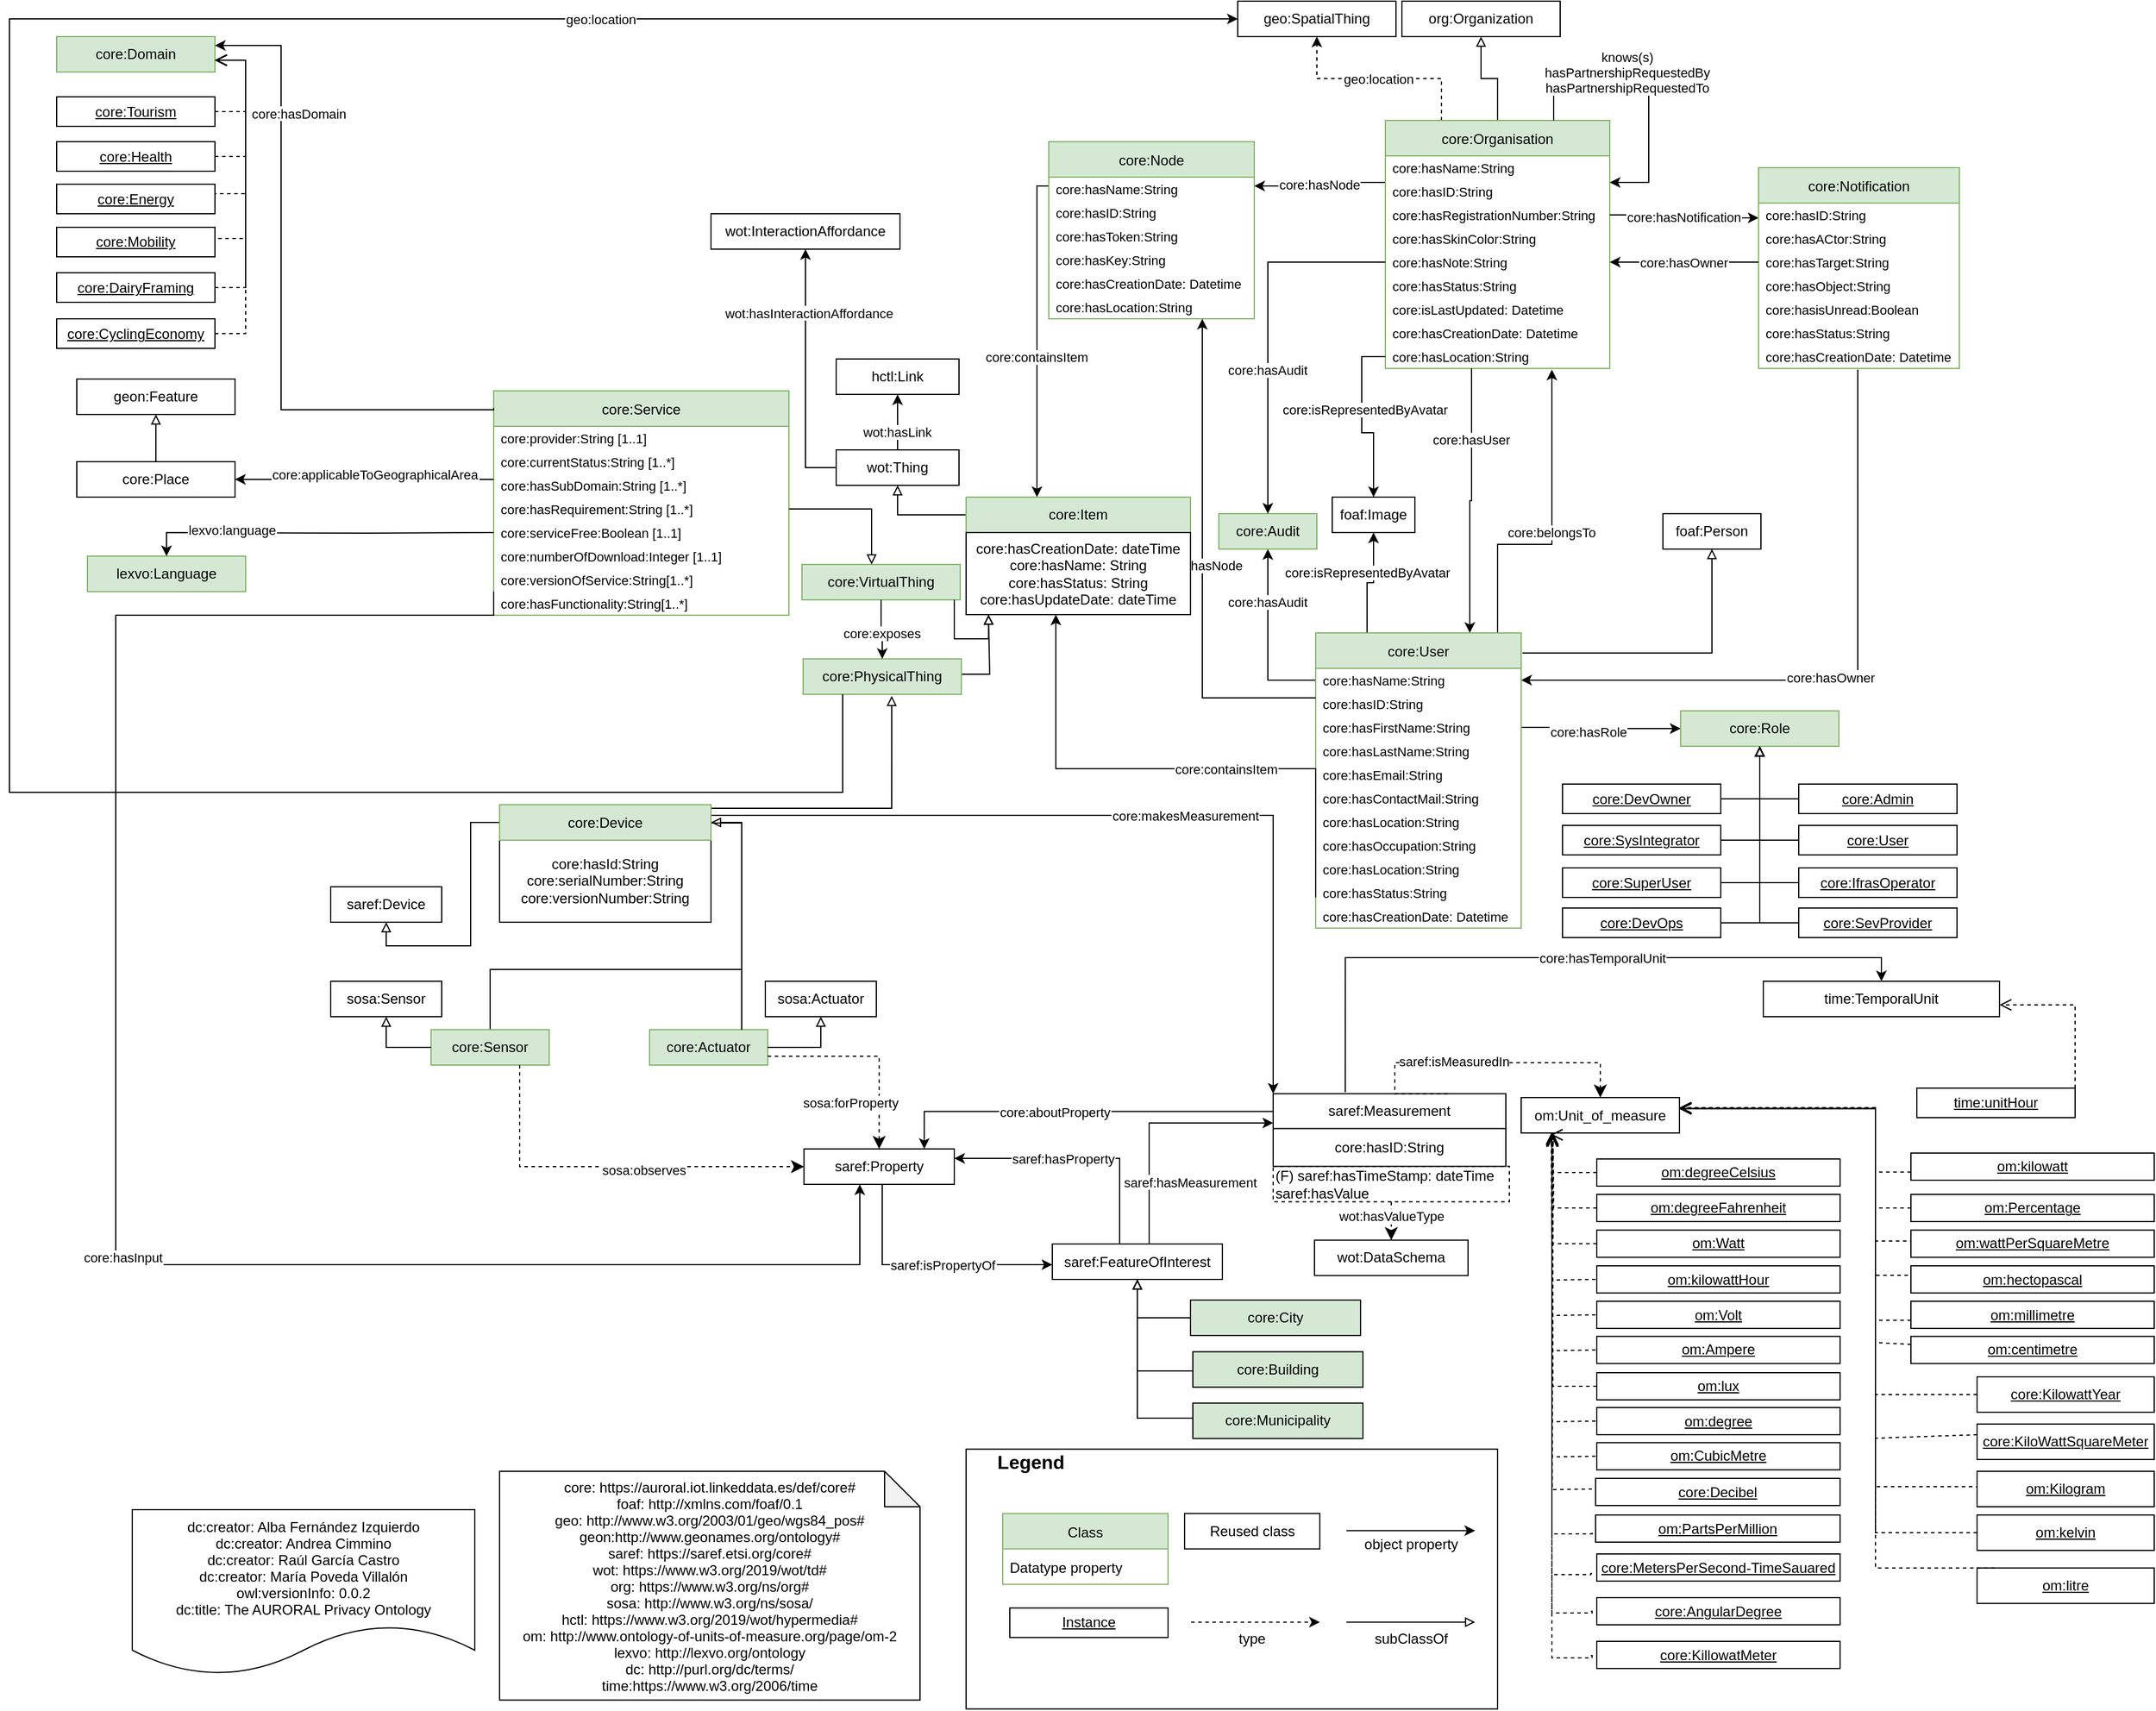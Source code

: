 <mxfile version="17.4.2" type="device" pages="2"><diagram name="V2" id="81ZQ5aK0vP4btmOHH6G_"><mxGraphModel dx="2169" dy="865" grid="1" gridSize="10" guides="1" tooltips="1" connect="1" arrows="1" fold="1" page="1" pageScale="1" pageWidth="827" pageHeight="1169" math="0" shadow="0"><root><mxCell id="Z81Ef1s4JkLwDJX7Q_aj-0"/><mxCell id="Z81Ef1s4JkLwDJX7Q_aj-1" parent="Z81Ef1s4JkLwDJX7Q_aj-0"/><mxCell id="Z81Ef1s4JkLwDJX7Q_aj-2" style="edgeStyle=orthogonalEdgeStyle;rounded=0;orthogonalLoop=1;jettySize=auto;html=1;fontSize=11;endArrow=classic;endFill=1;entryX=1;entryY=0.5;entryDx=0;entryDy=0;exitX=0.494;exitY=1.05;exitDx=0;exitDy=0;exitPerimeter=0;" parent="Z81Ef1s4JkLwDJX7Q_aj-1" source="Z81Ef1s4JkLwDJX7Q_aj-92" target="Z81Ef1s4JkLwDJX7Q_aj-27" edge="1"><mxGeometry relative="1" as="geometry"><mxPoint x="1114" y="620" as="targetPoint"/><mxPoint x="1400" y="490" as="sourcePoint"/><Array as="points"><mxPoint x="1365" y="605"/></Array></mxGeometry></mxCell><mxCell id="Z81Ef1s4JkLwDJX7Q_aj-3" value="core:hasOwner" style="edgeLabel;align=center;verticalAlign=middle;resizable=0;points=[];fontSize=11;" parent="Z81Ef1s4JkLwDJX7Q_aj-2" vertex="1" connectable="0"><mxGeometry x="-0.048" y="1" relative="1" as="geometry"><mxPoint x="-24" y="-1" as="offset"/></mxGeometry></mxCell><mxCell id="Z81Ef1s4JkLwDJX7Q_aj-4" value="dc:creator: Alba Fernández Izquierdo&#10;dc:creator: Andrea Cimmino&#10;dc:creator: Raúl García Castro&#10;dc:creator: María Poveda Villalón&#10;owl:versionInfo: 0.0.2&#10;dc:title: The AURORAL Privacy Ontology" style="shape=document;boundedLbl=1;" parent="Z81Ef1s4JkLwDJX7Q_aj-1" vertex="1"><mxGeometry x="-96" y="1307.5" width="290" height="140" as="geometry"/></mxCell><mxCell id="Z81Ef1s4JkLwDJX7Q_aj-5" value="core: https://auroral.iot.linkeddata.es/def/core#&#10;foaf: http://xmlns.com/foaf/0.1&#10;geo: http://www.w3.org/2003/01/geo/wgs84_pos#&#10;geon:http://www.geonames.org/ontology#&#10;saref: https://saref.etsi.org/core#&#10;wot: https://www.w3.org/2019/wot/td#&#10;org: https://www.w3.org/ns/org#&#10;sosa: http://www.w3.org/ns/sosa/&#10;hctl: https://www.w3.org/2019/wot/hypermedia#&#10;om: http://www.ontology-of-units-of-measure.org/page/om-2&#10;lexvo: http://lexvo.org/ontology&#10;dc: http://purl.org/dc/terms/&#10;time:https://www.w3.org/2006/time" style="shape=note;backgroundOutline=1;darkOpacity=0.05;" parent="Z81Ef1s4JkLwDJX7Q_aj-1" vertex="1"><mxGeometry x="215" y="1275" width="356" height="193.75" as="geometry"/></mxCell><mxCell id="Z81Ef1s4JkLwDJX7Q_aj-6" style="edgeStyle=orthogonalEdgeStyle;rounded=0;orthogonalLoop=1;jettySize=auto;html=1;exitX=0.5;exitY=0;exitDx=0;exitDy=0;endArrow=block;endFill=0;" parent="Z81Ef1s4JkLwDJX7Q_aj-1" source="Z81Ef1s4JkLwDJX7Q_aj-9" target="Z81Ef1s4JkLwDJX7Q_aj-46" edge="1"><mxGeometry relative="1" as="geometry"/></mxCell><mxCell id="Z81Ef1s4JkLwDJX7Q_aj-7" value="geo:location" style="edgeStyle=orthogonalEdgeStyle;rounded=0;orthogonalLoop=1;jettySize=auto;exitX=0.25;exitY=0;exitDx=0;exitDy=0;endArrow=classic;endFill=1;entryX=0.5;entryY=1;entryDx=0;entryDy=0;dashed=1;" parent="Z81Ef1s4JkLwDJX7Q_aj-1" source="Z81Ef1s4JkLwDJX7Q_aj-9" target="Z81Ef1s4JkLwDJX7Q_aj-47" edge="1"><mxGeometry relative="1" as="geometry"><mxPoint x="925" y="110" as="targetPoint"/></mxGeometry></mxCell><mxCell id="Z81Ef1s4JkLwDJX7Q_aj-8" value="core:hasNode" style="edgeStyle=orthogonalEdgeStyle;rounded=0;orthogonalLoop=1;jettySize=auto;exitX=0;exitY=0.25;exitDx=0;exitDy=0;entryX=1;entryY=0.25;entryDx=0;entryDy=0;fontSize=11;endArrow=classic;endFill=1;" parent="Z81Ef1s4JkLwDJX7Q_aj-1" source="Z81Ef1s4JkLwDJX7Q_aj-9" target="Z81Ef1s4JkLwDJX7Q_aj-39" edge="1"><mxGeometry relative="1" as="geometry"/></mxCell><mxCell id="Z81Ef1s4JkLwDJX7Q_aj-9" value="core:Organisation" style="swimlane;fontStyle=0;childLayout=stackLayout;horizontal=1;startSize=30;horizontalStack=0;resizeParent=1;resizeParentMax=0;resizeLast=0;collapsible=1;marginBottom=0;fillColor=#d5e8d4;strokeColor=#82b366;" parent="Z81Ef1s4JkLwDJX7Q_aj-1" vertex="1"><mxGeometry x="965" y="131" width="190" height="210" as="geometry"/></mxCell><mxCell id="Z81Ef1s4JkLwDJX7Q_aj-10" value="core:hasName:String" style="text;strokeColor=none;fillColor=none;align=left;verticalAlign=middle;spacingLeft=4;spacingRight=4;overflow=hidden;points=[[0,0.5],[1,0.5]];portConstraint=eastwest;rotatable=0;fontSize=11;" parent="Z81Ef1s4JkLwDJX7Q_aj-9" vertex="1"><mxGeometry y="30" width="190" height="20" as="geometry"/></mxCell><mxCell id="Z81Ef1s4JkLwDJX7Q_aj-11" value="core:hasID:String" style="text;strokeColor=none;fillColor=none;align=left;verticalAlign=middle;spacingLeft=4;spacingRight=4;overflow=hidden;points=[[0,0.5],[1,0.5]];portConstraint=eastwest;rotatable=0;fontSize=11;" parent="Z81Ef1s4JkLwDJX7Q_aj-9" vertex="1"><mxGeometry y="50" width="190" height="20" as="geometry"/></mxCell><mxCell id="Z81Ef1s4JkLwDJX7Q_aj-12" value="core:hasRegistrationNumber:String" style="text;strokeColor=none;fillColor=none;align=left;verticalAlign=middle;spacingLeft=4;spacingRight=4;overflow=hidden;points=[[0,0.5],[1,0.5]];portConstraint=eastwest;rotatable=0;fontSize=11;" parent="Z81Ef1s4JkLwDJX7Q_aj-9" vertex="1"><mxGeometry y="70" width="190" height="20" as="geometry"/></mxCell><mxCell id="Z81Ef1s4JkLwDJX7Q_aj-13" value="core:hasSkinColor:String" style="text;strokeColor=none;fillColor=none;align=left;verticalAlign=middle;spacingLeft=4;spacingRight=4;overflow=hidden;points=[[0,0.5],[1,0.5]];portConstraint=eastwest;rotatable=0;fontSize=11;" parent="Z81Ef1s4JkLwDJX7Q_aj-9" vertex="1"><mxGeometry y="90" width="190" height="20" as="geometry"/></mxCell><mxCell id="Z81Ef1s4JkLwDJX7Q_aj-14" value="core:hasNote:String" style="text;strokeColor=none;fillColor=none;align=left;verticalAlign=middle;spacingLeft=4;spacingRight=4;overflow=hidden;points=[[0,0.5],[1,0.5]];portConstraint=eastwest;rotatable=0;fontSize=11;" parent="Z81Ef1s4JkLwDJX7Q_aj-9" vertex="1"><mxGeometry y="110" width="190" height="20" as="geometry"/></mxCell><mxCell id="Z81Ef1s4JkLwDJX7Q_aj-15" value="core:hasStatus:String" style="text;strokeColor=none;fillColor=none;align=left;verticalAlign=middle;spacingLeft=4;spacingRight=4;overflow=hidden;points=[[0,0.5],[1,0.5]];portConstraint=eastwest;rotatable=0;fontSize=11;" parent="Z81Ef1s4JkLwDJX7Q_aj-9" vertex="1"><mxGeometry y="130" width="190" height="20" as="geometry"/></mxCell><mxCell id="Z81Ef1s4JkLwDJX7Q_aj-16" value="core:isLastUpdated: Datetime" style="text;strokeColor=none;fillColor=none;align=left;verticalAlign=middle;spacingLeft=4;spacingRight=4;overflow=hidden;points=[[0,0.5],[1,0.5]];portConstraint=eastwest;rotatable=0;fontSize=11;" parent="Z81Ef1s4JkLwDJX7Q_aj-9" vertex="1"><mxGeometry y="150" width="190" height="20" as="geometry"/></mxCell><mxCell id="Z81Ef1s4JkLwDJX7Q_aj-17" value="core:hasCreationDate: Datetime" style="text;strokeColor=none;fillColor=none;align=left;verticalAlign=middle;spacingLeft=4;spacingRight=4;overflow=hidden;points=[[0,0.5],[1,0.5]];portConstraint=eastwest;rotatable=0;fontSize=11;" parent="Z81Ef1s4JkLwDJX7Q_aj-9" vertex="1"><mxGeometry y="170" width="190" height="20" as="geometry"/></mxCell><mxCell id="Z81Ef1s4JkLwDJX7Q_aj-18" value="core:hasLocation:String" style="text;strokeColor=none;fillColor=none;align=left;verticalAlign=middle;spacingLeft=4;spacingRight=4;overflow=hidden;points=[[0,0.5],[1,0.5]];portConstraint=eastwest;rotatable=0;fontSize=11;" parent="Z81Ef1s4JkLwDJX7Q_aj-9" vertex="1"><mxGeometry y="190" width="190" height="20" as="geometry"/></mxCell><mxCell id="Z81Ef1s4JkLwDJX7Q_aj-19" style="edgeStyle=orthogonalEdgeStyle;rounded=0;orthogonalLoop=1;jettySize=auto;html=1;exitX=1;exitY=0.5;exitDx=0;exitDy=0;entryX=0;entryY=0.5;entryDx=0;entryDy=0;endArrow=classic;endFill=1;" parent="Z81Ef1s4JkLwDJX7Q_aj-1" source="Z81Ef1s4JkLwDJX7Q_aj-29" target="Z81Ef1s4JkLwDJX7Q_aj-66" edge="1"><mxGeometry relative="1" as="geometry"><mxPoint x="1114" y="620" as="sourcePoint"/></mxGeometry></mxCell><mxCell id="Z81Ef1s4JkLwDJX7Q_aj-20" value="core:hasRole" style="edgeLabel;align=center;verticalAlign=middle;resizable=0;points=[];fontSize=11;" parent="Z81Ef1s4JkLwDJX7Q_aj-19" vertex="1" connectable="0"><mxGeometry x="-0.159" y="-3" relative="1" as="geometry"><mxPoint as="offset"/></mxGeometry></mxCell><mxCell id="Z81Ef1s4JkLwDJX7Q_aj-21" style="edgeStyle=orthogonalEdgeStyle;rounded=0;orthogonalLoop=1;jettySize=auto;html=1;exitX=1.006;exitY=0.068;exitDx=0;exitDy=0;entryX=0.5;entryY=1;entryDx=0;entryDy=0;endArrow=block;endFill=0;exitPerimeter=0;" parent="Z81Ef1s4JkLwDJX7Q_aj-1" source="Z81Ef1s4JkLwDJX7Q_aj-26" target="Z81Ef1s4JkLwDJX7Q_aj-48" edge="1"><mxGeometry relative="1" as="geometry"><Array as="points"><mxPoint x="1242" y="582"/></Array></mxGeometry></mxCell><mxCell id="Z81Ef1s4JkLwDJX7Q_aj-22" value="core:isRepresentedByAvatar" style="edgeStyle=orthogonalEdgeStyle;rounded=0;orthogonalLoop=1;jettySize=auto;exitX=0.25;exitY=0;exitDx=0;exitDy=0;entryX=0.5;entryY=1;entryDx=0;entryDy=0;endArrow=classic;endFill=1;" parent="Z81Ef1s4JkLwDJX7Q_aj-1" source="Z81Ef1s4JkLwDJX7Q_aj-26" target="Z81Ef1s4JkLwDJX7Q_aj-50" edge="1"><mxGeometry x="0.255" y="5" relative="1" as="geometry"><mxPoint as="offset"/></mxGeometry></mxCell><mxCell id="Z81Ef1s4JkLwDJX7Q_aj-23" value="core:hasAudit" style="edgeStyle=orthogonalEdgeStyle;rounded=0;orthogonalLoop=1;jettySize=auto;exitX=0;exitY=0.5;exitDx=0;exitDy=0;entryX=0.5;entryY=1;entryDx=0;entryDy=0;fontSize=11;endArrow=classic;endFill=1;" parent="Z81Ef1s4JkLwDJX7Q_aj-1" source="Z81Ef1s4JkLwDJX7Q_aj-27" target="Z81Ef1s4JkLwDJX7Q_aj-51" edge="1"><mxGeometry x="0.412" relative="1" as="geometry"><mxPoint as="offset"/></mxGeometry></mxCell><mxCell id="Z81Ef1s4JkLwDJX7Q_aj-24" value="core:hasUser" style="edgeStyle=orthogonalEdgeStyle;rounded=0;orthogonalLoop=1;jettySize=auto;exitX=0.384;exitY=1;exitDx=0;exitDy=0;fontSize=11;endArrow=classic;endFill=1;exitPerimeter=0;entryX=0.75;entryY=0;entryDx=0;entryDy=0;" parent="Z81Ef1s4JkLwDJX7Q_aj-1" source="Z81Ef1s4JkLwDJX7Q_aj-18" target="Z81Ef1s4JkLwDJX7Q_aj-26" edge="1"><mxGeometry x="-0.468" relative="1" as="geometry"><mxPoint x="1079" y="470" as="targetPoint"/><mxPoint x="1067.06" y="350" as="sourcePoint"/><mxPoint as="offset"/></mxGeometry></mxCell><mxCell id="Z81Ef1s4JkLwDJX7Q_aj-25" value="core:belongsTo" style="edgeStyle=orthogonalEdgeStyle;rounded=0;orthogonalLoop=1;jettySize=auto;exitX=0.897;exitY=0.002;exitDx=0;exitDy=0;fontSize=11;endArrow=classic;endFill=1;entryX=0.742;entryY=1.05;entryDx=0;entryDy=0;entryPerimeter=0;exitPerimeter=0;" parent="Z81Ef1s4JkLwDJX7Q_aj-1" source="Z81Ef1s4JkLwDJX7Q_aj-26" target="Z81Ef1s4JkLwDJX7Q_aj-18" edge="1"><mxGeometry x="-0.015" relative="1" as="geometry"><mxPoint x="1110.04" y="350.99" as="targetPoint"/><mxPoint as="offset"/><Array as="points"><mxPoint x="1060" y="566"/><mxPoint x="1060" y="490"/><mxPoint x="1106" y="490"/></Array></mxGeometry></mxCell><mxCell id="Z81Ef1s4JkLwDJX7Q_aj-26" value="core:User" style="swimlane;fontStyle=0;childLayout=stackLayout;horizontal=1;startSize=30;horizontalStack=0;resizeParent=1;resizeParentMax=0;resizeLast=0;collapsible=1;marginBottom=0;fillColor=#d5e8d4;strokeColor=#82b366;" parent="Z81Ef1s4JkLwDJX7Q_aj-1" vertex="1"><mxGeometry x="906" y="565" width="174" height="250" as="geometry"><mxRectangle x="536" y="365" width="80" height="30" as="alternateBounds"/></mxGeometry></mxCell><mxCell id="Z81Ef1s4JkLwDJX7Q_aj-27" value="core:hasName:String" style="text;strokeColor=none;fillColor=none;align=left;verticalAlign=middle;spacingLeft=4;spacingRight=4;overflow=hidden;points=[[0,0.5],[1,0.5]];portConstraint=eastwest;rotatable=0;fontSize=11;" parent="Z81Ef1s4JkLwDJX7Q_aj-26" vertex="1"><mxGeometry y="30" width="174" height="20" as="geometry"/></mxCell><mxCell id="Z81Ef1s4JkLwDJX7Q_aj-28" value="core:hasID:String" style="text;strokeColor=none;fillColor=none;align=left;verticalAlign=middle;spacingLeft=4;spacingRight=4;overflow=hidden;points=[[0,0.5],[1,0.5]];portConstraint=eastwest;rotatable=0;fontSize=11;" parent="Z81Ef1s4JkLwDJX7Q_aj-26" vertex="1"><mxGeometry y="50" width="174" height="20" as="geometry"/></mxCell><mxCell id="Z81Ef1s4JkLwDJX7Q_aj-29" value="core:hasFirstName:String" style="text;strokeColor=none;fillColor=none;align=left;verticalAlign=middle;spacingLeft=4;spacingRight=4;overflow=hidden;points=[[0,0.5],[1,0.5]];portConstraint=eastwest;rotatable=0;fontSize=11;" parent="Z81Ef1s4JkLwDJX7Q_aj-26" vertex="1"><mxGeometry y="70" width="174" height="20" as="geometry"/></mxCell><mxCell id="Z81Ef1s4JkLwDJX7Q_aj-30" value="core:hasLastName:String" style="text;strokeColor=none;fillColor=none;align=left;verticalAlign=middle;spacingLeft=4;spacingRight=4;overflow=hidden;points=[[0,0.5],[1,0.5]];portConstraint=eastwest;rotatable=0;fontSize=11;" parent="Z81Ef1s4JkLwDJX7Q_aj-26" vertex="1"><mxGeometry y="90" width="174" height="20" as="geometry"/></mxCell><mxCell id="Z81Ef1s4JkLwDJX7Q_aj-31" value="core:hasEmail:String" style="text;strokeColor=none;fillColor=none;align=left;verticalAlign=middle;spacingLeft=4;spacingRight=4;overflow=hidden;points=[[0,0.5],[1,0.5]];portConstraint=eastwest;rotatable=0;fontSize=11;" parent="Z81Ef1s4JkLwDJX7Q_aj-26" vertex="1"><mxGeometry y="110" width="174" height="20" as="geometry"/></mxCell><mxCell id="Z81Ef1s4JkLwDJX7Q_aj-32" value="core:hasContactMail:String" style="text;strokeColor=none;fillColor=none;align=left;verticalAlign=middle;spacingLeft=4;spacingRight=4;overflow=hidden;points=[[0,0.5],[1,0.5]];portConstraint=eastwest;rotatable=0;fontSize=11;" parent="Z81Ef1s4JkLwDJX7Q_aj-26" vertex="1"><mxGeometry y="130" width="174" height="20" as="geometry"/></mxCell><mxCell id="Z81Ef1s4JkLwDJX7Q_aj-33" value="core:hasLocation:String" style="text;strokeColor=none;fillColor=none;align=left;verticalAlign=middle;spacingLeft=4;spacingRight=4;overflow=hidden;points=[[0,0.5],[1,0.5]];portConstraint=eastwest;rotatable=0;fontSize=11;" parent="Z81Ef1s4JkLwDJX7Q_aj-26" vertex="1"><mxGeometry y="150" width="174" height="20" as="geometry"/></mxCell><mxCell id="Z81Ef1s4JkLwDJX7Q_aj-34" value="core:hasOccupation:String" style="text;strokeColor=none;fillColor=none;align=left;verticalAlign=middle;spacingLeft=4;spacingRight=4;overflow=hidden;points=[[0,0.5],[1,0.5]];portConstraint=eastwest;rotatable=0;fontSize=11;" parent="Z81Ef1s4JkLwDJX7Q_aj-26" vertex="1"><mxGeometry y="170" width="174" height="20" as="geometry"/></mxCell><mxCell id="Z81Ef1s4JkLwDJX7Q_aj-35" value="core:hasLocation:String" style="text;strokeColor=none;fillColor=none;align=left;verticalAlign=middle;spacingLeft=4;spacingRight=4;overflow=hidden;points=[[0,0.5],[1,0.5]];portConstraint=eastwest;rotatable=0;fontSize=11;" parent="Z81Ef1s4JkLwDJX7Q_aj-26" vertex="1"><mxGeometry y="190" width="174" height="20" as="geometry"/></mxCell><mxCell id="Z81Ef1s4JkLwDJX7Q_aj-36" value="core:hasStatus:String" style="text;strokeColor=none;fillColor=none;align=left;verticalAlign=middle;spacingLeft=4;spacingRight=4;overflow=hidden;points=[[0,0.5],[1,0.5]];portConstraint=eastwest;rotatable=0;fontSize=11;" parent="Z81Ef1s4JkLwDJX7Q_aj-26" vertex="1"><mxGeometry y="210" width="174" height="20" as="geometry"/></mxCell><mxCell id="Z81Ef1s4JkLwDJX7Q_aj-37" value="core:hasCreationDate: Datetime" style="text;strokeColor=none;fillColor=none;align=left;verticalAlign=middle;spacingLeft=4;spacingRight=4;overflow=hidden;points=[[0,0.5],[1,0.5]];portConstraint=eastwest;rotatable=0;fontSize=11;" parent="Z81Ef1s4JkLwDJX7Q_aj-26" vertex="1"><mxGeometry y="230" width="174" height="20" as="geometry"/></mxCell><mxCell id="Z81Ef1s4JkLwDJX7Q_aj-38" value="core:containsItem" style="edgeStyle=orthogonalEdgeStyle;rounded=0;orthogonalLoop=1;jettySize=auto;exitX=0;exitY=0.25;exitDx=0;exitDy=0;fontSize=11;endArrow=classic;endFill=1;" parent="Z81Ef1s4JkLwDJX7Q_aj-1" source="Z81Ef1s4JkLwDJX7Q_aj-39" target="Z81Ef1s4JkLwDJX7Q_aj-53" edge="1"><mxGeometry x="0.129" relative="1" as="geometry"><mxPoint as="offset"/><Array as="points"><mxPoint x="670" y="187"/></Array></mxGeometry></mxCell><mxCell id="Z81Ef1s4JkLwDJX7Q_aj-39" value="core:Node" style="swimlane;fontStyle=0;childLayout=stackLayout;horizontal=1;startSize=30;horizontalStack=0;resizeParent=1;resizeParentMax=0;resizeLast=0;collapsible=1;marginBottom=0;fillColor=#d5e8d4;strokeColor=#82b366;" parent="Z81Ef1s4JkLwDJX7Q_aj-1" vertex="1"><mxGeometry x="680" y="149" width="174" height="150" as="geometry"/></mxCell><mxCell id="Z81Ef1s4JkLwDJX7Q_aj-40" value="core:hasName:String" style="text;strokeColor=none;fillColor=none;align=left;verticalAlign=middle;spacingLeft=4;spacingRight=4;overflow=hidden;points=[[0,0.5],[1,0.5]];portConstraint=eastwest;rotatable=0;fontSize=11;" parent="Z81Ef1s4JkLwDJX7Q_aj-39" vertex="1"><mxGeometry y="30" width="174" height="20" as="geometry"/></mxCell><mxCell id="Z81Ef1s4JkLwDJX7Q_aj-41" value="core:hasID:String" style="text;strokeColor=none;fillColor=none;align=left;verticalAlign=middle;spacingLeft=4;spacingRight=4;overflow=hidden;points=[[0,0.5],[1,0.5]];portConstraint=eastwest;rotatable=0;fontSize=11;" parent="Z81Ef1s4JkLwDJX7Q_aj-39" vertex="1"><mxGeometry y="50" width="174" height="20" as="geometry"/></mxCell><mxCell id="Z81Ef1s4JkLwDJX7Q_aj-42" value="core:hasToken:String" style="text;strokeColor=none;fillColor=none;align=left;verticalAlign=middle;spacingLeft=4;spacingRight=4;overflow=hidden;points=[[0,0.5],[1,0.5]];portConstraint=eastwest;rotatable=0;fontSize=11;" parent="Z81Ef1s4JkLwDJX7Q_aj-39" vertex="1"><mxGeometry y="70" width="174" height="20" as="geometry"/></mxCell><mxCell id="Z81Ef1s4JkLwDJX7Q_aj-43" value="core:hasKey:String" style="text;strokeColor=none;fillColor=none;align=left;verticalAlign=middle;spacingLeft=4;spacingRight=4;overflow=hidden;points=[[0,0.5],[1,0.5]];portConstraint=eastwest;rotatable=0;fontSize=11;" parent="Z81Ef1s4JkLwDJX7Q_aj-39" vertex="1"><mxGeometry y="90" width="174" height="20" as="geometry"/></mxCell><mxCell id="Z81Ef1s4JkLwDJX7Q_aj-44" value="core:hasCreationDate: Datetime" style="text;strokeColor=none;fillColor=none;align=left;verticalAlign=middle;spacingLeft=4;spacingRight=4;overflow=hidden;points=[[0,0.5],[1,0.5]];portConstraint=eastwest;rotatable=0;fontSize=11;" parent="Z81Ef1s4JkLwDJX7Q_aj-39" vertex="1"><mxGeometry y="110" width="174" height="20" as="geometry"/></mxCell><mxCell id="Z81Ef1s4JkLwDJX7Q_aj-45" value="core:hasLocation:String" style="text;strokeColor=none;fillColor=none;align=left;verticalAlign=middle;spacingLeft=4;spacingRight=4;overflow=hidden;points=[[0,0.5],[1,0.5]];portConstraint=eastwest;rotatable=0;fontSize=11;" parent="Z81Ef1s4JkLwDJX7Q_aj-39" vertex="1"><mxGeometry y="130" width="174" height="20" as="geometry"/></mxCell><mxCell id="Z81Ef1s4JkLwDJX7Q_aj-46" value="org:Organization" style="rounded=0;whiteSpace=wrap;html=1;" parent="Z81Ef1s4JkLwDJX7Q_aj-1" vertex="1"><mxGeometry x="979" y="30" width="134" height="30" as="geometry"/></mxCell><mxCell id="Z81Ef1s4JkLwDJX7Q_aj-47" value="geo:SpatialThing" style="rounded=0;whiteSpace=wrap;html=1;" parent="Z81Ef1s4JkLwDJX7Q_aj-1" vertex="1"><mxGeometry x="840" y="30" width="134" height="30" as="geometry"/></mxCell><mxCell id="Z81Ef1s4JkLwDJX7Q_aj-48" value="foaf:Person" style="rounded=0;whiteSpace=wrap;html=1;" parent="Z81Ef1s4JkLwDJX7Q_aj-1" vertex="1"><mxGeometry x="1200" y="464" width="83" height="30" as="geometry"/></mxCell><mxCell id="Z81Ef1s4JkLwDJX7Q_aj-49" value="core:isRepresentedByAvatar" style="edgeStyle=orthogonalEdgeStyle;rounded=0;orthogonalLoop=1;jettySize=auto;exitX=0;exitY=0.5;exitDx=0;exitDy=0;fontSize=11;endArrow=classic;endFill=1;entryX=0.5;entryY=0;entryDx=0;entryDy=0;" parent="Z81Ef1s4JkLwDJX7Q_aj-1" source="Z81Ef1s4JkLwDJX7Q_aj-18" target="Z81Ef1s4JkLwDJX7Q_aj-50" edge="1"><mxGeometry x="0.36" y="-28" relative="1" as="geometry"><mxPoint x="960" y="430" as="targetPoint"/><mxPoint x="1029.96" y="350" as="sourcePoint"/><mxPoint x="21" y="-27" as="offset"/></mxGeometry></mxCell><mxCell id="Z81Ef1s4JkLwDJX7Q_aj-50" value="foaf:Image" style="rounded=0;whiteSpace=wrap;html=1;" parent="Z81Ef1s4JkLwDJX7Q_aj-1" vertex="1"><mxGeometry x="920" y="450" width="70" height="30" as="geometry"/></mxCell><mxCell id="Z81Ef1s4JkLwDJX7Q_aj-51" value="core:Audit" style="rounded=0;whiteSpace=wrap;html=1;fillColor=#d5e8d4;strokeColor=#82b366;" parent="Z81Ef1s4JkLwDJX7Q_aj-1" vertex="1"><mxGeometry x="824" y="464" width="83" height="30" as="geometry"/></mxCell><mxCell id="Z81Ef1s4JkLwDJX7Q_aj-52" style="edgeStyle=orthogonalEdgeStyle;rounded=0;orthogonalLoop=1;jettySize=auto;html=1;exitX=0;exitY=0.5;exitDx=0;exitDy=0;entryX=0.5;entryY=1;entryDx=0;entryDy=0;fontSize=11;endArrow=block;endFill=0;" parent="Z81Ef1s4JkLwDJX7Q_aj-1" source="Z81Ef1s4JkLwDJX7Q_aj-53" target="Z81Ef1s4JkLwDJX7Q_aj-57" edge="1"><mxGeometry relative="1" as="geometry"/></mxCell><mxCell id="Z81Ef1s4JkLwDJX7Q_aj-53" value="core:Item" style="rounded=0;whiteSpace=wrap;html=1;fillColor=#d5e8d4;strokeColor=#82b366;" parent="Z81Ef1s4JkLwDJX7Q_aj-1" vertex="1"><mxGeometry x="610" y="450" width="190" height="30" as="geometry"/></mxCell><mxCell id="Z81Ef1s4JkLwDJX7Q_aj-54" value="wot:hasLink" style="edgeStyle=orthogonalEdgeStyle;rounded=0;orthogonalLoop=1;jettySize=auto;exitX=0.5;exitY=0;exitDx=0;exitDy=0;entryX=0.5;entryY=1;entryDx=0;entryDy=0;fontSize=11;endArrow=classic;endFill=1;" parent="Z81Ef1s4JkLwDJX7Q_aj-1" source="Z81Ef1s4JkLwDJX7Q_aj-57" target="Z81Ef1s4JkLwDJX7Q_aj-58" edge="1"><mxGeometry x="-0.333" relative="1" as="geometry"><mxPoint as="offset"/></mxGeometry></mxCell><mxCell id="Z81Ef1s4JkLwDJX7Q_aj-55" style="edgeStyle=orthogonalEdgeStyle;rounded=0;orthogonalLoop=1;jettySize=auto;html=1;exitX=0;exitY=0.5;exitDx=0;exitDy=0;entryX=0.5;entryY=1;entryDx=0;entryDy=0;fontSize=11;endArrow=classic;endFill=1;" parent="Z81Ef1s4JkLwDJX7Q_aj-1" source="Z81Ef1s4JkLwDJX7Q_aj-57" target="Z81Ef1s4JkLwDJX7Q_aj-59" edge="1"><mxGeometry relative="1" as="geometry"/></mxCell><mxCell id="Z81Ef1s4JkLwDJX7Q_aj-56" value="wot:hasInteractionAffordance" style="edgeLabel;align=center;verticalAlign=middle;resizable=0;points=[];fontSize=11;" parent="Z81Ef1s4JkLwDJX7Q_aj-55" vertex="1" connectable="0"><mxGeometry x="0.491" y="-3" relative="1" as="geometry"><mxPoint as="offset"/></mxGeometry></mxCell><mxCell id="Z81Ef1s4JkLwDJX7Q_aj-57" value="wot:Thing" style="rounded=0;whiteSpace=wrap;html=1;" parent="Z81Ef1s4JkLwDJX7Q_aj-1" vertex="1"><mxGeometry x="500" y="410" width="104" height="30" as="geometry"/></mxCell><mxCell id="Z81Ef1s4JkLwDJX7Q_aj-58" value="hctl:Link" style="rounded=0;whiteSpace=wrap;html=1;" parent="Z81Ef1s4JkLwDJX7Q_aj-1" vertex="1"><mxGeometry x="500" y="333" width="104" height="30" as="geometry"/></mxCell><mxCell id="Z81Ef1s4JkLwDJX7Q_aj-59" value="wot:InteractionAffordance" style="rounded=0;whiteSpace=wrap;html=1;" parent="Z81Ef1s4JkLwDJX7Q_aj-1" vertex="1"><mxGeometry x="394" y="210" width="160" height="30" as="geometry"/></mxCell><mxCell id="Z81Ef1s4JkLwDJX7Q_aj-60" value="saref:Device" style="rounded=0;whiteSpace=wrap;html=1;" parent="Z81Ef1s4JkLwDJX7Q_aj-1" vertex="1"><mxGeometry x="72" y="780" width="94" height="30" as="geometry"/></mxCell><mxCell id="Z81Ef1s4JkLwDJX7Q_aj-61" style="edgeStyle=orthogonalEdgeStyle;rounded=0;orthogonalLoop=1;jettySize=auto;html=1;entryX=0.5;entryY=1;entryDx=0;entryDy=0;fontSize=11;endArrow=block;endFill=0;" parent="Z81Ef1s4JkLwDJX7Q_aj-1" source="PVnd8gg8x8e6MRKHfeqx-3" target="Z81Ef1s4JkLwDJX7Q_aj-60" edge="1"><mxGeometry relative="1" as="geometry"><mxPoint x="257" y="776.5" as="sourcePoint"/></mxGeometry></mxCell><mxCell id="Z81Ef1s4JkLwDJX7Q_aj-64" style="edgeStyle=orthogonalEdgeStyle;rounded=0;orthogonalLoop=1;jettySize=auto;html=1;fontSize=11;endArrow=block;endFill=0;exitX=1;exitY=0.5;exitDx=0;exitDy=0;" parent="Z81Ef1s4JkLwDJX7Q_aj-1" source="edLJS0rBB35cK0fZlNzO-15" target="u33lJ-t5oWeLw1lPUiJR-0" edge="1"><mxGeometry relative="1" as="geometry"><mxPoint x="605" y="677" as="sourcePoint"/><mxPoint x="630" y="635" as="targetPoint"/><Array as="points"><mxPoint x="606" y="600"/><mxPoint x="630" y="600"/></Array></mxGeometry></mxCell><mxCell id="Z81Ef1s4JkLwDJX7Q_aj-66" value="core:Role" style="rounded=0;whiteSpace=wrap;html=1;fillColor=#d5e8d4;strokeColor=#82b366;" parent="Z81Ef1s4JkLwDJX7Q_aj-1" vertex="1"><mxGeometry x="1215" y="631" width="134" height="30" as="geometry"/></mxCell><mxCell id="Z81Ef1s4JkLwDJX7Q_aj-67" style="edgeStyle=orthogonalEdgeStyle;rounded=0;orthogonalLoop=1;jettySize=auto;html=1;exitX=1;exitY=0.5;exitDx=0;exitDy=0;entryX=0.5;entryY=1;entryDx=0;entryDy=0;endArrow=block;endFill=0;" parent="Z81Ef1s4JkLwDJX7Q_aj-1" source="Z81Ef1s4JkLwDJX7Q_aj-68" target="Z81Ef1s4JkLwDJX7Q_aj-66" edge="1"><mxGeometry relative="1" as="geometry"/></mxCell><mxCell id="Z81Ef1s4JkLwDJX7Q_aj-68" value="&lt;u&gt;core:DevOwner&lt;/u&gt;" style="rounded=0;whiteSpace=wrap;html=1;" parent="Z81Ef1s4JkLwDJX7Q_aj-1" vertex="1"><mxGeometry x="1115" y="693" width="134" height="25" as="geometry"/></mxCell><mxCell id="Z81Ef1s4JkLwDJX7Q_aj-69" value="&lt;u&gt;core:SysIntegrator&lt;/u&gt;" style="rounded=0;whiteSpace=wrap;html=1;" parent="Z81Ef1s4JkLwDJX7Q_aj-1" vertex="1"><mxGeometry x="1115" y="728" width="134" height="25" as="geometry"/></mxCell><mxCell id="Z81Ef1s4JkLwDJX7Q_aj-70" value="&lt;u&gt;core:SuperUser&lt;/u&gt;" style="rounded=0;whiteSpace=wrap;html=1;" parent="Z81Ef1s4JkLwDJX7Q_aj-1" vertex="1"><mxGeometry x="1115" y="764" width="134" height="25" as="geometry"/></mxCell><mxCell id="Z81Ef1s4JkLwDJX7Q_aj-71" value="&lt;u&gt;core:DevOps&lt;/u&gt;" style="rounded=0;whiteSpace=wrap;html=1;" parent="Z81Ef1s4JkLwDJX7Q_aj-1" vertex="1"><mxGeometry x="1115" y="798" width="134" height="25" as="geometry"/></mxCell><mxCell id="Z81Ef1s4JkLwDJX7Q_aj-72" value="&lt;u&gt;core:Admin&lt;/u&gt;" style="rounded=0;whiteSpace=wrap;html=1;" parent="Z81Ef1s4JkLwDJX7Q_aj-1" vertex="1"><mxGeometry x="1315" y="693" width="134" height="25" as="geometry"/></mxCell><mxCell id="Z81Ef1s4JkLwDJX7Q_aj-73" value="&lt;u&gt;core:User&lt;/u&gt;" style="rounded=0;whiteSpace=wrap;html=1;" parent="Z81Ef1s4JkLwDJX7Q_aj-1" vertex="1"><mxGeometry x="1315" y="728" width="134" height="25" as="geometry"/></mxCell><mxCell id="Z81Ef1s4JkLwDJX7Q_aj-74" value="&lt;u&gt;core:SevProvider&lt;/u&gt;" style="rounded=0;whiteSpace=wrap;html=1;" parent="Z81Ef1s4JkLwDJX7Q_aj-1" vertex="1"><mxGeometry x="1315" y="798" width="134" height="25" as="geometry"/></mxCell><mxCell id="Z81Ef1s4JkLwDJX7Q_aj-75" value="&lt;u&gt;core:IfrasOperator&lt;/u&gt;" style="rounded=0;whiteSpace=wrap;html=1;" parent="Z81Ef1s4JkLwDJX7Q_aj-1" vertex="1"><mxGeometry x="1315" y="764" width="134" height="25" as="geometry"/></mxCell><mxCell id="Z81Ef1s4JkLwDJX7Q_aj-76" style="edgeStyle=orthogonalEdgeStyle;rounded=0;orthogonalLoop=1;jettySize=auto;html=1;exitX=0;exitY=0.5;exitDx=0;exitDy=0;entryX=0.5;entryY=1;entryDx=0;entryDy=0;endArrow=block;endFill=0;" parent="Z81Ef1s4JkLwDJX7Q_aj-1" source="Z81Ef1s4JkLwDJX7Q_aj-72" target="Z81Ef1s4JkLwDJX7Q_aj-66" edge="1"><mxGeometry relative="1" as="geometry"><mxPoint x="1259" y="718" as="sourcePoint"/><mxPoint x="1292" y="673" as="targetPoint"/></mxGeometry></mxCell><mxCell id="Z81Ef1s4JkLwDJX7Q_aj-77" style="edgeStyle=orthogonalEdgeStyle;rounded=0;orthogonalLoop=1;jettySize=auto;html=1;exitX=1;exitY=0.5;exitDx=0;exitDy=0;entryX=0.5;entryY=1;entryDx=0;entryDy=0;endArrow=block;endFill=0;" parent="Z81Ef1s4JkLwDJX7Q_aj-1" source="Z81Ef1s4JkLwDJX7Q_aj-69" target="Z81Ef1s4JkLwDJX7Q_aj-66" edge="1"><mxGeometry relative="1" as="geometry"><mxPoint x="1269" y="728" as="sourcePoint"/><mxPoint x="1302" y="683" as="targetPoint"/></mxGeometry></mxCell><mxCell id="Z81Ef1s4JkLwDJX7Q_aj-78" style="edgeStyle=orthogonalEdgeStyle;rounded=0;orthogonalLoop=1;jettySize=auto;html=1;exitX=1;exitY=0.5;exitDx=0;exitDy=0;entryX=0.5;entryY=1;entryDx=0;entryDy=0;endArrow=block;endFill=0;" parent="Z81Ef1s4JkLwDJX7Q_aj-1" source="Z81Ef1s4JkLwDJX7Q_aj-70" target="Z81Ef1s4JkLwDJX7Q_aj-66" edge="1"><mxGeometry relative="1" as="geometry"><mxPoint x="1279" y="738" as="sourcePoint"/><mxPoint x="1312" y="693" as="targetPoint"/></mxGeometry></mxCell><mxCell id="Z81Ef1s4JkLwDJX7Q_aj-79" style="edgeStyle=orthogonalEdgeStyle;rounded=0;orthogonalLoop=1;jettySize=auto;html=1;exitX=1;exitY=0.5;exitDx=0;exitDy=0;entryX=0.5;entryY=1;entryDx=0;entryDy=0;endArrow=block;endFill=0;" parent="Z81Ef1s4JkLwDJX7Q_aj-1" source="Z81Ef1s4JkLwDJX7Q_aj-71" target="Z81Ef1s4JkLwDJX7Q_aj-66" edge="1"><mxGeometry relative="1" as="geometry"><mxPoint x="1289" y="748" as="sourcePoint"/><mxPoint x="1322" y="703" as="targetPoint"/></mxGeometry></mxCell><mxCell id="Z81Ef1s4JkLwDJX7Q_aj-80" style="edgeStyle=orthogonalEdgeStyle;rounded=0;orthogonalLoop=1;jettySize=auto;html=1;exitX=0;exitY=0.5;exitDx=0;exitDy=0;entryX=0.5;entryY=1;entryDx=0;entryDy=0;endArrow=block;endFill=0;" parent="Z81Ef1s4JkLwDJX7Q_aj-1" source="Z81Ef1s4JkLwDJX7Q_aj-75" target="Z81Ef1s4JkLwDJX7Q_aj-66" edge="1"><mxGeometry relative="1" as="geometry"><mxPoint x="1299" y="758" as="sourcePoint"/><mxPoint x="1332" y="713" as="targetPoint"/></mxGeometry></mxCell><mxCell id="Z81Ef1s4JkLwDJX7Q_aj-81" style="edgeStyle=orthogonalEdgeStyle;rounded=0;orthogonalLoop=1;jettySize=auto;html=1;exitX=0;exitY=0.5;exitDx=0;exitDy=0;entryX=0.5;entryY=1;entryDx=0;entryDy=0;endArrow=block;endFill=0;" parent="Z81Ef1s4JkLwDJX7Q_aj-1" source="Z81Ef1s4JkLwDJX7Q_aj-74" target="Z81Ef1s4JkLwDJX7Q_aj-66" edge="1"><mxGeometry relative="1" as="geometry"><mxPoint x="1309" y="768" as="sourcePoint"/><mxPoint x="1342" y="723" as="targetPoint"/></mxGeometry></mxCell><mxCell id="Z81Ef1s4JkLwDJX7Q_aj-82" style="edgeStyle=orthogonalEdgeStyle;rounded=0;orthogonalLoop=1;jettySize=auto;html=1;exitX=0;exitY=0.5;exitDx=0;exitDy=0;entryX=0.5;entryY=1;entryDx=0;entryDy=0;endArrow=block;endFill=0;" parent="Z81Ef1s4JkLwDJX7Q_aj-1" source="Z81Ef1s4JkLwDJX7Q_aj-73" target="Z81Ef1s4JkLwDJX7Q_aj-66" edge="1"><mxGeometry relative="1" as="geometry"><mxPoint x="1319" y="778" as="sourcePoint"/><mxPoint x="1352" y="733" as="targetPoint"/></mxGeometry></mxCell><mxCell id="Z81Ef1s4JkLwDJX7Q_aj-83" value="knows(s)&#10;hasPartnershipRequestedBy&#10;hasPartnershipRequestedTo" style="edgeStyle=orthogonalEdgeStyle;rounded=0;orthogonalLoop=1;jettySize=auto;exitX=0.75;exitY=0;exitDx=0;exitDy=0;entryX=1;entryY=0.25;entryDx=0;entryDy=0;endArrow=classic;endFill=1;" parent="Z81Ef1s4JkLwDJX7Q_aj-1" source="Z81Ef1s4JkLwDJX7Q_aj-9" target="Z81Ef1s4JkLwDJX7Q_aj-9" edge="1"><mxGeometry x="-0.18" y="10" relative="1" as="geometry"><Array as="points"><mxPoint x="1108" y="100"/><mxPoint x="1188" y="100"/><mxPoint x="1188" y="183"/></Array><mxPoint as="offset"/></mxGeometry></mxCell><mxCell id="Z81Ef1s4JkLwDJX7Q_aj-84" value="core:hasNotification" style="edgeStyle=orthogonalEdgeStyle;rounded=0;orthogonalLoop=1;jettySize=auto;exitX=1;exitY=0.5;exitDx=0;exitDy=0;entryX=0;entryY=0.25;entryDx=0;entryDy=0;endArrow=classic;endFill=1;" parent="Z81Ef1s4JkLwDJX7Q_aj-1" source="Z81Ef1s4JkLwDJX7Q_aj-12" target="Z81Ef1s4JkLwDJX7Q_aj-85" edge="1"><mxGeometry relative="1" as="geometry"><mxPoint x="1140" y="335" as="sourcePoint"/></mxGeometry></mxCell><mxCell id="Z81Ef1s4JkLwDJX7Q_aj-85" value="core:Notification" style="swimlane;fontStyle=0;childLayout=stackLayout;horizontal=1;startSize=30;horizontalStack=0;resizeParent=1;resizeParentMax=0;resizeLast=0;collapsible=1;marginBottom=0;labelBackgroundColor=none;fillColor=#d5e8d4;strokeColor=#82b366;" parent="Z81Ef1s4JkLwDJX7Q_aj-1" vertex="1"><mxGeometry x="1281" y="171" width="170" height="170" as="geometry"/></mxCell><mxCell id="Z81Ef1s4JkLwDJX7Q_aj-86" value="core:hasID:String" style="text;strokeColor=none;fillColor=none;align=left;verticalAlign=middle;spacingLeft=4;spacingRight=4;overflow=hidden;points=[[0,0.5],[1,0.5]];portConstraint=eastwest;rotatable=0;fontSize=11;" parent="Z81Ef1s4JkLwDJX7Q_aj-85" vertex="1"><mxGeometry y="30" width="170" height="20" as="geometry"/></mxCell><mxCell id="Z81Ef1s4JkLwDJX7Q_aj-87" value="core:hasACtor:String" style="text;strokeColor=none;fillColor=none;align=left;verticalAlign=middle;spacingLeft=4;spacingRight=4;overflow=hidden;points=[[0,0.5],[1,0.5]];portConstraint=eastwest;rotatable=0;fontSize=11;" parent="Z81Ef1s4JkLwDJX7Q_aj-85" vertex="1"><mxGeometry y="50" width="170" height="20" as="geometry"/></mxCell><mxCell id="Z81Ef1s4JkLwDJX7Q_aj-88" value="core:hasTarget:String" style="text;strokeColor=none;fillColor=none;align=left;verticalAlign=middle;spacingLeft=4;spacingRight=4;overflow=hidden;points=[[0,0.5],[1,0.5]];portConstraint=eastwest;rotatable=0;fontSize=11;" parent="Z81Ef1s4JkLwDJX7Q_aj-85" vertex="1"><mxGeometry y="70" width="170" height="20" as="geometry"/></mxCell><mxCell id="Z81Ef1s4JkLwDJX7Q_aj-89" value="core:hasObject:String" style="text;strokeColor=none;fillColor=none;align=left;verticalAlign=middle;spacingLeft=4;spacingRight=4;overflow=hidden;points=[[0,0.5],[1,0.5]];portConstraint=eastwest;rotatable=0;fontSize=11;" parent="Z81Ef1s4JkLwDJX7Q_aj-85" vertex="1"><mxGeometry y="90" width="170" height="20" as="geometry"/></mxCell><mxCell id="Z81Ef1s4JkLwDJX7Q_aj-90" value="core:hasisUnread:Boolean" style="text;strokeColor=none;fillColor=none;align=left;verticalAlign=middle;spacingLeft=4;spacingRight=4;overflow=hidden;points=[[0,0.5],[1,0.5]];portConstraint=eastwest;rotatable=0;fontSize=11;" parent="Z81Ef1s4JkLwDJX7Q_aj-85" vertex="1"><mxGeometry y="110" width="170" height="20" as="geometry"/></mxCell><mxCell id="Z81Ef1s4JkLwDJX7Q_aj-91" value="core:hasStatus:String" style="text;strokeColor=none;fillColor=none;align=left;verticalAlign=middle;spacingLeft=4;spacingRight=4;overflow=hidden;points=[[0,0.5],[1,0.5]];portConstraint=eastwest;rotatable=0;fontSize=11;" parent="Z81Ef1s4JkLwDJX7Q_aj-85" vertex="1"><mxGeometry y="130" width="170" height="20" as="geometry"/></mxCell><mxCell id="Z81Ef1s4JkLwDJX7Q_aj-92" value="core:hasCreationDate: Datetime" style="text;strokeColor=none;fillColor=none;align=left;verticalAlign=middle;spacingLeft=4;spacingRight=4;overflow=hidden;points=[[0,0.5],[1,0.5]];portConstraint=eastwest;rotatable=0;fontSize=11;" parent="Z81Ef1s4JkLwDJX7Q_aj-85" vertex="1"><mxGeometry y="150" width="170" height="20" as="geometry"/></mxCell><mxCell id="Z81Ef1s4JkLwDJX7Q_aj-93" value="core:containsItem" style="edgeStyle=orthogonalEdgeStyle;rounded=0;orthogonalLoop=1;jettySize=auto;entryX=0.4;entryY=1;entryDx=0;entryDy=0;fontSize=11;endArrow=classic;endFill=1;exitX=0;exitY=0.5;exitDx=0;exitDy=0;" parent="Z81Ef1s4JkLwDJX7Q_aj-1" target="u33lJ-t5oWeLw1lPUiJR-0" edge="1"><mxGeometry x="-0.198" relative="1" as="geometry"><mxPoint x="906" y="789" as="sourcePoint"/><Array as="points"><mxPoint x="906" y="680"/><mxPoint x="686" y="680"/></Array><mxPoint as="offset"/><mxPoint x="647" y="584" as="targetPoint"/></mxGeometry></mxCell><mxCell id="Z81Ef1s4JkLwDJX7Q_aj-94" value="core:hasNode" style="edgeStyle=orthogonalEdgeStyle;rounded=0;orthogonalLoop=1;jettySize=auto;fontSize=11;endArrow=classic;endFill=1;startArrow=none;" parent="Z81Ef1s4JkLwDJX7Q_aj-1" source="Z81Ef1s4JkLwDJX7Q_aj-26" target="Z81Ef1s4JkLwDJX7Q_aj-45" edge="1"><mxGeometry relative="1" as="geometry"><mxPoint x="974" y="620" as="sourcePoint"/><mxPoint x="656" y="420" as="targetPoint"/><Array as="points"><mxPoint x="810" y="620"/></Array></mxGeometry></mxCell><mxCell id="Z81Ef1s4JkLwDJX7Q_aj-95" value="core:hasAudit" style="edgeStyle=orthogonalEdgeStyle;rounded=0;orthogonalLoop=1;jettySize=auto;exitX=0;exitY=0.5;exitDx=0;exitDy=0;entryX=0.5;entryY=0;entryDx=0;entryDy=0;fontSize=11;endArrow=classic;endFill=1;" parent="Z81Ef1s4JkLwDJX7Q_aj-1" source="Z81Ef1s4JkLwDJX7Q_aj-14" target="Z81Ef1s4JkLwDJX7Q_aj-51" edge="1"><mxGeometry x="0.218" relative="1" as="geometry"><mxPoint x="1000" y="335" as="sourcePoint"/><mxPoint as="offset"/></mxGeometry></mxCell><mxCell id="Z81Ef1s4JkLwDJX7Q_aj-96" value="core:hasOwner" style="edgeStyle=orthogonalEdgeStyle;rounded=0;orthogonalLoop=1;jettySize=auto;exitX=0;exitY=0.5;exitDx=0;exitDy=0;entryX=1;entryY=0.5;entryDx=0;entryDy=0;fontSize=11;endArrow=classic;endFill=1;" parent="Z81Ef1s4JkLwDJX7Q_aj-1" source="Z81Ef1s4JkLwDJX7Q_aj-88" target="Z81Ef1s4JkLwDJX7Q_aj-14" edge="1"><mxGeometry relative="1" as="geometry"><mxPoint x="1140" y="335" as="targetPoint"/></mxGeometry></mxCell><mxCell id="Z81Ef1s4JkLwDJX7Q_aj-97" value="" style="rounded=0;whiteSpace=wrap;html=1;" parent="Z81Ef1s4JkLwDJX7Q_aj-1" vertex="1"><mxGeometry x="610" y="1256.25" width="450" height="220" as="geometry"/></mxCell><mxCell id="Z81Ef1s4JkLwDJX7Q_aj-98" value="Legend" style="text;strokeColor=none;fillColor=none;align=center;verticalAlign=middle;rounded=0;fontStyle=1;fontSize=16;" parent="Z81Ef1s4JkLwDJX7Q_aj-1" vertex="1"><mxGeometry x="635" y="1250.75" width="60" height="30" as="geometry"/></mxCell><mxCell id="Z81Ef1s4JkLwDJX7Q_aj-99" value="Class" style="swimlane;fontStyle=0;childLayout=stackLayout;horizontal=1;startSize=30;horizontalStack=0;resizeParent=1;resizeParentMax=0;resizeLast=0;collapsible=1;marginBottom=0;fillColor=#d5e8d4;strokeColor=#82b366;" parent="Z81Ef1s4JkLwDJX7Q_aj-1" vertex="1"><mxGeometry x="641" y="1310.75" width="140" height="60" as="geometry"/></mxCell><mxCell id="Z81Ef1s4JkLwDJX7Q_aj-100" value="Datatype property" style="text;strokeColor=none;fillColor=none;align=left;verticalAlign=middle;spacingLeft=4;spacingRight=4;overflow=hidden;points=[[0,0.5],[1,0.5]];portConstraint=eastwest;rotatable=0;" parent="Z81Ef1s4JkLwDJX7Q_aj-99" vertex="1"><mxGeometry y="30" width="140" height="30" as="geometry"/></mxCell><mxCell id="Z81Ef1s4JkLwDJX7Q_aj-101" value="&lt;u&gt;Instance&lt;/u&gt;" style="rounded=0;whiteSpace=wrap;html=1;" parent="Z81Ef1s4JkLwDJX7Q_aj-1" vertex="1"><mxGeometry x="647" y="1390.75" width="134" height="25" as="geometry"/></mxCell><mxCell id="Z81Ef1s4JkLwDJX7Q_aj-102" value="Reused class" style="rounded=0;whiteSpace=wrap;html=1;" parent="Z81Ef1s4JkLwDJX7Q_aj-1" vertex="1"><mxGeometry x="795" y="1310.75" width="114.5" height="30" as="geometry"/></mxCell><mxCell id="Z81Ef1s4JkLwDJX7Q_aj-103" style="edgeStyle=orthogonalEdgeStyle;rounded=0;orthogonalLoop=1;jettySize=auto;html=1;endArrow=classic;endFill=1;dashed=1;" parent="Z81Ef1s4JkLwDJX7Q_aj-1" edge="1"><mxGeometry relative="1" as="geometry"><mxPoint x="800.5" y="1402.75" as="sourcePoint"/><mxPoint x="909.5" y="1402.75" as="targetPoint"/><Array as="points"><mxPoint x="800.5" y="1402.75"/></Array></mxGeometry></mxCell><mxCell id="Z81Ef1s4JkLwDJX7Q_aj-104" style="edgeStyle=orthogonalEdgeStyle;rounded=0;orthogonalLoop=1;jettySize=auto;html=1;endArrow=classic;endFill=1;" parent="Z81Ef1s4JkLwDJX7Q_aj-1" edge="1"><mxGeometry relative="1" as="geometry"><mxPoint x="932" y="1325.25" as="sourcePoint"/><mxPoint x="1041" y="1325.25" as="targetPoint"/><Array as="points"><mxPoint x="932" y="1325.25"/></Array></mxGeometry></mxCell><mxCell id="Z81Ef1s4JkLwDJX7Q_aj-105" style="edgeStyle=orthogonalEdgeStyle;rounded=0;orthogonalLoop=1;jettySize=auto;html=1;endArrow=block;endFill=0;" parent="Z81Ef1s4JkLwDJX7Q_aj-1" edge="1"><mxGeometry relative="1" as="geometry"><mxPoint x="932" y="1402.75" as="sourcePoint"/><mxPoint x="1041" y="1402.75" as="targetPoint"/><Array as="points"><mxPoint x="932" y="1402.75"/></Array></mxGeometry></mxCell><mxCell id="Z81Ef1s4JkLwDJX7Q_aj-106" value="type" style="text;strokeColor=none;fillColor=none;align=center;verticalAlign=middle;rounded=0;" parent="Z81Ef1s4JkLwDJX7Q_aj-1" vertex="1"><mxGeometry x="822.25" y="1400.75" width="60" height="30" as="geometry"/></mxCell><mxCell id="Z81Ef1s4JkLwDJX7Q_aj-107" value="object property" style="text;strokeColor=none;fillColor=none;align=center;verticalAlign=middle;rounded=0;" parent="Z81Ef1s4JkLwDJX7Q_aj-1" vertex="1"><mxGeometry x="932" y="1320.75" width="110" height="30" as="geometry"/></mxCell><mxCell id="Z81Ef1s4JkLwDJX7Q_aj-108" value="subClassOf" style="text;strokeColor=none;fillColor=none;align=center;verticalAlign=middle;rounded=0;" parent="Z81Ef1s4JkLwDJX7Q_aj-1" vertex="1"><mxGeometry x="932" y="1400.75" width="110" height="30" as="geometry"/></mxCell><mxCell id="Z81Ef1s4JkLwDJX7Q_aj-109" style="edgeStyle=orthogonalEdgeStyle;rounded=0;orthogonalLoop=1;jettySize=auto;html=1;exitX=0.5;exitY=0;exitDx=0;exitDy=0;fontSize=11;endArrow=block;endFill=0;entryX=0.5;entryY=1;entryDx=0;entryDy=0;" parent="Z81Ef1s4JkLwDJX7Q_aj-1" source="Z81Ef1s4JkLwDJX7Q_aj-110" target="PVnd8gg8x8e6MRKHfeqx-2" edge="1"><mxGeometry relative="1" as="geometry"><mxPoint x="307" y="791.5" as="targetPoint"/><Array as="points"><mxPoint x="207" y="850"/><mxPoint x="420" y="850"/><mxPoint x="420" y="726"/><mxPoint x="305" y="726"/></Array></mxGeometry></mxCell><mxCell id="Z81Ef1s4JkLwDJX7Q_aj-110" value="core:Sensor" style="rounded=0;whiteSpace=wrap;html=1;fillColor=#d5e8d4;strokeColor=#82b366;" parent="Z81Ef1s4JkLwDJX7Q_aj-1" vertex="1"><mxGeometry x="157" y="901" width="100" height="30" as="geometry"/></mxCell><mxCell id="Z81Ef1s4JkLwDJX7Q_aj-111" value="core:Actuator" style="rounded=0;whiteSpace=wrap;html=1;fillColor=#d5e8d4;strokeColor=#82b366;" parent="Z81Ef1s4JkLwDJX7Q_aj-1" vertex="1"><mxGeometry x="342" y="901" width="100" height="30" as="geometry"/></mxCell><mxCell id="Z81Ef1s4JkLwDJX7Q_aj-112" style="edgeStyle=orthogonalEdgeStyle;rounded=0;orthogonalLoop=1;jettySize=auto;html=1;fontSize=11;endArrow=block;endFill=0;entryX=1;entryY=0.5;entryDx=0;entryDy=0;" parent="Z81Ef1s4JkLwDJX7Q_aj-1" source="Z81Ef1s4JkLwDJX7Q_aj-111" target="PVnd8gg8x8e6MRKHfeqx-3" edge="1"><mxGeometry relative="1" as="geometry"><mxPoint x="307" y="791.5" as="targetPoint"/><mxPoint x="330" y="916" as="sourcePoint"/><Array as="points"><mxPoint x="420" y="726"/></Array></mxGeometry></mxCell><mxCell id="Z81Ef1s4JkLwDJX7Q_aj-113" value="sosa:Sensor" style="rounded=0;whiteSpace=wrap;html=1;" parent="Z81Ef1s4JkLwDJX7Q_aj-1" vertex="1"><mxGeometry x="72" y="860" width="94" height="30" as="geometry"/></mxCell><mxCell id="Z81Ef1s4JkLwDJX7Q_aj-114" value="sosa:Actuator" style="rounded=0;whiteSpace=wrap;html=1;" parent="Z81Ef1s4JkLwDJX7Q_aj-1" vertex="1"><mxGeometry x="440" y="860" width="94" height="30" as="geometry"/></mxCell><mxCell id="Z81Ef1s4JkLwDJX7Q_aj-115" style="edgeStyle=orthogonalEdgeStyle;rounded=0;orthogonalLoop=1;jettySize=auto;html=1;exitX=0;exitY=0.5;exitDx=0;exitDy=0;entryX=0.5;entryY=1;entryDx=0;entryDy=0;fontSize=11;endArrow=block;endFill=0;" parent="Z81Ef1s4JkLwDJX7Q_aj-1" source="Z81Ef1s4JkLwDJX7Q_aj-110" target="Z81Ef1s4JkLwDJX7Q_aj-113" edge="1"><mxGeometry relative="1" as="geometry"><mxPoint x="264" y="846" as="sourcePoint"/><mxPoint x="197" y="820" as="targetPoint"/></mxGeometry></mxCell><mxCell id="Z81Ef1s4JkLwDJX7Q_aj-116" style="edgeStyle=orthogonalEdgeStyle;rounded=0;orthogonalLoop=1;jettySize=auto;html=1;exitX=1;exitY=0.5;exitDx=0;exitDy=0;entryX=0.5;entryY=1;entryDx=0;entryDy=0;fontSize=11;endArrow=block;endFill=0;" parent="Z81Ef1s4JkLwDJX7Q_aj-1" source="Z81Ef1s4JkLwDJX7Q_aj-111" target="Z81Ef1s4JkLwDJX7Q_aj-114" edge="1"><mxGeometry relative="1" as="geometry"><mxPoint x="274" y="856" as="sourcePoint"/><mxPoint x="207" y="830" as="targetPoint"/></mxGeometry></mxCell><mxCell id="Z81Ef1s4JkLwDJX7Q_aj-117" value="saref:Property" style="rounded=0;whiteSpace=wrap;html=1;points=[[0.1,0],[0.2,0],[0.3,0],[0.4,0],[0.5,0],[0.6,0],[0.7,0],[0.8,0],[0.9,0],[0,0.1],[0,0.3],[0,0.5],[0,0.7],[0,0.9],[0.1,1],[0.2,1],[0.3,1],[0.4,1],[0.5,1],[0.6,1],[0.7,1],[0.8,1],[0.9,1],[1,0.1],[1,0.3],[1,0.5],[1,0.7],[1,0.9]];" parent="Z81Ef1s4JkLwDJX7Q_aj-1" vertex="1"><mxGeometry x="472.75" y="1002" width="127.25" height="30" as="geometry"/></mxCell><mxCell id="Z81Ef1s4JkLwDJX7Q_aj-118" value="" style="endArrow=classic;html=1;exitX=0.75;exitY=1;exitDx=0;exitDy=0;endSize=8;dashed=1;arcSize=0;edgeStyle=orthogonalEdgeStyle;entryX=0;entryY=0.5;entryDx=0;entryDy=0;" parent="Z81Ef1s4JkLwDJX7Q_aj-1" source="Z81Ef1s4JkLwDJX7Q_aj-110" target="Z81Ef1s4JkLwDJX7Q_aj-117" edge="1"><mxGeometry width="50" height="50" relative="1" as="geometry"><mxPoint x="76" y="1143.33" as="sourcePoint"/><mxPoint x="460" y="980" as="targetPoint"/></mxGeometry></mxCell><mxCell id="Z81Ef1s4JkLwDJX7Q_aj-119" value="&lt;div&gt;sosa:observes&lt;/div&gt;" style="edgeLabel;html=1;align=center;verticalAlign=middle;resizable=0;points=[];" parent="Z81Ef1s4JkLwDJX7Q_aj-118" vertex="1" connectable="0"><mxGeometry x="-0.191" y="-1" relative="1" as="geometry"><mxPoint x="58.5" y="2" as="offset"/></mxGeometry></mxCell><mxCell id="Z81Ef1s4JkLwDJX7Q_aj-120" value="" style="endArrow=classic;html=1;entryX=0.5;entryY=0;entryDx=0;entryDy=0;endSize=8;dashed=1;arcSize=0;edgeStyle=orthogonalEdgeStyle;exitX=1;exitY=0.75;exitDx=0;exitDy=0;" parent="Z81Ef1s4JkLwDJX7Q_aj-1" source="Z81Ef1s4JkLwDJX7Q_aj-111" target="Z81Ef1s4JkLwDJX7Q_aj-117" edge="1"><mxGeometry width="50" height="50" relative="1" as="geometry"><mxPoint x="320" y="910" as="sourcePoint"/><mxPoint x="290.5" y="1120" as="targetPoint"/></mxGeometry></mxCell><mxCell id="Z81Ef1s4JkLwDJX7Q_aj-121" value="&lt;div&gt;sosa:forProperty&lt;/div&gt;" style="edgeLabel;html=1;align=center;verticalAlign=middle;resizable=0;points=[];" parent="Z81Ef1s4JkLwDJX7Q_aj-120" vertex="1" connectable="0"><mxGeometry x="-0.191" y="-1" relative="1" as="geometry"><mxPoint y="38" as="offset"/></mxGeometry></mxCell><mxCell id="Z81Ef1s4JkLwDJX7Q_aj-143" value="om:Unit_of_measure" style="rounded=0;whiteSpace=wrap;html=1;points=[[0.1,0],[0.2,0],[0.3,0],[0.4,0],[0.5,0],[0.6,0],[0.7,0],[0.8,0],[0.9,0],[0,0.1],[0,0.3],[0,0.5],[0,0.7],[0,0.9],[0.1,1],[0.2,1],[0.3,1],[0.4,1],[0.5,1],[0.6,1],[0.7,1],[0.8,1],[0.9,1],[1,0.1],[1,0.3],[1,0.5],[1,0.7],[1,0.9]];" parent="Z81Ef1s4JkLwDJX7Q_aj-1" vertex="1"><mxGeometry x="1080" y="958.5" width="134" height="30" as="geometry"/></mxCell><mxCell id="Z81Ef1s4JkLwDJX7Q_aj-144" value="saref:Measurement" style="rounded=0;whiteSpace=wrap;html=1;" parent="Z81Ef1s4JkLwDJX7Q_aj-1" vertex="1"><mxGeometry x="870" y="955.25" width="197" height="30" as="geometry"/></mxCell><mxCell id="Z81Ef1s4JkLwDJX7Q_aj-145" value="" style="endArrow=classic;html=1;endSize=8;dashed=1;arcSize=0;edgeStyle=orthogonalEdgeStyle;exitX=0.75;exitY=0;exitDx=0;exitDy=0;entryX=0.5;entryY=0;entryDx=0;entryDy=0;" parent="Z81Ef1s4JkLwDJX7Q_aj-1" source="Z81Ef1s4JkLwDJX7Q_aj-144" target="Z81Ef1s4JkLwDJX7Q_aj-143" edge="1"><mxGeometry width="50" height="50" relative="1" as="geometry"><mxPoint x="705" y="834.5" as="sourcePoint"/><mxPoint x="1022" y="893" as="targetPoint"/><Array as="points"><mxPoint x="973" y="929"/><mxPoint x="1147" y="929"/></Array></mxGeometry></mxCell><mxCell id="Z81Ef1s4JkLwDJX7Q_aj-146" value="&lt;div&gt;saref:isMeasuredIn&lt;/div&gt;" style="edgeLabel;html=1;align=center;verticalAlign=middle;resizable=0;points=[];" parent="Z81Ef1s4JkLwDJX7Q_aj-145" vertex="1" connectable="0"><mxGeometry x="-0.191" y="-1" relative="1" as="geometry"><mxPoint x="10" y="-2" as="offset"/></mxGeometry></mxCell><mxCell id="Z81Ef1s4JkLwDJX7Q_aj-147" value="(F) saref:hasTimeStamp: dateTime&lt;br&gt;saref:hasValue" style="rounded=0;whiteSpace=wrap;html=1;snapToPoint=1;points=[[0.1,0],[0.2,0],[0.3,0],[0.4,0],[0.5,0],[0.6,0],[0.7,0],[0.8,0],[0.9,0],[0,0.1],[0,0.3],[0,0.5],[0,0.7],[0,0.9],[0.1,1],[0.2,1],[0.3,1],[0.4,1],[0.5,1],[0.6,1],[0.7,1],[0.8,1],[0.9,1],[1,0.1],[1,0.3],[1,0.5],[1,0.7],[1,0.9]];dashed=1;align=left;" parent="Z81Ef1s4JkLwDJX7Q_aj-1" vertex="1"><mxGeometry x="870" y="1016.75" width="200" height="30" as="geometry"/></mxCell><mxCell id="Z81Ef1s4JkLwDJX7Q_aj-148" value="wot:DataSchema" style="rounded=0;whiteSpace=wrap;html=1;" parent="Z81Ef1s4JkLwDJX7Q_aj-1" vertex="1"><mxGeometry x="905" y="1079.25" width="130" height="30" as="geometry"/></mxCell><mxCell id="Z81Ef1s4JkLwDJX7Q_aj-149" value="" style="endArrow=classic;html=1;endSize=8;dashed=1;arcSize=0;edgeStyle=orthogonalEdgeStyle;exitX=0.5;exitY=1;exitDx=0;exitDy=0;" parent="Z81Ef1s4JkLwDJX7Q_aj-1" source="Z81Ef1s4JkLwDJX7Q_aj-147" target="Z81Ef1s4JkLwDJX7Q_aj-148" edge="1"><mxGeometry width="50" height="50" relative="1" as="geometry"><mxPoint x="980" y="965.25" as="sourcePoint"/><mxPoint x="860" y="889.75" as="targetPoint"/></mxGeometry></mxCell><mxCell id="Z81Ef1s4JkLwDJX7Q_aj-150" value="&lt;div&gt;wot:hasValueType&lt;/div&gt;" style="edgeLabel;html=1;align=center;verticalAlign=middle;resizable=0;points=[];" parent="Z81Ef1s4JkLwDJX7Q_aj-149" vertex="1" connectable="0"><mxGeometry x="-0.191" y="-1" relative="1" as="geometry"><mxPoint x="1" y="-1.21" as="offset"/></mxGeometry></mxCell><mxCell id="Z81Ef1s4JkLwDJX7Q_aj-171" value="core:makesMeasurement" style="edgeStyle=orthogonalEdgeStyle;rounded=0;orthogonalLoop=1;jettySize=auto;entryX=0;entryY=0;entryDx=0;entryDy=0;fontSize=11;endArrow=classic;endFill=1;exitX=1;exitY=0.3;exitDx=0;exitDy=0;" parent="Z81Ef1s4JkLwDJX7Q_aj-1" source="PVnd8gg8x8e6MRKHfeqx-3" target="Z81Ef1s4JkLwDJX7Q_aj-144" edge="1"><mxGeometry x="0.129" relative="1" as="geometry"><mxPoint as="offset"/><mxPoint x="400" y="720" as="sourcePoint"/><mxPoint x="657" y="460" as="targetPoint"/><Array as="points"><mxPoint x="870" y="720"/></Array></mxGeometry></mxCell><mxCell id="Z81Ef1s4JkLwDJX7Q_aj-212" value="core:aboutProperty" style="edgeStyle=orthogonalEdgeStyle;rounded=0;orthogonalLoop=1;jettySize=auto;exitX=0;exitY=0.5;exitDx=0;exitDy=0;fontSize=11;endArrow=classic;endFill=1;entryX=0.8;entryY=0;entryDx=0;entryDy=0;" parent="Z81Ef1s4JkLwDJX7Q_aj-1" source="Z81Ef1s4JkLwDJX7Q_aj-144" target="Z81Ef1s4JkLwDJX7Q_aj-117" edge="1"><mxGeometry x="0.129" relative="1" as="geometry"><mxPoint as="offset"/><mxPoint x="1199" y="1166.5" as="sourcePoint"/><mxPoint x="1170.5" y="1079.5" as="targetPoint"/></mxGeometry></mxCell><mxCell id="Z81Ef1s4JkLwDJX7Q_aj-214" value="" style="endArrow=open;html=1;fontColor=#000099;endFill=0;dashed=1;endSize=8;exitX=0;exitY=0.5;exitDx=0;exitDy=0;edgeStyle=orthogonalEdgeStyle;arcSize=0;entryX=0.2;entryY=1;entryDx=0;entryDy=0;" parent="Z81Ef1s4JkLwDJX7Q_aj-1" source="Z81Ef1s4JkLwDJX7Q_aj-215" target="Z81Ef1s4JkLwDJX7Q_aj-143" edge="1"><mxGeometry width="50" height="50" relative="1" as="geometry"><mxPoint x="905.34" y="962.5" as="sourcePoint"/><mxPoint x="1042.903" y="1002.5" as="targetPoint"/></mxGeometry></mxCell><mxCell id="Z81Ef1s4JkLwDJX7Q_aj-215" value="&lt;u&gt;om:degreeCelsius&lt;/u&gt;" style="rounded=0;whiteSpace=wrap;html=1;snapToPoint=1;points=[[0.1,0],[0.2,0],[0.3,0],[0.4,0],[0.5,0],[0.6,0],[0.7,0],[0.8,0],[0.9,0],[0,0.1],[0,0.3],[0,0.5],[0,0.7],[0,0.9],[0.1,1],[0.2,1],[0.3,1],[0.4,1],[0.5,1],[0.6,1],[0.7,1],[0.8,1],[0.9,1],[1,0.1],[1,0.3],[1,0.5],[1,0.7],[1,0.9]];" parent="Z81Ef1s4JkLwDJX7Q_aj-1" vertex="1"><mxGeometry x="1144" y="1010.5" width="206" height="23" as="geometry"/></mxCell><mxCell id="Z81Ef1s4JkLwDJX7Q_aj-216" value="" style="endArrow=open;html=1;fontColor=#000099;endFill=0;dashed=1;endSize=8;exitX=0;exitY=0.5;exitDx=0;exitDy=0;edgeStyle=orthogonalEdgeStyle;arcSize=0;" parent="Z81Ef1s4JkLwDJX7Q_aj-1" source="Z81Ef1s4JkLwDJX7Q_aj-217" edge="1"><mxGeometry width="50" height="50" relative="1" as="geometry"><mxPoint x="905.34" y="1007.5" as="sourcePoint"/><mxPoint x="1107" y="990" as="targetPoint"/></mxGeometry></mxCell><mxCell id="Z81Ef1s4JkLwDJX7Q_aj-217" value="&lt;u&gt;om:degreeFahrenheit&lt;/u&gt;" style="rounded=0;whiteSpace=wrap;html=1;snapToPoint=1;points=[[0.1,0],[0.2,0],[0.3,0],[0.4,0],[0.5,0],[0.6,0],[0.7,0],[0.8,0],[0.9,0],[0,0.1],[0,0.3],[0,0.5],[0,0.7],[0,0.9],[0.1,1],[0.2,1],[0.3,1],[0.4,1],[0.5,1],[0.6,1],[0.7,1],[0.8,1],[0.9,1],[1,0.1],[1,0.3],[1,0.5],[1,0.7],[1,0.9]];" parent="Z81Ef1s4JkLwDJX7Q_aj-1" vertex="1"><mxGeometry x="1144" y="1040.5" width="206" height="23" as="geometry"/></mxCell><mxCell id="Z81Ef1s4JkLwDJX7Q_aj-218" value="" style="endArrow=open;html=1;fontColor=#000099;endFill=0;dashed=1;endSize=8;exitX=0;exitY=0.5;exitDx=0;exitDy=0;edgeStyle=orthogonalEdgeStyle;arcSize=0;entryX=0.2;entryY=1;entryDx=0;entryDy=0;" parent="Z81Ef1s4JkLwDJX7Q_aj-1" source="Z81Ef1s4JkLwDJX7Q_aj-219" target="Z81Ef1s4JkLwDJX7Q_aj-143" edge="1"><mxGeometry width="50" height="50" relative="1" as="geometry"><mxPoint x="905.34" y="1047.75" as="sourcePoint"/><mxPoint x="1107" y="1030.25" as="targetPoint"/></mxGeometry></mxCell><mxCell id="Z81Ef1s4JkLwDJX7Q_aj-219" value="&lt;u&gt;om:Watt&lt;/u&gt;" style="rounded=0;whiteSpace=wrap;html=1;snapToPoint=1;points=[[0.1,0],[0.2,0],[0.3,0],[0.4,0],[0.5,0],[0.6,0],[0.7,0],[0.8,0],[0.9,0],[0,0.1],[0,0.3],[0,0.5],[0,0.7],[0,0.9],[0.1,1],[0.2,1],[0.3,1],[0.4,1],[0.5,1],[0.6,1],[0.7,1],[0.8,1],[0.9,1],[1,0.1],[1,0.3],[1,0.5],[1,0.7],[1,0.9]];" parent="Z81Ef1s4JkLwDJX7Q_aj-1" vertex="1"><mxGeometry x="1144" y="1070.75" width="206" height="23" as="geometry"/></mxCell><mxCell id="Z81Ef1s4JkLwDJX7Q_aj-220" value="&lt;u&gt;om:kilowattHour&lt;/u&gt;" style="rounded=0;whiteSpace=wrap;html=1;snapToPoint=1;points=[[0.1,0],[0.2,0],[0.3,0],[0.4,0],[0.5,0],[0.6,0],[0.7,0],[0.8,0],[0.9,0],[0,0.1],[0,0.3],[0,0.5],[0,0.7],[0,0.9],[0.1,1],[0.2,1],[0.3,1],[0.4,1],[0.5,1],[0.6,1],[0.7,1],[0.8,1],[0.9,1],[1,0.1],[1,0.3],[1,0.5],[1,0.7],[1,0.9]];" parent="Z81Ef1s4JkLwDJX7Q_aj-1" vertex="1"><mxGeometry x="1144" y="1101" width="206" height="23" as="geometry"/></mxCell><mxCell id="Z81Ef1s4JkLwDJX7Q_aj-221" value="&lt;u&gt;om:Volt&lt;/u&gt;" style="rounded=0;whiteSpace=wrap;html=1;snapToPoint=1;points=[[0.1,0],[0.2,0],[0.3,0],[0.4,0],[0.5,0],[0.6,0],[0.7,0],[0.8,0],[0.9,0],[0,0.1],[0,0.3],[0,0.5],[0,0.7],[0,0.9],[0.1,1],[0.2,1],[0.3,1],[0.4,1],[0.5,1],[0.6,1],[0.7,1],[0.8,1],[0.9,1],[1,0.1],[1,0.3],[1,0.5],[1,0.7],[1,0.9]];" parent="Z81Ef1s4JkLwDJX7Q_aj-1" vertex="1"><mxGeometry x="1144" y="1131" width="206" height="23" as="geometry"/></mxCell><mxCell id="Z81Ef1s4JkLwDJX7Q_aj-222" value="&lt;u&gt;om:Ampere&lt;/u&gt;" style="rounded=0;whiteSpace=wrap;html=1;snapToPoint=1;points=[[0.1,0],[0.2,0],[0.3,0],[0.4,0],[0.5,0],[0.6,0],[0.7,0],[0.8,0],[0.9,0],[0,0.1],[0,0.3],[0,0.5],[0,0.7],[0,0.9],[0.1,1],[0.2,1],[0.3,1],[0.4,1],[0.5,1],[0.6,1],[0.7,1],[0.8,1],[0.9,1],[1,0.1],[1,0.3],[1,0.5],[1,0.7],[1,0.9]];" parent="Z81Ef1s4JkLwDJX7Q_aj-1" vertex="1"><mxGeometry x="1144" y="1160.75" width="206" height="23" as="geometry"/></mxCell><mxCell id="Z81Ef1s4JkLwDJX7Q_aj-223" value="&lt;u&gt;om:lux&lt;/u&gt;" style="rounded=0;whiteSpace=wrap;html=1;snapToPoint=1;points=[[0.1,0],[0.2,0],[0.3,0],[0.4,0],[0.5,0],[0.6,0],[0.7,0],[0.8,0],[0.9,0],[0,0.1],[0,0.3],[0,0.5],[0,0.7],[0,0.9],[0.1,1],[0.2,1],[0.3,1],[0.4,1],[0.5,1],[0.6,1],[0.7,1],[0.8,1],[0.9,1],[1,0.1],[1,0.3],[1,0.5],[1,0.7],[1,0.9]];" parent="Z81Ef1s4JkLwDJX7Q_aj-1" vertex="1"><mxGeometry x="1144" y="1191.5" width="206" height="23" as="geometry"/></mxCell><mxCell id="Z81Ef1s4JkLwDJX7Q_aj-224" value="&lt;u&gt;om:degree&lt;/u&gt;" style="rounded=0;whiteSpace=wrap;html=1;snapToPoint=1;points=[[0.1,0],[0.2,0],[0.3,0],[0.4,0],[0.5,0],[0.6,0],[0.7,0],[0.8,0],[0.9,0],[0,0.1],[0,0.3],[0,0.5],[0,0.7],[0,0.9],[0.1,1],[0.2,1],[0.3,1],[0.4,1],[0.5,1],[0.6,1],[0.7,1],[0.8,1],[0.9,1],[1,0.1],[1,0.3],[1,0.5],[1,0.7],[1,0.9]];" parent="Z81Ef1s4JkLwDJX7Q_aj-1" vertex="1"><mxGeometry x="1144" y="1221" width="206" height="23" as="geometry"/></mxCell><mxCell id="Z81Ef1s4JkLwDJX7Q_aj-225" value="&lt;u&gt;om:CubicMetre&lt;/u&gt;" style="rounded=0;whiteSpace=wrap;html=1;snapToPoint=1;points=[[0.1,0],[0.2,0],[0.3,0],[0.4,0],[0.5,0],[0.6,0],[0.7,0],[0.8,0],[0.9,0],[0,0.1],[0,0.3],[0,0.5],[0,0.7],[0,0.9],[0.1,1],[0.2,1],[0.3,1],[0.4,1],[0.5,1],[0.6,1],[0.7,1],[0.8,1],[0.9,1],[1,0.1],[1,0.3],[1,0.5],[1,0.7],[1,0.9]];" parent="Z81Ef1s4JkLwDJX7Q_aj-1" vertex="1"><mxGeometry x="1144" y="1250.75" width="206" height="23" as="geometry"/></mxCell><mxCell id="Z81Ef1s4JkLwDJX7Q_aj-226" value="" style="endArrow=open;html=1;fontColor=#000099;endFill=0;dashed=1;endSize=8;exitX=0;exitY=0.5;exitDx=0;exitDy=0;edgeStyle=orthogonalEdgeStyle;arcSize=0;entryX=0.2;entryY=1;entryDx=0;entryDy=0;" parent="Z81Ef1s4JkLwDJX7Q_aj-1" edge="1"><mxGeometry width="50" height="50" relative="1" as="geometry"><mxPoint x="1143" y="1112.5" as="sourcePoint"/><mxPoint x="1105.8" y="988.5" as="targetPoint"/></mxGeometry></mxCell><mxCell id="Z81Ef1s4JkLwDJX7Q_aj-227" value="" style="endArrow=open;html=1;fontColor=#000099;endFill=0;dashed=1;endSize=8;exitX=0;exitY=0.5;exitDx=0;exitDy=0;edgeStyle=orthogonalEdgeStyle;arcSize=0;entryX=0.2;entryY=1;entryDx=0;entryDy=0;" parent="Z81Ef1s4JkLwDJX7Q_aj-1" edge="1"><mxGeometry width="50" height="50" relative="1" as="geometry"><mxPoint x="1143" y="1142.5" as="sourcePoint"/><mxPoint x="1105.8" y="988.5" as="targetPoint"/></mxGeometry></mxCell><mxCell id="Z81Ef1s4JkLwDJX7Q_aj-228" value="" style="endArrow=open;html=1;fontColor=#000099;endFill=0;dashed=1;endSize=8;exitX=0;exitY=0.5;exitDx=0;exitDy=0;edgeStyle=orthogonalEdgeStyle;arcSize=0;entryX=0.2;entryY=1;entryDx=0;entryDy=0;" parent="Z81Ef1s4JkLwDJX7Q_aj-1" edge="1"><mxGeometry width="50" height="50" relative="1" as="geometry"><mxPoint x="1143" y="1172.25" as="sourcePoint"/><mxPoint x="1105.8" y="988.5" as="targetPoint"/></mxGeometry></mxCell><mxCell id="Z81Ef1s4JkLwDJX7Q_aj-229" value="" style="endArrow=open;html=1;fontColor=#000099;endFill=0;dashed=1;endSize=8;exitX=0;exitY=0.5;exitDx=0;exitDy=0;edgeStyle=orthogonalEdgeStyle;arcSize=0;entryX=0.2;entryY=1;entryDx=0;entryDy=0;" parent="Z81Ef1s4JkLwDJX7Q_aj-1" source="Z81Ef1s4JkLwDJX7Q_aj-223" target="Z81Ef1s4JkLwDJX7Q_aj-143" edge="1"><mxGeometry width="50" height="50" relative="1" as="geometry"><mxPoint x="1184.0" y="1145.25" as="sourcePoint"/><mxPoint x="1146.8" y="1028.5" as="targetPoint"/></mxGeometry></mxCell><mxCell id="Z81Ef1s4JkLwDJX7Q_aj-230" value="" style="endArrow=open;html=1;fontColor=#000099;endFill=0;dashed=1;endSize=8;exitX=0;exitY=0.5;exitDx=0;exitDy=0;edgeStyle=orthogonalEdgeStyle;arcSize=0;entryX=0.2;entryY=1;entryDx=0;entryDy=0;" parent="Z81Ef1s4JkLwDJX7Q_aj-1" edge="1"><mxGeometry width="50" height="50" relative="1" as="geometry"><mxPoint x="1143" y="1232.5" as="sourcePoint"/><mxPoint x="1105.8" y="988.5" as="targetPoint"/></mxGeometry></mxCell><mxCell id="Z81Ef1s4JkLwDJX7Q_aj-231" value="" style="endArrow=open;html=1;fontColor=#000099;endFill=0;dashed=1;endSize=8;exitX=0;exitY=0.5;exitDx=0;exitDy=0;edgeStyle=orthogonalEdgeStyle;arcSize=0;entryX=0.2;entryY=1;entryDx=0;entryDy=0;" parent="Z81Ef1s4JkLwDJX7Q_aj-1" edge="1"><mxGeometry width="50" height="50" relative="1" as="geometry"><mxPoint x="1143" y="1262.25" as="sourcePoint"/><mxPoint x="1105.8" y="988.5" as="targetPoint"/></mxGeometry></mxCell><mxCell id="cd4khr6xYmkES6JFP1y2-5" value="&lt;u&gt;core:Decibel&lt;/u&gt;" style="rounded=0;whiteSpace=wrap;html=1;snapToPoint=1;points=[[0.1,0],[0.2,0],[0.3,0],[0.4,0],[0.5,0],[0.6,0],[0.7,0],[0.8,0],[0.9,0],[0,0.1],[0,0.3],[0,0.5],[0,0.7],[0,0.9],[0.1,1],[0.2,1],[0.3,1],[0.4,1],[0.5,1],[0.6,1],[0.7,1],[0.8,1],[0.9,1],[1,0.1],[1,0.3],[1,0.5],[1,0.7],[1,0.9]];" parent="Z81Ef1s4JkLwDJX7Q_aj-1" vertex="1"><mxGeometry x="1143" y="1281" width="207" height="23" as="geometry"/></mxCell><mxCell id="cd4khr6xYmkES6JFP1y2-6" value="" style="endArrow=open;html=1;fontColor=#000099;endFill=0;dashed=1;endSize=8;edgeStyle=orthogonalEdgeStyle;arcSize=0;entryX=0.2;entryY=1;entryDx=0;entryDy=0;" parent="Z81Ef1s4JkLwDJX7Q_aj-1" edge="1"><mxGeometry width="50" height="50" relative="1" as="geometry"><mxPoint x="1140" y="1290" as="sourcePoint"/><mxPoint x="1105.8" y="987.95" as="targetPoint"/></mxGeometry></mxCell><mxCell id="cd4khr6xYmkES6JFP1y2-7" value="&lt;u&gt;om:PartsPerMillion&lt;/u&gt;" style="rounded=0;whiteSpace=wrap;html=1;snapToPoint=1;points=[[0.1,0],[0.2,0],[0.3,0],[0.4,0],[0.5,0],[0.6,0],[0.7,0],[0.8,0],[0.9,0],[0,0.1],[0,0.3],[0,0.5],[0,0.7],[0,0.9],[0.1,1],[0.2,1],[0.3,1],[0.4,1],[0.5,1],[0.6,1],[0.7,1],[0.8,1],[0.9,1],[1,0.1],[1,0.3],[1,0.5],[1,0.7],[1,0.9]];" parent="Z81Ef1s4JkLwDJX7Q_aj-1" vertex="1"><mxGeometry x="1143" y="1312" width="207" height="23" as="geometry"/></mxCell><mxCell id="cd4khr6xYmkES6JFP1y2-8" value="" style="endArrow=open;html=1;fontColor=#000099;endFill=0;dashed=1;endSize=8;edgeStyle=orthogonalEdgeStyle;arcSize=0;" parent="Z81Ef1s4JkLwDJX7Q_aj-1" edge="1"><mxGeometry width="50" height="50" relative="1" as="geometry"><mxPoint x="1140" y="1327" as="sourcePoint"/><mxPoint x="1106" y="990" as="targetPoint"/><Array as="points"><mxPoint x="1140" y="1328"/><mxPoint x="1106" y="1328"/></Array></mxGeometry></mxCell><mxCell id="cd4khr6xYmkES6JFP1y2-9" value="&lt;u&gt;core:MetersPerSecond-TimeSauared&lt;/u&gt;" style="rounded=0;whiteSpace=wrap;html=1;snapToPoint=1;points=[[0.1,0],[0.2,0],[0.3,0],[0.4,0],[0.5,0],[0.6,0],[0.7,0],[0.8,0],[0.9,0],[0,0.1],[0,0.3],[0,0.5],[0,0.7],[0,0.9],[0.1,1],[0.2,1],[0.3,1],[0.4,1],[0.5,1],[0.6,1],[0.7,1],[0.8,1],[0.9,1],[1,0.1],[1,0.3],[1,0.5],[1,0.7],[1,0.9]];" parent="Z81Ef1s4JkLwDJX7Q_aj-1" vertex="1"><mxGeometry x="1144" y="1345" width="206" height="23" as="geometry"/></mxCell><mxCell id="cd4khr6xYmkES6JFP1y2-11" value="" style="endArrow=open;html=1;fontColor=#000099;endFill=0;dashed=1;endSize=8;edgeStyle=orthogonalEdgeStyle;arcSize=0;" parent="Z81Ef1s4JkLwDJX7Q_aj-1" edge="1"><mxGeometry width="50" height="50" relative="1" as="geometry"><mxPoint x="1140" y="1361.5" as="sourcePoint"/><mxPoint x="1106" y="990" as="targetPoint"/><Array as="points"><mxPoint x="1139" y="1361.5"/><mxPoint x="1139" y="1362.5"/><mxPoint x="1106" y="1362.5"/></Array></mxGeometry></mxCell><mxCell id="cd4khr6xYmkES6JFP1y2-12" value="&lt;u&gt;core:AngularDegree&lt;/u&gt;" style="rounded=0;whiteSpace=wrap;html=1;snapToPoint=1;points=[[0.1,0],[0.2,0],[0.3,0],[0.4,0],[0.5,0],[0.6,0],[0.7,0],[0.8,0],[0.9,0],[0,0.1],[0,0.3],[0,0.5],[0,0.7],[0,0.9],[0.1,1],[0.2,1],[0.3,1],[0.4,1],[0.5,1],[0.6,1],[0.7,1],[0.8,1],[0.9,1],[1,0.1],[1,0.3],[1,0.5],[1,0.7],[1,0.9]];" parent="Z81Ef1s4JkLwDJX7Q_aj-1" vertex="1"><mxGeometry x="1144" y="1382" width="206" height="23" as="geometry"/></mxCell><mxCell id="cd4khr6xYmkES6JFP1y2-13" value="" style="endArrow=open;html=1;fontColor=#000099;endFill=0;dashed=1;endSize=8;edgeStyle=orthogonalEdgeStyle;arcSize=0;" parent="Z81Ef1s4JkLwDJX7Q_aj-1" edge="1"><mxGeometry width="50" height="50" relative="1" as="geometry"><mxPoint x="1139" y="1393.5" as="sourcePoint"/><mxPoint x="1105" y="990" as="targetPoint"/><Array as="points"><mxPoint x="1140" y="1394"/><mxPoint x="1140" y="1395"/><mxPoint x="1106" y="1395"/></Array></mxGeometry></mxCell><mxCell id="cd4khr6xYmkES6JFP1y2-21" value="&lt;u&gt;core:KillowatMeter&lt;/u&gt;" style="rounded=0;whiteSpace=wrap;html=1;snapToPoint=1;points=[[0.1,0],[0.2,0],[0.3,0],[0.4,0],[0.5,0],[0.6,0],[0.7,0],[0.8,0],[0.9,0],[0,0.1],[0,0.3],[0,0.5],[0,0.7],[0,0.9],[0.1,1],[0.2,1],[0.3,1],[0.4,1],[0.5,1],[0.6,1],[0.7,1],[0.8,1],[0.9,1],[1,0.1],[1,0.3],[1,0.5],[1,0.7],[1,0.9]];" parent="Z81Ef1s4JkLwDJX7Q_aj-1" vertex="1"><mxGeometry x="1144" y="1419" width="206" height="23" as="geometry"/></mxCell><mxCell id="cd4khr6xYmkES6JFP1y2-22" value="" style="endArrow=open;html=1;fontColor=#000099;endFill=0;dashed=1;endSize=8;edgeStyle=orthogonalEdgeStyle;arcSize=0;" parent="Z81Ef1s4JkLwDJX7Q_aj-1" edge="1"><mxGeometry width="50" height="50" relative="1" as="geometry"><mxPoint x="1139" y="1431" as="sourcePoint"/><mxPoint x="1105" y="990" as="targetPoint"/><Array as="points"><mxPoint x="1140" y="1431"/><mxPoint x="1140" y="1433"/><mxPoint x="1106" y="1433"/></Array></mxGeometry></mxCell><mxCell id="edLJS0rBB35cK0fZlNzO-2" value="core:Service" style="swimlane;fontStyle=0;childLayout=stackLayout;horizontal=1;startSize=30;horizontalStack=0;resizeParent=1;resizeParentMax=0;resizeLast=0;collapsible=1;marginBottom=0;fillColor=#d5e8d4;strokeColor=#82b366;" parent="Z81Ef1s4JkLwDJX7Q_aj-1" vertex="1"><mxGeometry x="210" y="360" width="250" height="190" as="geometry"><mxRectangle x="536" y="365" width="80" height="30" as="alternateBounds"/></mxGeometry></mxCell><mxCell id="edLJS0rBB35cK0fZlNzO-5" value="core:provider:String [1..1]" style="text;strokeColor=none;fillColor=none;align=left;verticalAlign=middle;spacingLeft=4;spacingRight=4;overflow=hidden;points=[[0,0.5],[1,0.5]];portConstraint=eastwest;rotatable=0;fontSize=11;" parent="edLJS0rBB35cK0fZlNzO-2" vertex="1"><mxGeometry y="30" width="250" height="20" as="geometry"/></mxCell><mxCell id="edLJS0rBB35cK0fZlNzO-6" value="core:currentStatus:String [1..*]" style="text;strokeColor=none;fillColor=none;align=left;verticalAlign=middle;spacingLeft=4;spacingRight=4;overflow=hidden;points=[[0,0.5],[1,0.5]];portConstraint=eastwest;rotatable=0;fontSize=11;" parent="edLJS0rBB35cK0fZlNzO-2" vertex="1"><mxGeometry y="50" width="250" height="20" as="geometry"/></mxCell><mxCell id="edLJS0rBB35cK0fZlNzO-39" value="core:hasSubDomain:String [1..*]" style="text;strokeColor=none;fillColor=none;align=left;verticalAlign=middle;spacingLeft=4;spacingRight=4;overflow=hidden;points=[[0,0.5],[1,0.5]];portConstraint=eastwest;rotatable=0;fontSize=11;" parent="edLJS0rBB35cK0fZlNzO-2" vertex="1"><mxGeometry y="70" width="250" height="20" as="geometry"/></mxCell><mxCell id="UagO7TyShlpzNQ7lH86P-9" value="core:hasRequirement:String [1..*]" style="text;strokeColor=none;fillColor=none;align=left;verticalAlign=middle;spacingLeft=4;spacingRight=4;overflow=hidden;points=[[0,0.5],[1,0.5]];portConstraint=eastwest;rotatable=0;fontSize=11;" parent="edLJS0rBB35cK0fZlNzO-2" vertex="1"><mxGeometry y="90" width="250" height="20" as="geometry"/></mxCell><mxCell id="dZxM0d3NV_yDZDebyxwZ-3" value="core:serviceFree:Boolean [1..1]" style="text;strokeColor=none;fillColor=none;align=left;verticalAlign=middle;spacingLeft=4;spacingRight=4;overflow=hidden;points=[[0,0.5],[1,0.5]];portConstraint=eastwest;rotatable=0;fontSize=11;" parent="edLJS0rBB35cK0fZlNzO-2" vertex="1"><mxGeometry y="110" width="250" height="20" as="geometry"/></mxCell><mxCell id="cntVsyITkdzrgFO6sIIo-1" value="core:numberOfDownload:Integer [1..1]" style="text;strokeColor=none;fillColor=none;align=left;verticalAlign=middle;spacingLeft=4;spacingRight=4;overflow=hidden;points=[[0,0.5],[1,0.5]];portConstraint=eastwest;rotatable=0;fontSize=11;" parent="edLJS0rBB35cK0fZlNzO-2" vertex="1"><mxGeometry y="130" width="250" height="20" as="geometry"/></mxCell><mxCell id="cntVsyITkdzrgFO6sIIo-2" value="core:versionOfService:String[1..*]" style="text;strokeColor=none;fillColor=none;align=left;verticalAlign=middle;spacingLeft=4;spacingRight=4;overflow=hidden;points=[[0,0.5],[1,0.5]];portConstraint=eastwest;rotatable=0;fontSize=11;" parent="edLJS0rBB35cK0fZlNzO-2" vertex="1"><mxGeometry y="150" width="250" height="20" as="geometry"/></mxCell><mxCell id="AYldo9gYjo1XTp1f3h-P-0" value="core:hasFunctionality:String[1..*]" style="text;strokeColor=none;fillColor=none;align=left;verticalAlign=middle;spacingLeft=4;spacingRight=4;overflow=hidden;points=[[0,0.5],[1,0.5]];portConstraint=eastwest;rotatable=0;fontSize=11;" parent="edLJS0rBB35cK0fZlNzO-2" vertex="1"><mxGeometry y="170" width="250" height="20" as="geometry"/></mxCell><mxCell id="edLJS0rBB35cK0fZlNzO-14" value="core:VirtualThing" style="rounded=0;whiteSpace=wrap;html=1;fillColor=#d5e8d4;strokeColor=#82b366;" parent="Z81Ef1s4JkLwDJX7Q_aj-1" vertex="1"><mxGeometry x="471" y="507" width="134" height="30" as="geometry"/></mxCell><mxCell id="edLJS0rBB35cK0fZlNzO-15" value="core:PhysicalThing" style="rounded=0;whiteSpace=wrap;html=1;fillColor=#d5e8d4;strokeColor=#82b366;" parent="Z81Ef1s4JkLwDJX7Q_aj-1" vertex="1"><mxGeometry x="472" y="587" width="134" height="30" as="geometry"/></mxCell><mxCell id="edLJS0rBB35cK0fZlNzO-19" style="edgeStyle=orthogonalEdgeStyle;rounded=0;orthogonalLoop=1;jettySize=auto;html=1;fontSize=11;endArrow=block;endFill=0;entryX=0.56;entryY=1.044;entryDx=0;entryDy=0;entryPerimeter=0;exitX=1;exitY=0.1;exitDx=0;exitDy=0;" parent="Z81Ef1s4JkLwDJX7Q_aj-1" source="PVnd8gg8x8e6MRKHfeqx-3" target="edLJS0rBB35cK0fZlNzO-15" edge="1"><mxGeometry relative="1" as="geometry"><mxPoint x="297" y="761.5" as="sourcePoint"/><mxPoint x="535.98" y="595" as="targetPoint"/></mxGeometry></mxCell><mxCell id="edLJS0rBB35cK0fZlNzO-20" style="edgeStyle=orthogonalEdgeStyle;rounded=0;orthogonalLoop=1;jettySize=auto;html=1;fontSize=11;endArrow=block;endFill=0;" parent="Z81Ef1s4JkLwDJX7Q_aj-1" source="edLJS0rBB35cK0fZlNzO-2" target="edLJS0rBB35cK0fZlNzO-14" edge="1"><mxGeometry relative="1" as="geometry"><mxPoint x="434" y="460" as="sourcePoint"/><mxPoint x="530" y="510" as="targetPoint"/><Array as="points"><mxPoint x="530" y="460"/></Array></mxGeometry></mxCell><mxCell id="edLJS0rBB35cK0fZlNzO-35" value="core:exposes" style="edgeStyle=orthogonalEdgeStyle;rounded=0;orthogonalLoop=1;jettySize=auto;fontSize=11;endArrow=classic;endFill=1;" parent="Z81Ef1s4JkLwDJX7Q_aj-1" source="edLJS0rBB35cK0fZlNzO-14" target="edLJS0rBB35cK0fZlNzO-15" edge="1"><mxGeometry x="0.129" relative="1" as="geometry"><mxPoint as="offset"/><mxPoint x="534.0" y="540.0" as="sourcePoint"/><mxPoint x="534" y="570.0" as="targetPoint"/></mxGeometry></mxCell><mxCell id="ij9YaHQvj9_SUCJl6Hsg-0" value="core:hasInput&#10;" style="edgeStyle=orthogonalEdgeStyle;rounded=0;orthogonalLoop=1;jettySize=auto;fontSize=11;endArrow=classic;endFill=1;" parent="Z81Ef1s4JkLwDJX7Q_aj-1" source="cntVsyITkdzrgFO6sIIo-2" target="Z81Ef1s4JkLwDJX7Q_aj-117" edge="1"><mxGeometry x="0.129" relative="1" as="geometry"><mxPoint as="offset"/><mxPoint x="210" y="500" as="sourcePoint"/><mxPoint x="40" y="1090" as="targetPoint"/><Array as="points"><mxPoint x="210" y="550"/><mxPoint x="-110" y="550"/><mxPoint x="-110" y="1100"/><mxPoint x="520" y="1100"/></Array></mxGeometry></mxCell><mxCell id="dZxM0d3NV_yDZDebyxwZ-5" value="lexvo:Language" style="rounded=0;whiteSpace=wrap;html=1;fillColor=#d5e8d4;strokeColor=#82b366;" parent="Z81Ef1s4JkLwDJX7Q_aj-1" vertex="1"><mxGeometry x="-134" y="500" width="134" height="30" as="geometry"/></mxCell><mxCell id="dZxM0d3NV_yDZDebyxwZ-6" style="edgeStyle=orthogonalEdgeStyle;rounded=0;orthogonalLoop=1;jettySize=auto;html=1;exitX=0;exitY=0.5;exitDx=0;exitDy=0;entryX=0.5;entryY=0;entryDx=0;entryDy=0;fontSize=11;endArrow=classic;endFill=1;" parent="Z81Ef1s4JkLwDJX7Q_aj-1" target="dZxM0d3NV_yDZDebyxwZ-5" edge="1"><mxGeometry relative="1" as="geometry"><mxPoint x="210" y="480" as="sourcePoint"/><mxPoint x="104" y="431" as="targetPoint"/></mxGeometry></mxCell><mxCell id="dZxM0d3NV_yDZDebyxwZ-7" value="lexvo:language" style="edgeLabel;align=center;verticalAlign=middle;resizable=0;points=[];fontSize=11;" parent="dZxM0d3NV_yDZDebyxwZ-6" vertex="1" connectable="0"><mxGeometry x="0.491" y="-3" relative="1" as="geometry"><mxPoint as="offset"/></mxGeometry></mxCell><mxCell id="PVnd8gg8x8e6MRKHfeqx-1" value="geo:location" style="edgeStyle=orthogonalEdgeStyle;rounded=0;orthogonalLoop=1;jettySize=auto;fontSize=11;endArrow=classic;endFill=1;exitX=0.25;exitY=1;exitDx=0;exitDy=0;entryX=0;entryY=0.5;entryDx=0;entryDy=0;" parent="Z81Ef1s4JkLwDJX7Q_aj-1" source="edLJS0rBB35cK0fZlNzO-15" target="Z81Ef1s4JkLwDJX7Q_aj-47" edge="1"><mxGeometry x="0.565" relative="1" as="geometry"><mxPoint x="1" as="offset"/><mxPoint x="364" y="852" as="sourcePoint"/><mxPoint x="390" y="160" as="targetPoint"/><Array as="points"><mxPoint x="506" y="700"/><mxPoint x="-200" y="700"/><mxPoint x="-200" y="45"/></Array></mxGeometry></mxCell><mxCell id="PVnd8gg8x8e6MRKHfeqx-2" value="core:hasId:String&lt;br&gt;core:serialNumber:String&lt;br&gt;core:versionNumber:String" style="rounded=0;whiteSpace=wrap;html=1;snapToPoint=1;points=[[0.1,0],[0.2,0],[0.3,0],[0.4,0],[0.5,0],[0.6,0],[0.7,0],[0.8,0],[0.9,0],[0,0.1],[0,0.3],[0,0.5],[0,0.7],[0,0.9],[0.1,1],[0.2,1],[0.3,1],[0.4,1],[0.5,1],[0.6,1],[0.7,1],[0.8,1],[0.9,1],[1,0.1],[1,0.3],[1,0.5],[1,0.7],[1,0.9]];" parent="Z81Ef1s4JkLwDJX7Q_aj-1" vertex="1"><mxGeometry x="215" y="740.5" width="179" height="69.5" as="geometry"/></mxCell><mxCell id="PVnd8gg8x8e6MRKHfeqx-3" value="core:Device" style="rounded=0;whiteSpace=wrap;html=1;snapToPoint=1;points=[[0.1,0],[0.2,0],[0.3,0],[0.4,0],[0.5,0],[0.6,0],[0.7,0],[0.8,0],[0.9,0],[0,0.1],[0,0.3],[0,0.5],[0,0.7],[0,0.9],[0.1,1],[0.2,1],[0.3,1],[0.4,1],[0.5,1],[0.6,1],[0.7,1],[0.8,1],[0.9,1],[1,0.1],[1,0.3],[1,0.5],[1,0.7],[1,0.9]];fillColor=#d5e8d4;strokeColor=#82b366;" parent="Z81Ef1s4JkLwDJX7Q_aj-1" vertex="1"><mxGeometry x="215" y="710.5" width="179" height="30" as="geometry"/></mxCell><mxCell id="6GW9jH3wUQHecs3unsmt-0" value="saref:FeatureOfInterest" style="rounded=0;whiteSpace=wrap;html=1;points=[[0.1,0],[0.2,0],[0.3,0],[0.4,0],[0.5,0],[0.6,0],[0.7,0],[0.8,0],[0.9,0],[0,0.1],[0,0.3],[0,0.5],[0,0.7],[0,0.9],[0.1,1],[0.2,1],[0.3,1],[0.4,1],[0.5,1],[0.6,1],[0.7,1],[0.8,1],[0.9,1],[1,0.1],[1,0.3],[1,0.5],[1,0.7],[1,0.9]];" parent="Z81Ef1s4JkLwDJX7Q_aj-1" vertex="1"><mxGeometry x="683" y="1082.5" width="144" height="30" as="geometry"/></mxCell><mxCell id="IAXPgLrDWZF4Y6nKaW98-1" value="geon:Feature" style="rounded=0;whiteSpace=wrap;html=1;" parent="Z81Ef1s4JkLwDJX7Q_aj-1" vertex="1"><mxGeometry x="-143" y="350" width="134" height="30" as="geometry"/></mxCell><mxCell id="IAXPgLrDWZF4Y6nKaW98-2" style="edgeStyle=orthogonalEdgeStyle;rounded=0;orthogonalLoop=1;jettySize=auto;html=1;fontSize=11;endArrow=classic;endFill=1;" parent="Z81Ef1s4JkLwDJX7Q_aj-1" source="edLJS0rBB35cK0fZlNzO-2" target="BwfwUMnh1D6tm-JXIRqv-0" edge="1"><mxGeometry relative="1" as="geometry"><mxPoint x="210" y="436" as="sourcePoint"/><mxPoint x="-60" y="436" as="targetPoint"/><Array as="points"><mxPoint x="150" y="435"/><mxPoint x="150" y="435"/></Array></mxGeometry></mxCell><mxCell id="IAXPgLrDWZF4Y6nKaW98-3" value="core:applicableToGeographicalArea" style="edgeLabel;align=center;verticalAlign=middle;resizable=0;points=[];fontSize=11;" parent="IAXPgLrDWZF4Y6nKaW98-2" vertex="1" connectable="0"><mxGeometry x="0.491" y="-3" relative="1" as="geometry"><mxPoint x="63" y="-2" as="offset"/></mxGeometry></mxCell><mxCell id="BwfwUMnh1D6tm-JXIRqv-0" value="core:Place" style="rounded=0;whiteSpace=wrap;html=1;" parent="Z81Ef1s4JkLwDJX7Q_aj-1" vertex="1"><mxGeometry x="-143" y="420" width="134" height="30" as="geometry"/></mxCell><mxCell id="BwfwUMnh1D6tm-JXIRqv-1" style="edgeStyle=orthogonalEdgeStyle;rounded=0;orthogonalLoop=1;jettySize=auto;html=1;exitX=0.5;exitY=0;exitDx=0;exitDy=0;fontSize=11;endArrow=block;endFill=0;" parent="Z81Ef1s4JkLwDJX7Q_aj-1" source="BwfwUMnh1D6tm-JXIRqv-0" target="IAXPgLrDWZF4Y6nKaW98-1" edge="1"><mxGeometry relative="1" as="geometry"><mxPoint x="-52" y="410" as="sourcePoint"/><mxPoint x="-80" y="385" as="targetPoint"/></mxGeometry></mxCell><mxCell id="tdOHdOX1mKGYW4tY9hjq-0" value="core:hasID:String&lt;br&gt;" style="rounded=0;whiteSpace=wrap;html=1;snapToPoint=1;points=[[0.1,0],[0.2,0],[0.3,0],[0.4,0],[0.5,0],[0.6,0],[0.7,0],[0.8,0],[0.9,0],[0,0.1],[0,0.3],[0,0.5],[0,0.7],[0,0.9],[0.1,1],[0.2,1],[0.3,1],[0.4,1],[0.5,1],[0.6,1],[0.7,1],[0.8,1],[0.9,1],[1,0.1],[1,0.3],[1,0.5],[1,0.7],[1,0.9]];" parent="Z81Ef1s4JkLwDJX7Q_aj-1" vertex="1"><mxGeometry x="870" y="984.75" width="197" height="32" as="geometry"/></mxCell><mxCell id="tdOHdOX1mKGYW4tY9hjq-5" value="core:Domain" style="rounded=0;whiteSpace=wrap;html=1;fillColor=#d5e8d4;strokeColor=#82b366;" parent="Z81Ef1s4JkLwDJX7Q_aj-1" vertex="1"><mxGeometry x="-160" y="60" width="134" height="30" as="geometry"/></mxCell><mxCell id="tdOHdOX1mKGYW4tY9hjq-8" value="&lt;u&gt;core:Tourism&lt;/u&gt;" style="rounded=0;whiteSpace=wrap;html=1;" parent="Z81Ef1s4JkLwDJX7Q_aj-1" vertex="1"><mxGeometry x="-160" y="111" width="134" height="25" as="geometry"/></mxCell><mxCell id="tdOHdOX1mKGYW4tY9hjq-9" value="&lt;u&gt;core:Health&lt;/u&gt;" style="rounded=0;whiteSpace=wrap;html=1;" parent="Z81Ef1s4JkLwDJX7Q_aj-1" vertex="1"><mxGeometry x="-160" y="149" width="134" height="25" as="geometry"/></mxCell><mxCell id="tdOHdOX1mKGYW4tY9hjq-10" value="&lt;u&gt;core:Energy&lt;/u&gt;" style="rounded=0;whiteSpace=wrap;html=1;" parent="Z81Ef1s4JkLwDJX7Q_aj-1" vertex="1"><mxGeometry x="-160" y="185" width="134" height="25" as="geometry"/></mxCell><mxCell id="tdOHdOX1mKGYW4tY9hjq-11" value="&lt;u&gt;core:Mobility&lt;/u&gt;" style="rounded=0;whiteSpace=wrap;html=1;" parent="Z81Ef1s4JkLwDJX7Q_aj-1" vertex="1"><mxGeometry x="-160" y="221.5" width="134" height="25" as="geometry"/></mxCell><mxCell id="tdOHdOX1mKGYW4tY9hjq-12" value="&lt;u&gt;core:DairyFraming&lt;/u&gt;" style="rounded=0;whiteSpace=wrap;html=1;" parent="Z81Ef1s4JkLwDJX7Q_aj-1" vertex="1"><mxGeometry x="-160" y="260" width="134" height="25" as="geometry"/></mxCell><mxCell id="tdOHdOX1mKGYW4tY9hjq-17" style="edgeStyle=orthogonalEdgeStyle;rounded=0;orthogonalLoop=1;jettySize=auto;html=1;fontSize=11;endArrow=classic;endFill=1;entryX=1;entryY=0.25;entryDx=0;entryDy=0;exitX=0;exitY=0.076;exitDx=0;exitDy=0;exitPerimeter=0;" parent="Z81Ef1s4JkLwDJX7Q_aj-1" source="edLJS0rBB35cK0fZlNzO-2" target="tdOHdOX1mKGYW4tY9hjq-5" edge="1"><mxGeometry relative="1" as="geometry"><mxPoint x="229" y="330" as="sourcePoint"/><mxPoint x="10" y="330" as="targetPoint"/><Array as="points"><mxPoint x="30" y="376"/><mxPoint x="30" y="68"/></Array></mxGeometry></mxCell><mxCell id="tdOHdOX1mKGYW4tY9hjq-18" value="core:hasDomain" style="edgeLabel;align=center;verticalAlign=middle;resizable=0;points=[];fontSize=11;" parent="tdOHdOX1mKGYW4tY9hjq-17" vertex="1" connectable="0"><mxGeometry x="0.491" y="-3" relative="1" as="geometry"><mxPoint x="12" y="-26" as="offset"/></mxGeometry></mxCell><mxCell id="tdOHdOX1mKGYW4tY9hjq-20" value="&lt;u&gt;core:CyclingEconomy&lt;/u&gt;" style="rounded=0;whiteSpace=wrap;html=1;" parent="Z81Ef1s4JkLwDJX7Q_aj-1" vertex="1"><mxGeometry x="-160" y="299" width="134" height="25" as="geometry"/></mxCell><mxCell id="AYldo9gYjo1XTp1f3h-P-1" value="saref:hasProperty" style="edgeStyle=orthogonalEdgeStyle;rounded=0;orthogonalLoop=1;jettySize=auto;fontSize=11;endArrow=classic;endFill=1;" parent="Z81Ef1s4JkLwDJX7Q_aj-1" source="6GW9jH3wUQHecs3unsmt-0" target="Z81Ef1s4JkLwDJX7Q_aj-117" edge="1"><mxGeometry x="0.129" relative="1" as="geometry"><mxPoint as="offset"/><mxPoint x="740" y="1083" as="sourcePoint"/><mxPoint x="557.95" y="1012" as="targetPoint"/><Array as="points"><mxPoint x="740" y="1010"/></Array></mxGeometry></mxCell><mxCell id="AYldo9gYjo1XTp1f3h-P-2" value="saref:isPropertyOf" style="edgeStyle=orthogonalEdgeStyle;rounded=0;orthogonalLoop=1;jettySize=auto;fontSize=11;endArrow=classic;endFill=1;" parent="Z81Ef1s4JkLwDJX7Q_aj-1" source="Z81Ef1s4JkLwDJX7Q_aj-117" target="6GW9jH3wUQHecs3unsmt-0" edge="1"><mxGeometry x="0.129" relative="1" as="geometry"><mxPoint as="offset"/><mxPoint x="765" y="1092.5" as="sourcePoint"/><mxPoint x="576.75" y="1020" as="targetPoint"/><Array as="points"><mxPoint x="539" y="1100"/></Array></mxGeometry></mxCell><mxCell id="AYldo9gYjo1XTp1f3h-P-3" value="saref:hasMeasurement" style="edgeStyle=orthogonalEdgeStyle;rounded=0;orthogonalLoop=1;jettySize=auto;exitX=0.6;exitY=0;exitDx=0;exitDy=0;fontSize=11;endArrow=classic;endFill=1;" parent="Z81Ef1s4JkLwDJX7Q_aj-1" source="6GW9jH3wUQHecs3unsmt-0" target="Z81Ef1s4JkLwDJX7Q_aj-144" edge="1"><mxGeometry x="-0.463" y="-35" relative="1" as="geometry"><mxPoint as="offset"/><mxPoint x="765" y="1092.5" as="sourcePoint"/><mxPoint x="576.75" y="1020" as="targetPoint"/><Array as="points"><mxPoint x="765" y="1083"/><mxPoint x="765" y="980"/></Array></mxGeometry></mxCell><mxCell id="AYldo9gYjo1XTp1f3h-P-4" value="" style="endArrow=open;html=1;fontColor=#000099;endFill=0;dashed=1;endSize=8;exitX=1;exitY=0.5;exitDx=0;exitDy=0;edgeStyle=orthogonalEdgeStyle;arcSize=0;" parent="Z81Ef1s4JkLwDJX7Q_aj-1" source="tdOHdOX1mKGYW4tY9hjq-8" target="tdOHdOX1mKGYW4tY9hjq-5" edge="1"><mxGeometry width="50" height="50" relative="1" as="geometry"><mxPoint x="99.35" y="103" as="sourcePoint"/><mxPoint x="-9.338" y="80" as="targetPoint"/><Array as="points"><mxPoint y="124"/><mxPoint y="80"/></Array></mxGeometry></mxCell><mxCell id="AYldo9gYjo1XTp1f3h-P-5" value="" style="endArrow=open;html=1;fontColor=#000099;endFill=0;dashed=1;endSize=8;exitX=1;exitY=0.5;exitDx=0;exitDy=0;edgeStyle=orthogonalEdgeStyle;arcSize=0;" parent="Z81Ef1s4JkLwDJX7Q_aj-1" source="tdOHdOX1mKGYW4tY9hjq-9" target="tdOHdOX1mKGYW4tY9hjq-5" edge="1"><mxGeometry width="50" height="50" relative="1" as="geometry"><mxPoint x="-16" y="133.5" as="sourcePoint"/><mxPoint x="-16" y="92.5" as="targetPoint"/><Array as="points"><mxPoint y="162"/><mxPoint y="80"/></Array></mxGeometry></mxCell><mxCell id="AYldo9gYjo1XTp1f3h-P-6" value="" style="endArrow=open;html=1;fontColor=#000099;endFill=0;dashed=1;endSize=8;exitX=1;exitY=0.25;exitDx=0;exitDy=0;edgeStyle=orthogonalEdgeStyle;arcSize=0;" parent="Z81Ef1s4JkLwDJX7Q_aj-1" source="tdOHdOX1mKGYW4tY9hjq-10" target="tdOHdOX1mKGYW4tY9hjq-5" edge="1"><mxGeometry width="50" height="50" relative="1" as="geometry"><mxPoint x="-16" y="192.5" as="sourcePoint"/><mxPoint x="-16" y="111" as="targetPoint"/><Array as="points"><mxPoint x="-26" y="193"/><mxPoint y="193"/><mxPoint y="80"/></Array></mxGeometry></mxCell><mxCell id="AYldo9gYjo1XTp1f3h-P-7" value="" style="endArrow=open;html=1;fontColor=#000099;endFill=0;dashed=1;endSize=8;exitX=1;exitY=0.25;exitDx=0;exitDy=0;edgeStyle=orthogonalEdgeStyle;arcSize=0;" parent="Z81Ef1s4JkLwDJX7Q_aj-1" source="tdOHdOX1mKGYW4tY9hjq-11" target="tdOHdOX1mKGYW4tY9hjq-5" edge="1"><mxGeometry width="50" height="50" relative="1" as="geometry"><mxPoint x="-20" y="230.5" as="sourcePoint"/><mxPoint x="-20" y="149" as="targetPoint"/><Array as="points"><mxPoint x="-26" y="231"/><mxPoint y="231"/><mxPoint y="80"/></Array></mxGeometry></mxCell><mxCell id="AYldo9gYjo1XTp1f3h-P-8" value="" style="endArrow=open;html=1;fontColor=#000099;endFill=0;dashed=1;endSize=8;edgeStyle=orthogonalEdgeStyle;arcSize=0;" parent="Z81Ef1s4JkLwDJX7Q_aj-1" source="tdOHdOX1mKGYW4tY9hjq-12" target="tdOHdOX1mKGYW4tY9hjq-5" edge="1"><mxGeometry width="50" height="50" relative="1" as="geometry"><mxPoint x="-9" y="269.75" as="sourcePoint"/><mxPoint x="-9" y="122" as="targetPoint"/><Array as="points"><mxPoint y="273"/><mxPoint y="80"/></Array></mxGeometry></mxCell><mxCell id="AYldo9gYjo1XTp1f3h-P-9" value="" style="endArrow=open;html=1;fontColor=#000099;endFill=0;dashed=1;endSize=8;edgeStyle=orthogonalEdgeStyle;arcSize=0;" parent="Z81Ef1s4JkLwDJX7Q_aj-1" source="tdOHdOX1mKGYW4tY9hjq-20" target="tdOHdOX1mKGYW4tY9hjq-5" edge="1"><mxGeometry width="50" height="50" relative="1" as="geometry"><mxPoint x="-9" y="308.25" as="sourcePoint"/><mxPoint x="-9" y="160.5" as="targetPoint"/><Array as="points"><mxPoint y="312"/><mxPoint y="80"/></Array></mxGeometry></mxCell><mxCell id="u33lJ-t5oWeLw1lPUiJR-0" value="core:hasCreationDate: dateTime&lt;br&gt;core:hasName: String&lt;br&gt;core:hasStatus: String&lt;br&gt;core:hasUpdateDate: dateTime" style="rounded=0;whiteSpace=wrap;html=1;snapToPoint=1;points=[[0.1,0],[0.2,0],[0.3,0],[0.4,0],[0.5,0],[0.6,0],[0.7,0],[0.8,0],[0.9,0],[0,0.1],[0,0.3],[0,0.5],[0,0.7],[0,0.9],[0.1,1],[0.2,1],[0.3,1],[0.4,1],[0.5,1],[0.6,1],[0.7,1],[0.8,1],[0.9,1],[1,0.1],[1,0.3],[1,0.5],[1,0.7],[1,0.9]];" parent="Z81Ef1s4JkLwDJX7Q_aj-1" vertex="1"><mxGeometry x="610" y="480" width="190" height="69.5" as="geometry"/></mxCell><mxCell id="hfU2JMPdNKCFPslf2Iya-0" style="edgeStyle=orthogonalEdgeStyle;rounded=0;orthogonalLoop=1;jettySize=auto;html=1;fontSize=11;endArrow=block;endFill=0;entryX=0.1;entryY=1;entryDx=0;entryDy=0;" parent="Z81Ef1s4JkLwDJX7Q_aj-1" source="edLJS0rBB35cK0fZlNzO-14" target="u33lJ-t5oWeLw1lPUiJR-0" edge="1"><mxGeometry relative="1" as="geometry"><mxPoint x="616" y="612" as="sourcePoint"/><mxPoint x="639" y="560" as="targetPoint"/><Array as="points"><mxPoint x="600" y="570"/><mxPoint x="629" y="570"/></Array></mxGeometry></mxCell><mxCell id="dGReL6bcMrmt_8lr8YaE-0" value="core:City" style="rounded=0;whiteSpace=wrap;html=1;points=[[0.1,0],[0.2,0],[0.3,0],[0.4,0],[0.5,0],[0.6,0],[0.7,0],[0.8,0],[0.9,0],[0,0.1],[0,0.3],[0,0.5],[0,0.7],[0,0.9],[0.1,1],[0.2,1],[0.3,1],[0.4,1],[0.5,1],[0.6,1],[0.7,1],[0.8,1],[0.9,1],[1,0.1],[1,0.3],[1,0.5],[1,0.7],[1,0.9]];fillColor=#D5E8D4;" parent="Z81Ef1s4JkLwDJX7Q_aj-1" vertex="1"><mxGeometry x="800" y="1130" width="144" height="30" as="geometry"/></mxCell><mxCell id="dGReL6bcMrmt_8lr8YaE-1" value="core:Building" style="rounded=0;whiteSpace=wrap;html=1;points=[[0.1,0],[0.2,0],[0.3,0],[0.4,0],[0.5,0],[0.6,0],[0.7,0],[0.8,0],[0.9,0],[0,0.1],[0,0.3],[0,0.5],[0,0.7],[0,0.9],[0.1,1],[0.2,1],[0.3,1],[0.4,1],[0.5,1],[0.6,1],[0.7,1],[0.8,1],[0.9,1],[1,0.1],[1,0.3],[1,0.5],[1,0.7],[1,0.9]];fillColor=#D5E8D4;" parent="Z81Ef1s4JkLwDJX7Q_aj-1" vertex="1"><mxGeometry x="802" y="1173.75" width="144" height="30" as="geometry"/></mxCell><mxCell id="dGReL6bcMrmt_8lr8YaE-2" value="core:Municipality" style="rounded=0;whiteSpace=wrap;html=1;points=[[0.1,0],[0.2,0],[0.3,0],[0.4,0],[0.5,0],[0.6,0],[0.7,0],[0.8,0],[0.9,0],[0,0.1],[0,0.3],[0,0.5],[0,0.7],[0,0.9],[0.1,1],[0.2,1],[0.3,1],[0.4,1],[0.5,1],[0.6,1],[0.7,1],[0.8,1],[0.9,1],[1,0.1],[1,0.3],[1,0.5],[1,0.7],[1,0.9]];fillColor=#D5E8D4;" parent="Z81Ef1s4JkLwDJX7Q_aj-1" vertex="1"><mxGeometry x="802" y="1217.25" width="144" height="30" as="geometry"/></mxCell><mxCell id="dGReL6bcMrmt_8lr8YaE-3" style="edgeStyle=orthogonalEdgeStyle;rounded=0;orthogonalLoop=1;jettySize=auto;html=1;exitX=0;exitY=0.5;exitDx=0;exitDy=0;fontSize=11;endArrow=block;endFill=0;" parent="Z81Ef1s4JkLwDJX7Q_aj-1" source="dGReL6bcMrmt_8lr8YaE-0" target="6GW9jH3wUQHecs3unsmt-0" edge="1"><mxGeometry relative="1" as="geometry"><mxPoint x="720" y="1135.25" as="sourcePoint"/><mxPoint x="765" y="1109.25" as="targetPoint"/></mxGeometry></mxCell><mxCell id="dGReL6bcMrmt_8lr8YaE-4" style="edgeStyle=orthogonalEdgeStyle;rounded=0;orthogonalLoop=1;jettySize=auto;html=1;fontSize=11;endArrow=block;endFill=0;entryX=0.5;entryY=1;entryDx=0;entryDy=0;" parent="Z81Ef1s4JkLwDJX7Q_aj-1" source="dGReL6bcMrmt_8lr8YaE-1" target="6GW9jH3wUQHecs3unsmt-0" edge="1"><mxGeometry relative="1" as="geometry"><mxPoint x="789.5" y="1188.5" as="sourcePoint"/><mxPoint x="744.5" y="1156" as="targetPoint"/><Array as="points"><mxPoint x="755" y="1190"/></Array></mxGeometry></mxCell><mxCell id="dGReL6bcMrmt_8lr8YaE-5" style="edgeStyle=orthogonalEdgeStyle;rounded=0;orthogonalLoop=1;jettySize=auto;html=1;fontSize=11;endArrow=block;endFill=0;" parent="Z81Ef1s4JkLwDJX7Q_aj-1" source="dGReL6bcMrmt_8lr8YaE-2" target="6GW9jH3wUQHecs3unsmt-0" edge="1"><mxGeometry relative="1" as="geometry"><mxPoint x="789.5" y="1232.5" as="sourcePoint"/><mxPoint x="744.5" y="1200" as="targetPoint"/><Array as="points"><mxPoint x="755" y="1230"/></Array></mxGeometry></mxCell><mxCell id="xnD5fi6GdwLVND9Av2G3-0" value="&lt;u&gt;om:kilowatt&lt;/u&gt;" style="rounded=0;whiteSpace=wrap;html=1;snapToPoint=1;points=[[0.1,0],[0.2,0],[0.3,0],[0.4,0],[0.5,0],[0.6,0],[0.7,0],[0.8,0],[0.9,0],[0,0.1],[0,0.3],[0,0.5],[0,0.7],[0,0.9],[0.1,1],[0.2,1],[0.3,1],[0.4,1],[0.5,1],[0.6,1],[0.7,1],[0.8,1],[0.9,1],[1,0.1],[1,0.3],[1,0.5],[1,0.7],[1,0.9]];" parent="Z81Ef1s4JkLwDJX7Q_aj-1" vertex="1"><mxGeometry x="1410" y="1005.5" width="206" height="23" as="geometry"/></mxCell><mxCell id="xnD5fi6GdwLVND9Av2G3-1" value="&lt;u&gt;om:Percentage&lt;/u&gt;" style="rounded=0;whiteSpace=wrap;html=1;snapToPoint=1;points=[[0.1,0],[0.2,0],[0.3,0],[0.4,0],[0.5,0],[0.6,0],[0.7,0],[0.8,0],[0.9,0],[0,0.1],[0,0.3],[0,0.5],[0,0.7],[0,0.9],[0.1,1],[0.2,1],[0.3,1],[0.4,1],[0.5,1],[0.6,1],[0.7,1],[0.8,1],[0.9,1],[1,0.1],[1,0.3],[1,0.5],[1,0.7],[1,0.9]];" parent="Z81Ef1s4JkLwDJX7Q_aj-1" vertex="1"><mxGeometry x="1410" y="1040.5" width="206" height="23" as="geometry"/></mxCell><mxCell id="xnD5fi6GdwLVND9Av2G3-2" value="&lt;u&gt;om:wattPerSquareMetre&lt;/u&gt;" style="rounded=0;whiteSpace=wrap;html=1;snapToPoint=1;points=[[0.1,0],[0.2,0],[0.3,0],[0.4,0],[0.5,0],[0.6,0],[0.7,0],[0.8,0],[0.9,0],[0,0.1],[0,0.3],[0,0.5],[0,0.7],[0,0.9],[0.1,1],[0.2,1],[0.3,1],[0.4,1],[0.5,1],[0.6,1],[0.7,1],[0.8,1],[0.9,1],[1,0.1],[1,0.3],[1,0.5],[1,0.7],[1,0.9]];" parent="Z81Ef1s4JkLwDJX7Q_aj-1" vertex="1"><mxGeometry x="1410" y="1070.75" width="206" height="23" as="geometry"/></mxCell><mxCell id="xnD5fi6GdwLVND9Av2G3-3" value="&lt;u&gt;om:hectopascal&lt;/u&gt;" style="rounded=0;whiteSpace=wrap;html=1;snapToPoint=1;points=[[0.1,0],[0.2,0],[0.3,0],[0.4,0],[0.5,0],[0.6,0],[0.7,0],[0.8,0],[0.9,0],[0,0.1],[0,0.3],[0,0.5],[0,0.7],[0,0.9],[0.1,1],[0.2,1],[0.3,1],[0.4,1],[0.5,1],[0.6,1],[0.7,1],[0.8,1],[0.9,1],[1,0.1],[1,0.3],[1,0.5],[1,0.7],[1,0.9]];" parent="Z81Ef1s4JkLwDJX7Q_aj-1" vertex="1"><mxGeometry x="1410" y="1101" width="206" height="23" as="geometry"/></mxCell><mxCell id="xnD5fi6GdwLVND9Av2G3-4" value="&lt;u&gt;om:millimetre&lt;/u&gt;" style="rounded=0;whiteSpace=wrap;html=1;snapToPoint=1;points=[[0.1,0],[0.2,0],[0.3,0],[0.4,0],[0.5,0],[0.6,0],[0.7,0],[0.8,0],[0.9,0],[0,0.1],[0,0.3],[0,0.5],[0,0.7],[0,0.9],[0.1,1],[0.2,1],[0.3,1],[0.4,1],[0.5,1],[0.6,1],[0.7,1],[0.8,1],[0.9,1],[1,0.1],[1,0.3],[1,0.5],[1,0.7],[1,0.9]];" parent="Z81Ef1s4JkLwDJX7Q_aj-1" vertex="1"><mxGeometry x="1410" y="1131" width="206" height="23" as="geometry"/></mxCell><mxCell id="xnD5fi6GdwLVND9Av2G3-5" value="&lt;u&gt;om:centimetre&lt;/u&gt;" style="rounded=0;whiteSpace=wrap;html=1;snapToPoint=1;points=[[0.1,0],[0.2,0],[0.3,0],[0.4,0],[0.5,0],[0.6,0],[0.7,0],[0.8,0],[0.9,0],[0,0.1],[0,0.3],[0,0.5],[0,0.7],[0,0.9],[0.1,1],[0.2,1],[0.3,1],[0.4,1],[0.5,1],[0.6,1],[0.7,1],[0.8,1],[0.9,1],[1,0.1],[1,0.3],[1,0.5],[1,0.7],[1,0.9]];" parent="Z81Ef1s4JkLwDJX7Q_aj-1" vertex="1"><mxGeometry x="1410" y="1160.75" width="206" height="23" as="geometry"/></mxCell><mxCell id="MMGGXKDxLG-uBKl2-eVG-0" value="" style="endArrow=open;html=1;fontColor=#000099;endFill=0;dashed=1;endSize=8;edgeStyle=orthogonalEdgeStyle;arcSize=0;entryX=1;entryY=0.3;entryDx=0;entryDy=0;exitX=0;exitY=0.7;exitDx=0;exitDy=0;" parent="Z81Ef1s4JkLwDJX7Q_aj-1" source="xnD5fi6GdwLVND9Av2G3-0" target="Z81Ef1s4JkLwDJX7Q_aj-143" edge="1"><mxGeometry width="50" height="50" relative="1" as="geometry"><mxPoint x="1380" y="1010" as="sourcePoint"/><mxPoint x="1340.0" y="950" as="targetPoint"/><Array as="points"><mxPoint x="1380" y="1022"/><mxPoint x="1380" y="968"/></Array></mxGeometry></mxCell><mxCell id="MMGGXKDxLG-uBKl2-eVG-1" value="" style="endArrow=open;html=1;fontColor=#000099;endFill=0;dashed=1;endSize=8;edgeStyle=orthogonalEdgeStyle;arcSize=0;entryX=1;entryY=0.3;entryDx=0;entryDy=0;exitX=0;exitY=0.5;exitDx=0;exitDy=0;" parent="Z81Ef1s4JkLwDJX7Q_aj-1" source="xnD5fi6GdwLVND9Av2G3-1" target="Z81Ef1s4JkLwDJX7Q_aj-143" edge="1"><mxGeometry width="50" height="50" relative="1" as="geometry"><mxPoint x="1420" y="1018" as="sourcePoint"/><mxPoint x="1224" y="977.5" as="targetPoint"/><Array as="points"><mxPoint x="1380" y="1052"/><mxPoint x="1380" y="968"/></Array></mxGeometry></mxCell><mxCell id="MMGGXKDxLG-uBKl2-eVG-2" value="" style="endArrow=open;html=1;fontColor=#000099;endFill=0;dashed=1;endSize=8;edgeStyle=orthogonalEdgeStyle;arcSize=0;entryX=1;entryY=0.3;entryDx=0;entryDy=0;exitX=0;exitY=0.5;exitDx=0;exitDy=0;" parent="Z81Ef1s4JkLwDJX7Q_aj-1" source="xnD5fi6GdwLVND9Av2G3-2" target="Z81Ef1s4JkLwDJX7Q_aj-143" edge="1"><mxGeometry width="50" height="50" relative="1" as="geometry"><mxPoint x="1410" y="1082" as="sourcePoint"/><mxPoint x="1224" y="977.5" as="targetPoint"/><Array as="points"><mxPoint x="1410" y="1080"/><mxPoint x="1380" y="1080"/><mxPoint x="1380" y="968"/></Array></mxGeometry></mxCell><mxCell id="MMGGXKDxLG-uBKl2-eVG-3" value="" style="endArrow=open;html=1;fontColor=#000099;endFill=0;dashed=1;endSize=8;edgeStyle=orthogonalEdgeStyle;arcSize=0;entryX=1;entryY=0.3;entryDx=0;entryDy=0;exitX=0;exitY=0.5;exitDx=0;exitDy=0;" parent="Z81Ef1s4JkLwDJX7Q_aj-1" source="xnD5fi6GdwLVND9Av2G3-3" target="Z81Ef1s4JkLwDJX7Q_aj-143" edge="1"><mxGeometry width="50" height="50" relative="1" as="geometry"><mxPoint x="1396" y="1109.25" as="sourcePoint"/><mxPoint x="1200" y="1024.75" as="targetPoint"/><Array as="points"><mxPoint x="1410" y="1109"/><mxPoint x="1380" y="1109"/><mxPoint x="1380" y="968"/></Array></mxGeometry></mxCell><mxCell id="MMGGXKDxLG-uBKl2-eVG-4" value="" style="endArrow=open;html=1;fontColor=#000099;endFill=0;dashed=1;endSize=8;edgeStyle=orthogonalEdgeStyle;arcSize=0;entryX=1;entryY=0.3;entryDx=0;entryDy=0;exitX=0;exitY=0.7;exitDx=0;exitDy=0;" parent="Z81Ef1s4JkLwDJX7Q_aj-1" source="xnD5fi6GdwLVND9Av2G3-4" target="Z81Ef1s4JkLwDJX7Q_aj-143" edge="1"><mxGeometry width="50" height="50" relative="1" as="geometry"><mxPoint x="1406" y="1148" as="sourcePoint"/><mxPoint x="1210" y="1063.5" as="targetPoint"/><Array as="points"><mxPoint x="1380" y="1147"/><mxPoint x="1380" y="968"/></Array></mxGeometry></mxCell><mxCell id="MMGGXKDxLG-uBKl2-eVG-5" value="" style="endArrow=open;html=1;fontColor=#000099;endFill=0;dashed=1;endSize=8;edgeStyle=orthogonalEdgeStyle;arcSize=0;" parent="Z81Ef1s4JkLwDJX7Q_aj-1" source="xnD5fi6GdwLVND9Av2G3-5" edge="1"><mxGeometry width="50" height="50" relative="1" as="geometry"><mxPoint x="1410" y="1166" as="sourcePoint"/><mxPoint x="1214" y="968" as="targetPoint"/><Array as="points"><mxPoint x="1380" y="1166"/><mxPoint x="1380" y="968"/></Array></mxGeometry></mxCell><mxCell id="T7sLyR3FacROxMYzww3l-0" value="&lt;u&gt;core:KilowattYear&lt;/u&gt;" style="rounded=0;whiteSpace=wrap;html=1;snapToPoint=1;points=[[0.1,0],[0.2,0],[0.3,0],[0.4,0],[0.5,0],[0.6,0],[0.7,0],[0.8,0],[0.9,0],[0,0.1],[0,0.3],[0,0.5],[0,0.7],[0,0.9],[0.1,1],[0.2,1],[0.3,1],[0.4,1],[0.5,1],[0.6,1],[0.7,1],[0.8,1],[0.9,1],[1,0.1],[1,0.3],[1,0.5],[1,0.7],[1,0.9]];" vertex="1" parent="Z81Ef1s4JkLwDJX7Q_aj-1"><mxGeometry x="1466" y="1195" width="150" height="30" as="geometry"/></mxCell><mxCell id="T7sLyR3FacROxMYzww3l-1" value="&lt;u&gt;core:KiloWattSquareMeter&lt;/u&gt;" style="rounded=0;whiteSpace=wrap;html=1;snapToPoint=1;points=[[0.1,0],[0.2,0],[0.3,0],[0.4,0],[0.5,0],[0.6,0],[0.7,0],[0.8,0],[0.9,0],[0,0.1],[0,0.3],[0,0.5],[0,0.7],[0,0.9],[0.1,1],[0.2,1],[0.3,1],[0.4,1],[0.5,1],[0.6,1],[0.7,1],[0.8,1],[0.9,1],[1,0.1],[1,0.3],[1,0.5],[1,0.7],[1,0.9]];" vertex="1" parent="Z81Ef1s4JkLwDJX7Q_aj-1"><mxGeometry x="1466" y="1235" width="150" height="30" as="geometry"/></mxCell><mxCell id="T7sLyR3FacROxMYzww3l-2" value="&lt;u&gt;om:Kilogram&lt;/u&gt;&lt;span style=&quot;color: rgba(0 , 0 , 0 , 0) ; font-family: monospace ; font-size: 0px&quot;&gt;%3CmxGraphModel%3E%3Croot%3E%3CmxCell%20id%3D%220%22%2F%3E%3CmxCell%20id%3D%221%22%20parent%3D%220%22%2F%3E%3CmxCell%20id%3D%222%22%20value%3D%22%26lt%3Bu%26gt%3Bcore%3AKiloWattSquareMeter%26lt%3B%2Fu%26gt%3B%22%20style%3D%22rounded%3D0%3BwhiteSpace%3Dwrap%3Bhtml%3D1%3BsnapToPoint%3D1%3Bpoints%3D%5B%5B0.1%2C0%5D%2C%5B0.2%2C0%5D%2C%5B0.3%2C0%5D%2C%5B0.4%2C0%5D%2C%5B0.5%2C0%5D%2C%5B0.6%2C0%5D%2C%5B0.7%2C0%5D%2C%5B0.8%2C0%5D%2C%5B0.9%2C0%5D%2C%5B0%2C0.1%5D%2C%5B0%2C0.3%5D%2C%5B0%2C0.5%5D%2C%5B0%2C0.7%5D%2C%5B0%2C0.9%5D%2C%5B0.1%2C1%5D%2C%5B0.2%2C1%5D%2C%5B0.3%2C1%5D%2C%5B0.4%2C1%5D%2C%5B0.5%2C1%5D%2C%5B0.6%2C1%5D%2C%5B0.7%2C1%5D%2C%5B0.8%2C1%5D%2C%5B0.9%2C1%5D%2C%5B1%2C0.1%5D%2C%5B1%2C0.3%5D%2C%5B1%2C0.5%5D%2C%5B1%2C0.7%5D%2C%5B1%2C0.9%5D%5D%3B%22%20vertex%3D%221%22%20parent%3D%221%22%3E%3CmxGeometry%20x%3D%221210%22%20y%3D%22190%22%20width%3D%22150%22%20height%3D%2230%22%20as%3D%22geometry%22%2F%3E%3C%2FmxCell%3E%3C%2Froot%3E%3C%2FmxGraphModel%3E&lt;/span&gt;" style="rounded=0;whiteSpace=wrap;html=1;snapToPoint=1;points=[[0.1,0],[0.2,0],[0.3,0],[0.4,0],[0.5,0],[0.6,0],[0.7,0],[0.8,0],[0.9,0],[0,0.1],[0,0.3],[0,0.5],[0,0.7],[0,0.9],[0.1,1],[0.2,1],[0.3,1],[0.4,1],[0.5,1],[0.6,1],[0.7,1],[0.8,1],[0.9,1],[1,0.1],[1,0.3],[1,0.5],[1,0.7],[1,0.9]];" vertex="1" parent="Z81Ef1s4JkLwDJX7Q_aj-1"><mxGeometry x="1466" y="1275" width="150" height="30" as="geometry"/></mxCell><mxCell id="T7sLyR3FacROxMYzww3l-4" value="" style="endArrow=open;html=1;fontColor=#000099;endFill=0;dashed=1;endSize=8;edgeStyle=orthogonalEdgeStyle;arcSize=0;entryX=1;entryY=0.3;entryDx=0;entryDy=0;exitX=0;exitY=0.5;exitDx=0;exitDy=0;" edge="1" parent="Z81Ef1s4JkLwDJX7Q_aj-1" source="T7sLyR3FacROxMYzww3l-0" target="Z81Ef1s4JkLwDJX7Q_aj-143"><mxGeometry width="50" height="50" relative="1" as="geometry"><mxPoint x="1420" y="1031.6" as="sourcePoint"/><mxPoint x="1224" y="977.5" as="targetPoint"/><Array as="points"><mxPoint x="1380" y="1210"/><mxPoint x="1380" y="968"/></Array></mxGeometry></mxCell><mxCell id="T7sLyR3FacROxMYzww3l-5" value="" style="endArrow=open;html=1;fontColor=#000099;endFill=0;dashed=1;endSize=8;edgeStyle=orthogonalEdgeStyle;arcSize=0;" edge="1" parent="Z81Ef1s4JkLwDJX7Q_aj-1" source="T7sLyR3FacROxMYzww3l-1" target="Z81Ef1s4JkLwDJX7Q_aj-143"><mxGeometry width="50" height="50" relative="1" as="geometry"><mxPoint x="1466" y="1247" as="sourcePoint"/><mxPoint x="1214" y="967" as="targetPoint"/><Array as="points"><mxPoint x="1380" y="1247"/><mxPoint x="1380" y="967"/></Array></mxGeometry></mxCell><mxCell id="T7sLyR3FacROxMYzww3l-6" value="" style="endArrow=open;html=1;fontColor=#000099;endFill=0;dashed=1;endSize=8;edgeStyle=orthogonalEdgeStyle;arcSize=0;entryX=1;entryY=0.3;entryDx=0;entryDy=0;exitX=0;exitY=0.5;exitDx=0;exitDy=0;" edge="1" parent="Z81Ef1s4JkLwDJX7Q_aj-1" source="T7sLyR3FacROxMYzww3l-2" target="Z81Ef1s4JkLwDJX7Q_aj-143"><mxGeometry width="50" height="50" relative="1" as="geometry"><mxPoint x="1445" y="1288.25" as="sourcePoint"/><mxPoint x="1249" y="1203.75" as="targetPoint"/><Array as="points"><mxPoint x="1466" y="1288"/><mxPoint x="1380" y="1288"/><mxPoint x="1380" y="968"/><mxPoint x="1249" y="968"/></Array></mxGeometry></mxCell><mxCell id="T7sLyR3FacROxMYzww3l-8" value="&lt;u&gt;om:kelvin&lt;/u&gt;" style="rounded=0;whiteSpace=wrap;html=1;snapToPoint=1;points=[[0.1,0],[0.2,0],[0.3,0],[0.4,0],[0.5,0],[0.6,0],[0.7,0],[0.8,0],[0.9,0],[0,0.1],[0,0.3],[0,0.5],[0,0.7],[0,0.9],[0.1,1],[0.2,1],[0.3,1],[0.4,1],[0.5,1],[0.6,1],[0.7,1],[0.8,1],[0.9,1],[1,0.1],[1,0.3],[1,0.5],[1,0.7],[1,0.9]];" vertex="1" parent="Z81Ef1s4JkLwDJX7Q_aj-1"><mxGeometry x="1466" y="1312" width="150" height="30" as="geometry"/></mxCell><mxCell id="T7sLyR3FacROxMYzww3l-9" value="" style="endArrow=open;html=1;fontColor=#000099;endFill=0;dashed=1;endSize=8;edgeStyle=orthogonalEdgeStyle;arcSize=0;exitX=0;exitY=0.5;exitDx=0;exitDy=0;" edge="1" parent="Z81Ef1s4JkLwDJX7Q_aj-1" source="T7sLyR3FacROxMYzww3l-8" target="Z81Ef1s4JkLwDJX7Q_aj-143"><mxGeometry width="50" height="50" relative="1" as="geometry"><mxPoint x="1466" y="1366" as="sourcePoint"/><mxPoint x="1214" y="968" as="targetPoint"/><Array as="points"><mxPoint x="1380" y="1327"/><mxPoint x="1380" y="968"/></Array></mxGeometry></mxCell><mxCell id="T7sLyR3FacROxMYzww3l-10" value="time:TemporalUnit" style="rounded=0;whiteSpace=wrap;html=1;" vertex="1" parent="Z81Ef1s4JkLwDJX7Q_aj-1"><mxGeometry x="1285" y="860" width="200" height="30" as="geometry"/></mxCell><mxCell id="T7sLyR3FacROxMYzww3l-11" value="&lt;u&gt;time:unitHour&lt;/u&gt;" style="rounded=0;whiteSpace=wrap;html=1;" vertex="1" parent="Z81Ef1s4JkLwDJX7Q_aj-1"><mxGeometry x="1415" y="950.5" width="134" height="25" as="geometry"/></mxCell><mxCell id="T7sLyR3FacROxMYzww3l-12" value="" style="endArrow=open;html=1;fontColor=#000099;endFill=0;dashed=1;endSize=8;edgeStyle=orthogonalEdgeStyle;arcSize=0;" edge="1" parent="Z81Ef1s4JkLwDJX7Q_aj-1" source="T7sLyR3FacROxMYzww3l-11" target="T7sLyR3FacROxMYzww3l-10"><mxGeometry width="50" height="50" relative="1" as="geometry"><mxPoint x="1532.1" y="886.25" as="sourcePoint"/><mxPoint x="1549" y="850" as="targetPoint"/><Array as="points"><mxPoint x="1549" y="880"/></Array></mxGeometry></mxCell><mxCell id="T7sLyR3FacROxMYzww3l-13" value="core:hasTemporalUnit" style="edgeStyle=orthogonalEdgeStyle;rounded=0;orthogonalLoop=1;jettySize=auto;fontSize=11;endArrow=classic;endFill=1;exitX=0.31;exitY=-0.042;exitDx=0;exitDy=0;exitPerimeter=0;" edge="1" parent="Z81Ef1s4JkLwDJX7Q_aj-1" target="T7sLyR3FacROxMYzww3l-10" source="Z81Ef1s4JkLwDJX7Q_aj-144"><mxGeometry x="0.129" relative="1" as="geometry"><mxPoint as="offset"/><mxPoint x="1210" y="947.01" as="sourcePoint"/><mxPoint x="1633" y="810" as="targetPoint"/><Array as="points"><mxPoint x="931" y="840"/><mxPoint x="1385" y="840"/></Array></mxGeometry></mxCell><mxCell id="T7sLyR3FacROxMYzww3l-14" value="&lt;u&gt;om:litre&lt;/u&gt;" style="rounded=0;whiteSpace=wrap;html=1;snapToPoint=1;points=[[0.1,0],[0.2,0],[0.3,0],[0.4,0],[0.5,0],[0.6,0],[0.7,0],[0.8,0],[0.9,0],[0,0.1],[0,0.3],[0,0.5],[0,0.7],[0,0.9],[0.1,1],[0.2,1],[0.3,1],[0.4,1],[0.5,1],[0.6,1],[0.7,1],[0.8,1],[0.9,1],[1,0.1],[1,0.3],[1,0.5],[1,0.7],[1,0.9]];" vertex="1" parent="Z81Ef1s4JkLwDJX7Q_aj-1"><mxGeometry x="1466" y="1356.88" width="150" height="30" as="geometry"/></mxCell><mxCell id="T7sLyR3FacROxMYzww3l-15" value="" style="endArrow=open;html=1;fontColor=#000099;endFill=0;dashed=1;endSize=8;edgeStyle=orthogonalEdgeStyle;arcSize=0;exitX=0.1;exitY=0;exitDx=0;exitDy=0;" edge="1" parent="Z81Ef1s4JkLwDJX7Q_aj-1" source="T7sLyR3FacROxMYzww3l-14" target="Z81Ef1s4JkLwDJX7Q_aj-143"><mxGeometry width="50" height="50" relative="1" as="geometry"><mxPoint x="1466" y="1376" as="sourcePoint"/><mxPoint x="1214" y="968" as="targetPoint"/><Array as="points"><mxPoint x="1380" y="1357"/><mxPoint x="1380" y="968"/></Array></mxGeometry></mxCell></root></mxGraphModel></diagram><diagram id="0_2_no7I-BzNtPErP1FF" name="v1"><mxGraphModel dx="1892" dy="1588" grid="1" gridSize="10" guides="1" tooltips="1" connect="1" arrows="1" fold="1" page="1" pageScale="1" pageWidth="827" pageHeight="1169" math="0" shadow="0"><root><mxCell id="0"/><mxCell id="1" parent="0"/><mxCell id="Mq_AtxZoDU84zhF2pYYm-66" style="edgeStyle=orthogonalEdgeStyle;rounded=0;orthogonalLoop=1;jettySize=auto;html=1;fontSize=11;endArrow=classic;endFill=1;entryX=1;entryY=0.5;entryDx=0;entryDy=0;exitX=0.494;exitY=1.05;exitDx=0;exitDy=0;exitPerimeter=0;" parent="1" source="Mq_AtxZoDU84zhF2pYYm-87" target="Mq_AtxZoDU84zhF2pYYm-92" edge="1"><mxGeometry relative="1" as="geometry"><mxPoint x="1114" y="620" as="targetPoint"/><mxPoint x="1400" y="490" as="sourcePoint"/><Array as="points"><mxPoint x="1365" y="605"/></Array></mxGeometry></mxCell><mxCell id="Mq_AtxZoDU84zhF2pYYm-86" value="core:hasOwner" style="edgeLabel;align=center;verticalAlign=middle;resizable=0;points=[];fontSize=11;" parent="Mq_AtxZoDU84zhF2pYYm-66" vertex="1" connectable="0"><mxGeometry x="-0.048" y="1" relative="1" as="geometry"><mxPoint x="-24" y="-1" as="offset"/></mxGeometry></mxCell><mxCell id="Mq_AtxZoDU84zhF2pYYm-1" value="dc:creator: Alba Fernández Izquierdo&#10;dc:creator: Andrea Cimmino&#10;dc:creator: Raúl García Castro&#10;dc:creator: María Poveda Villalón&#10;owl:versionInfo: 0.0.2&#10;dc:title: The AURORAL Privacy Ontology" style="shape=document;boundedLbl=1;" parent="1" vertex="1"><mxGeometry x="1139" y="883.75" width="290" height="140" as="geometry"/></mxCell><mxCell id="Mq_AtxZoDU84zhF2pYYm-2" value="core: https://auroral.iot.linkeddata.es/def/core#&#10;foaf: http://xmlns.com/foaf/0.1&#10;geo: http://www.w3.org/2003/01/geo/wgs84_pos#&#10;saref: https://saref.etsi.org/core#&#10;wot: https://www.w3.org/2019/wot/td#&#10;org: https://www.w3.org/ns/org#&#10;ssn: http://www.w3.org/ns/ssn/&#10;sosa: http://www.w3.org/ns/sosa/&#10;hctl: https://www.w3.org/2019/wot/hypermedia#&#10;om: http://www.wurvoc.org/vocabularies/om-1.8/" style="shape=note;backgroundOutline=1;darkOpacity=0.05;" parent="1" vertex="1"><mxGeometry x="1139" y="1040" width="320" height="160" as="geometry"/></mxCell><mxCell id="Mq_AtxZoDU84zhF2pYYm-58" style="edgeStyle=orthogonalEdgeStyle;rounded=0;orthogonalLoop=1;jettySize=auto;html=1;exitX=0.5;exitY=0;exitDx=0;exitDy=0;endArrow=block;endFill=0;" parent="1" source="Mq_AtxZoDU84zhF2pYYm-4" target="Mq_AtxZoDU84zhF2pYYm-20" edge="1"><mxGeometry relative="1" as="geometry"/></mxCell><mxCell id="Mq_AtxZoDU84zhF2pYYm-59" value="geo:location" style="edgeStyle=orthogonalEdgeStyle;rounded=0;orthogonalLoop=1;jettySize=auto;exitX=0.25;exitY=0;exitDx=0;exitDy=0;endArrow=classic;endFill=1;entryX=0.5;entryY=1;entryDx=0;entryDy=0;dashed=1;" parent="1" source="Mq_AtxZoDU84zhF2pYYm-4" target="Mq_AtxZoDU84zhF2pYYm-25" edge="1"><mxGeometry relative="1" as="geometry"><mxPoint x="925" y="110" as="targetPoint"/></mxGeometry></mxCell><mxCell id="Mq_AtxZoDU84zhF2pYYm-74" value="core:hasNode" style="edgeStyle=orthogonalEdgeStyle;rounded=0;orthogonalLoop=1;jettySize=auto;exitX=0;exitY=0.25;exitDx=0;exitDy=0;entryX=1;entryY=0.25;entryDx=0;entryDy=0;fontSize=11;endArrow=classic;endFill=1;" parent="1" source="Mq_AtxZoDU84zhF2pYYm-4" target="Mq_AtxZoDU84zhF2pYYm-16" edge="1"><mxGeometry relative="1" as="geometry"/></mxCell><mxCell id="Mq_AtxZoDU84zhF2pYYm-4" value="core:Organisation" style="swimlane;fontStyle=0;childLayout=stackLayout;horizontal=1;startSize=30;horizontalStack=0;resizeParent=1;resizeParentMax=0;resizeLast=0;collapsible=1;marginBottom=0;fillColor=#d5e8d4;strokeColor=#82b366;" parent="1" vertex="1"><mxGeometry x="965" y="130" width="190" height="210" as="geometry"/></mxCell><mxCell id="Mq_AtxZoDU84zhF2pYYm-90" value="core:hasName:String" style="text;strokeColor=none;fillColor=none;align=left;verticalAlign=middle;spacingLeft=4;spacingRight=4;overflow=hidden;points=[[0,0.5],[1,0.5]];portConstraint=eastwest;rotatable=0;fontSize=11;" parent="Mq_AtxZoDU84zhF2pYYm-4" vertex="1"><mxGeometry y="30" width="190" height="20" as="geometry"/></mxCell><mxCell id="Mq_AtxZoDU84zhF2pYYm-93" value="core:hasID:String" style="text;strokeColor=none;fillColor=none;align=left;verticalAlign=middle;spacingLeft=4;spacingRight=4;overflow=hidden;points=[[0,0.5],[1,0.5]];portConstraint=eastwest;rotatable=0;fontSize=11;" parent="Mq_AtxZoDU84zhF2pYYm-4" vertex="1"><mxGeometry y="50" width="190" height="20" as="geometry"/></mxCell><mxCell id="PpLh3PwnTbQzhH7tKwB6-15" value="core:hasRegistrationNumber:String" style="text;strokeColor=none;fillColor=none;align=left;verticalAlign=middle;spacingLeft=4;spacingRight=4;overflow=hidden;points=[[0,0.5],[1,0.5]];portConstraint=eastwest;rotatable=0;fontSize=11;" parent="Mq_AtxZoDU84zhF2pYYm-4" vertex="1"><mxGeometry y="70" width="190" height="20" as="geometry"/></mxCell><mxCell id="PpLh3PwnTbQzhH7tKwB6-18" value="core:hasSkinColor:String" style="text;strokeColor=none;fillColor=none;align=left;verticalAlign=middle;spacingLeft=4;spacingRight=4;overflow=hidden;points=[[0,0.5],[1,0.5]];portConstraint=eastwest;rotatable=0;fontSize=11;" parent="Mq_AtxZoDU84zhF2pYYm-4" vertex="1"><mxGeometry y="90" width="190" height="20" as="geometry"/></mxCell><mxCell id="PpLh3PwnTbQzhH7tKwB6-16" value="core:hasNote:String" style="text;strokeColor=none;fillColor=none;align=left;verticalAlign=middle;spacingLeft=4;spacingRight=4;overflow=hidden;points=[[0,0.5],[1,0.5]];portConstraint=eastwest;rotatable=0;fontSize=11;" parent="Mq_AtxZoDU84zhF2pYYm-4" vertex="1"><mxGeometry y="110" width="190" height="20" as="geometry"/></mxCell><mxCell id="PpLh3PwnTbQzhH7tKwB6-14" value="core:hasStatus:String" style="text;strokeColor=none;fillColor=none;align=left;verticalAlign=middle;spacingLeft=4;spacingRight=4;overflow=hidden;points=[[0,0.5],[1,0.5]];portConstraint=eastwest;rotatable=0;fontSize=11;" parent="Mq_AtxZoDU84zhF2pYYm-4" vertex="1"><mxGeometry y="130" width="190" height="20" as="geometry"/></mxCell><mxCell id="PpLh3PwnTbQzhH7tKwB6-19" value="core:isLastUpdated: Datetime" style="text;strokeColor=none;fillColor=none;align=left;verticalAlign=middle;spacingLeft=4;spacingRight=4;overflow=hidden;points=[[0,0.5],[1,0.5]];portConstraint=eastwest;rotatable=0;fontSize=11;" parent="Mq_AtxZoDU84zhF2pYYm-4" vertex="1"><mxGeometry y="150" width="190" height="20" as="geometry"/></mxCell><mxCell id="PpLh3PwnTbQzhH7tKwB6-17" value="core:hasCreationDate: Datetime" style="text;strokeColor=none;fillColor=none;align=left;verticalAlign=middle;spacingLeft=4;spacingRight=4;overflow=hidden;points=[[0,0.5],[1,0.5]];portConstraint=eastwest;rotatable=0;fontSize=11;" parent="Mq_AtxZoDU84zhF2pYYm-4" vertex="1"><mxGeometry y="170" width="190" height="20" as="geometry"/></mxCell><mxCell id="PpLh3PwnTbQzhH7tKwB6-13" value="core:hasLocation:String" style="text;strokeColor=none;fillColor=none;align=left;verticalAlign=middle;spacingLeft=4;spacingRight=4;overflow=hidden;points=[[0,0.5],[1,0.5]];portConstraint=eastwest;rotatable=0;fontSize=11;" parent="Mq_AtxZoDU84zhF2pYYm-4" vertex="1"><mxGeometry y="190" width="190" height="20" as="geometry"/></mxCell><mxCell id="Mq_AtxZoDU84zhF2pYYm-53" style="edgeStyle=orthogonalEdgeStyle;rounded=0;orthogonalLoop=1;jettySize=auto;html=1;exitX=1;exitY=0.5;exitDx=0;exitDy=0;entryX=0;entryY=0.5;entryDx=0;entryDy=0;endArrow=classic;endFill=1;" parent="1" source="PpLh3PwnTbQzhH7tKwB6-5" target="Mq_AtxZoDU84zhF2pYYm-36" edge="1"><mxGeometry relative="1" as="geometry"><mxPoint x="1114" y="620" as="sourcePoint"/></mxGeometry></mxCell><mxCell id="Mq_AtxZoDU84zhF2pYYm-80" value="core:hasRole" style="edgeLabel;align=center;verticalAlign=middle;resizable=0;points=[];fontSize=11;" parent="Mq_AtxZoDU84zhF2pYYm-53" vertex="1" connectable="0"><mxGeometry x="-0.159" y="-3" relative="1" as="geometry"><mxPoint as="offset"/></mxGeometry></mxCell><mxCell id="Mq_AtxZoDU84zhF2pYYm-54" style="edgeStyle=orthogonalEdgeStyle;rounded=0;orthogonalLoop=1;jettySize=auto;html=1;exitX=1.006;exitY=0.068;exitDx=0;exitDy=0;entryX=0.5;entryY=1;entryDx=0;entryDy=0;endArrow=block;endFill=0;exitPerimeter=0;" parent="1" source="Mq_AtxZoDU84zhF2pYYm-12" target="Mq_AtxZoDU84zhF2pYYm-26" edge="1"><mxGeometry relative="1" as="geometry"><Array as="points"><mxPoint x="1242" y="582"/></Array></mxGeometry></mxCell><mxCell id="Mq_AtxZoDU84zhF2pYYm-55" value="core:isRepresentedByAvatar" style="edgeStyle=orthogonalEdgeStyle;rounded=0;orthogonalLoop=1;jettySize=auto;exitX=0.25;exitY=0;exitDx=0;exitDy=0;entryX=0.5;entryY=1;entryDx=0;entryDy=0;endArrow=classic;endFill=1;" parent="1" source="Mq_AtxZoDU84zhF2pYYm-12" target="Mq_AtxZoDU84zhF2pYYm-27" edge="1"><mxGeometry x="0.255" y="5" relative="1" as="geometry"><mxPoint as="offset"/></mxGeometry></mxCell><mxCell id="Mq_AtxZoDU84zhF2pYYm-78" value="core:hasAudit" style="edgeStyle=orthogonalEdgeStyle;rounded=0;orthogonalLoop=1;jettySize=auto;exitX=0;exitY=0.5;exitDx=0;exitDy=0;entryX=0.5;entryY=1;entryDx=0;entryDy=0;fontSize=11;endArrow=classic;endFill=1;" parent="1" source="Mq_AtxZoDU84zhF2pYYm-92" target="Mq_AtxZoDU84zhF2pYYm-28" edge="1"><mxGeometry x="0.412" relative="1" as="geometry"><mxPoint as="offset"/></mxGeometry></mxCell><mxCell id="Mq_AtxZoDU84zhF2pYYm-81" value="core:hasUser" style="edgeStyle=orthogonalEdgeStyle;rounded=0;orthogonalLoop=1;jettySize=auto;exitX=0.384;exitY=1;exitDx=0;exitDy=0;fontSize=11;endArrow=classic;endFill=1;exitPerimeter=0;entryX=0.75;entryY=0;entryDx=0;entryDy=0;" parent="1" source="PpLh3PwnTbQzhH7tKwB6-13" target="Mq_AtxZoDU84zhF2pYYm-12" edge="1"><mxGeometry x="-0.468" relative="1" as="geometry"><mxPoint x="1079" y="470" as="targetPoint"/><mxPoint x="1067.06" y="350" as="sourcePoint"/><mxPoint as="offset"/></mxGeometry></mxCell><mxCell id="Mq_AtxZoDU84zhF2pYYm-83" value="core:belongsTo" style="edgeStyle=orthogonalEdgeStyle;rounded=0;orthogonalLoop=1;jettySize=auto;exitX=0.897;exitY=0.002;exitDx=0;exitDy=0;fontSize=11;endArrow=classic;endFill=1;entryX=0.742;entryY=1.05;entryDx=0;entryDy=0;entryPerimeter=0;exitPerimeter=0;" parent="1" source="Mq_AtxZoDU84zhF2pYYm-12" target="PpLh3PwnTbQzhH7tKwB6-13" edge="1"><mxGeometry x="-0.015" relative="1" as="geometry"><mxPoint x="1110.04" y="350.99" as="targetPoint"/><mxPoint as="offset"/><Array as="points"><mxPoint x="1060" y="566"/><mxPoint x="1060" y="490"/><mxPoint x="1106" y="490"/></Array></mxGeometry></mxCell><mxCell id="Mq_AtxZoDU84zhF2pYYm-12" value="core:User" style="swimlane;fontStyle=0;childLayout=stackLayout;horizontal=1;startSize=30;horizontalStack=0;resizeParent=1;resizeParentMax=0;resizeLast=0;collapsible=1;marginBottom=0;fillColor=#d5e8d4;strokeColor=#82b366;" parent="1" vertex="1"><mxGeometry x="906" y="565" width="174" height="250" as="geometry"><mxRectangle x="536" y="365" width="80" height="30" as="alternateBounds"/></mxGeometry></mxCell><mxCell id="Mq_AtxZoDU84zhF2pYYm-92" value="core:hasName:String" style="text;strokeColor=none;fillColor=none;align=left;verticalAlign=middle;spacingLeft=4;spacingRight=4;overflow=hidden;points=[[0,0.5],[1,0.5]];portConstraint=eastwest;rotatable=0;fontSize=11;" parent="Mq_AtxZoDU84zhF2pYYm-12" vertex="1"><mxGeometry y="30" width="174" height="20" as="geometry"/></mxCell><mxCell id="Mq_AtxZoDU84zhF2pYYm-94" value="core:hasID:String" style="text;strokeColor=none;fillColor=none;align=left;verticalAlign=middle;spacingLeft=4;spacingRight=4;overflow=hidden;points=[[0,0.5],[1,0.5]];portConstraint=eastwest;rotatable=0;fontSize=11;" parent="Mq_AtxZoDU84zhF2pYYm-12" vertex="1"><mxGeometry y="50" width="174" height="20" as="geometry"/></mxCell><mxCell id="PpLh3PwnTbQzhH7tKwB6-5" value="core:hasFirstName:String" style="text;strokeColor=none;fillColor=none;align=left;verticalAlign=middle;spacingLeft=4;spacingRight=4;overflow=hidden;points=[[0,0.5],[1,0.5]];portConstraint=eastwest;rotatable=0;fontSize=11;" parent="Mq_AtxZoDU84zhF2pYYm-12" vertex="1"><mxGeometry y="70" width="174" height="20" as="geometry"/></mxCell><mxCell id="PpLh3PwnTbQzhH7tKwB6-6" value="core:hasLastName:String" style="text;strokeColor=none;fillColor=none;align=left;verticalAlign=middle;spacingLeft=4;spacingRight=4;overflow=hidden;points=[[0,0.5],[1,0.5]];portConstraint=eastwest;rotatable=0;fontSize=11;" parent="Mq_AtxZoDU84zhF2pYYm-12" vertex="1"><mxGeometry y="90" width="174" height="20" as="geometry"/></mxCell><mxCell id="PpLh3PwnTbQzhH7tKwB6-7" value="core:hasEmail:String" style="text;strokeColor=none;fillColor=none;align=left;verticalAlign=middle;spacingLeft=4;spacingRight=4;overflow=hidden;points=[[0,0.5],[1,0.5]];portConstraint=eastwest;rotatable=0;fontSize=11;" parent="Mq_AtxZoDU84zhF2pYYm-12" vertex="1"><mxGeometry y="110" width="174" height="20" as="geometry"/></mxCell><mxCell id="PpLh3PwnTbQzhH7tKwB6-8" value="core:hasContactMail:String" style="text;strokeColor=none;fillColor=none;align=left;verticalAlign=middle;spacingLeft=4;spacingRight=4;overflow=hidden;points=[[0,0.5],[1,0.5]];portConstraint=eastwest;rotatable=0;fontSize=11;" parent="Mq_AtxZoDU84zhF2pYYm-12" vertex="1"><mxGeometry y="130" width="174" height="20" as="geometry"/></mxCell><mxCell id="PpLh3PwnTbQzhH7tKwB6-9" value="core:hasLocation:String" style="text;strokeColor=none;fillColor=none;align=left;verticalAlign=middle;spacingLeft=4;spacingRight=4;overflow=hidden;points=[[0,0.5],[1,0.5]];portConstraint=eastwest;rotatable=0;fontSize=11;" parent="Mq_AtxZoDU84zhF2pYYm-12" vertex="1"><mxGeometry y="150" width="174" height="20" as="geometry"/></mxCell><mxCell id="PpLh3PwnTbQzhH7tKwB6-10" value="core:hasOccupation:String" style="text;strokeColor=none;fillColor=none;align=left;verticalAlign=middle;spacingLeft=4;spacingRight=4;overflow=hidden;points=[[0,0.5],[1,0.5]];portConstraint=eastwest;rotatable=0;fontSize=11;" parent="Mq_AtxZoDU84zhF2pYYm-12" vertex="1"><mxGeometry y="170" width="174" height="20" as="geometry"/></mxCell><mxCell id="PpLh3PwnTbQzhH7tKwB6-12" value="core:hasLocation:String" style="text;strokeColor=none;fillColor=none;align=left;verticalAlign=middle;spacingLeft=4;spacingRight=4;overflow=hidden;points=[[0,0.5],[1,0.5]];portConstraint=eastwest;rotatable=0;fontSize=11;" parent="Mq_AtxZoDU84zhF2pYYm-12" vertex="1"><mxGeometry y="190" width="174" height="20" as="geometry"/></mxCell><mxCell id="PpLh3PwnTbQzhH7tKwB6-11" value="core:hasStatus:String" style="text;strokeColor=none;fillColor=none;align=left;verticalAlign=middle;spacingLeft=4;spacingRight=4;overflow=hidden;points=[[0,0.5],[1,0.5]];portConstraint=eastwest;rotatable=0;fontSize=11;" parent="Mq_AtxZoDU84zhF2pYYm-12" vertex="1"><mxGeometry y="210" width="174" height="20" as="geometry"/></mxCell><mxCell id="Mq_AtxZoDU84zhF2pYYm-97" value="core:hasCreationDate: Datetime" style="text;strokeColor=none;fillColor=none;align=left;verticalAlign=middle;spacingLeft=4;spacingRight=4;overflow=hidden;points=[[0,0.5],[1,0.5]];portConstraint=eastwest;rotatable=0;fontSize=11;" parent="Mq_AtxZoDU84zhF2pYYm-12" vertex="1"><mxGeometry y="230" width="174" height="20" as="geometry"/></mxCell><mxCell id="Mq_AtxZoDU84zhF2pYYm-75" value="core:containsItem" style="edgeStyle=orthogonalEdgeStyle;rounded=0;orthogonalLoop=1;jettySize=auto;exitX=0;exitY=0.25;exitDx=0;exitDy=0;entryX=0.5;entryY=0;entryDx=0;entryDy=0;fontSize=11;endArrow=classic;endFill=1;" parent="1" source="Mq_AtxZoDU84zhF2pYYm-16" target="Mq_AtxZoDU84zhF2pYYm-29" edge="1"><mxGeometry x="0.129" relative="1" as="geometry"><mxPoint as="offset"/></mxGeometry></mxCell><mxCell id="Mq_AtxZoDU84zhF2pYYm-16" value="core:Node" style="swimlane;fontStyle=0;childLayout=stackLayout;horizontal=1;startSize=30;horizontalStack=0;resizeParent=1;resizeParentMax=0;resizeLast=0;collapsible=1;marginBottom=0;fillColor=#d5e8d4;strokeColor=#82b366;" parent="1" vertex="1"><mxGeometry x="680" y="147" width="174" height="150" as="geometry"/></mxCell><mxCell id="Mq_AtxZoDU84zhF2pYYm-91" value="core:hasName:String" style="text;strokeColor=none;fillColor=none;align=left;verticalAlign=middle;spacingLeft=4;spacingRight=4;overflow=hidden;points=[[0,0.5],[1,0.5]];portConstraint=eastwest;rotatable=0;fontSize=11;" parent="Mq_AtxZoDU84zhF2pYYm-16" vertex="1"><mxGeometry y="30" width="174" height="20" as="geometry"/></mxCell><mxCell id="PpLh3PwnTbQzhH7tKwB6-1" value="core:hasID:String" style="text;strokeColor=none;fillColor=none;align=left;verticalAlign=middle;spacingLeft=4;spacingRight=4;overflow=hidden;points=[[0,0.5],[1,0.5]];portConstraint=eastwest;rotatable=0;fontSize=11;" parent="Mq_AtxZoDU84zhF2pYYm-16" vertex="1"><mxGeometry y="50" width="174" height="20" as="geometry"/></mxCell><mxCell id="PpLh3PwnTbQzhH7tKwB6-2" value="core:hasToken:String" style="text;strokeColor=none;fillColor=none;align=left;verticalAlign=middle;spacingLeft=4;spacingRight=4;overflow=hidden;points=[[0,0.5],[1,0.5]];portConstraint=eastwest;rotatable=0;fontSize=11;" parent="Mq_AtxZoDU84zhF2pYYm-16" vertex="1"><mxGeometry y="70" width="174" height="20" as="geometry"/></mxCell><mxCell id="PpLh3PwnTbQzhH7tKwB6-4" value="core:hasKey:String" style="text;strokeColor=none;fillColor=none;align=left;verticalAlign=middle;spacingLeft=4;spacingRight=4;overflow=hidden;points=[[0,0.5],[1,0.5]];portConstraint=eastwest;rotatable=0;fontSize=11;" parent="Mq_AtxZoDU84zhF2pYYm-16" vertex="1"><mxGeometry y="90" width="174" height="20" as="geometry"/></mxCell><mxCell id="Mq_AtxZoDU84zhF2pYYm-95" value="core:hasCreationDate: Datetime" style="text;strokeColor=none;fillColor=none;align=left;verticalAlign=middle;spacingLeft=4;spacingRight=4;overflow=hidden;points=[[0,0.5],[1,0.5]];portConstraint=eastwest;rotatable=0;fontSize=11;" parent="Mq_AtxZoDU84zhF2pYYm-16" vertex="1"><mxGeometry y="110" width="174" height="20" as="geometry"/></mxCell><mxCell id="PpLh3PwnTbQzhH7tKwB6-3" value="core:hasLocation:String" style="text;strokeColor=none;fillColor=none;align=left;verticalAlign=middle;spacingLeft=4;spacingRight=4;overflow=hidden;points=[[0,0.5],[1,0.5]];portConstraint=eastwest;rotatable=0;fontSize=11;" parent="Mq_AtxZoDU84zhF2pYYm-16" vertex="1"><mxGeometry y="130" width="174" height="20" as="geometry"/></mxCell><mxCell id="Mq_AtxZoDU84zhF2pYYm-20" value="org:Organization" style="rounded=0;whiteSpace=wrap;html=1;" parent="1" vertex="1"><mxGeometry x="993" y="30" width="134" height="30" as="geometry"/></mxCell><mxCell id="Mq_AtxZoDU84zhF2pYYm-25" value="geo:SpatialThing" style="rounded=0;whiteSpace=wrap;html=1;" parent="1" vertex="1"><mxGeometry x="840" y="30" width="134" height="30" as="geometry"/></mxCell><mxCell id="Mq_AtxZoDU84zhF2pYYm-26" value="foaf:Person" style="rounded=0;whiteSpace=wrap;html=1;" parent="1" vertex="1"><mxGeometry x="1200" y="464" width="83" height="30" as="geometry"/></mxCell><mxCell id="Mq_AtxZoDU84zhF2pYYm-84" value="core:isRepresentedByAvatar" style="edgeStyle=orthogonalEdgeStyle;rounded=0;orthogonalLoop=1;jettySize=auto;exitX=0;exitY=0.5;exitDx=0;exitDy=0;fontSize=11;endArrow=classic;endFill=1;entryX=0.5;entryY=0;entryDx=0;entryDy=0;" parent="1" source="PpLh3PwnTbQzhH7tKwB6-13" target="Mq_AtxZoDU84zhF2pYYm-27" edge="1"><mxGeometry x="0.36" y="-28" relative="1" as="geometry"><mxPoint x="960" y="430" as="targetPoint"/><mxPoint x="1029.96" y="350" as="sourcePoint"/><mxPoint x="21" y="-27" as="offset"/></mxGeometry></mxCell><mxCell id="Mq_AtxZoDU84zhF2pYYm-27" value="foaf:Image" style="rounded=0;whiteSpace=wrap;html=1;" parent="1" vertex="1"><mxGeometry x="920" y="450" width="70" height="30" as="geometry"/></mxCell><mxCell id="Mq_AtxZoDU84zhF2pYYm-28" value="core:Audit" style="rounded=0;whiteSpace=wrap;html=1;fillColor=#d5e8d4;strokeColor=#82b366;" parent="1" vertex="1"><mxGeometry x="824" y="464" width="83" height="30" as="geometry"/></mxCell><mxCell id="Mq_AtxZoDU84zhF2pYYm-69" style="edgeStyle=orthogonalEdgeStyle;rounded=0;orthogonalLoop=1;jettySize=auto;html=1;exitX=0;exitY=0.5;exitDx=0;exitDy=0;entryX=0.5;entryY=1;entryDx=0;entryDy=0;fontSize=11;endArrow=block;endFill=0;" parent="1" source="Mq_AtxZoDU84zhF2pYYm-29" target="Mq_AtxZoDU84zhF2pYYm-30" edge="1"><mxGeometry relative="1" as="geometry"/></mxCell><mxCell id="Mq_AtxZoDU84zhF2pYYm-29" value="core:Item" style="rounded=0;whiteSpace=wrap;html=1;fillColor=#d5e8d4;strokeColor=#82b366;" parent="1" vertex="1"><mxGeometry x="580" y="450" width="134" height="30" as="geometry"/></mxCell><mxCell id="Mq_AtxZoDU84zhF2pYYm-72" value="wot:hasLink" style="edgeStyle=orthogonalEdgeStyle;rounded=0;orthogonalLoop=1;jettySize=auto;exitX=0.5;exitY=0;exitDx=0;exitDy=0;entryX=0.5;entryY=1;entryDx=0;entryDy=0;fontSize=11;endArrow=classic;endFill=1;" parent="1" source="Mq_AtxZoDU84zhF2pYYm-30" target="Mq_AtxZoDU84zhF2pYYm-31" edge="1"><mxGeometry x="-0.333" relative="1" as="geometry"><mxPoint as="offset"/></mxGeometry></mxCell><mxCell id="Mq_AtxZoDU84zhF2pYYm-73" style="edgeStyle=orthogonalEdgeStyle;rounded=0;orthogonalLoop=1;jettySize=auto;html=1;exitX=0;exitY=0.5;exitDx=0;exitDy=0;entryX=0.5;entryY=1;entryDx=0;entryDy=0;fontSize=11;endArrow=classic;endFill=1;" parent="1" source="Mq_AtxZoDU84zhF2pYYm-30" target="Mq_AtxZoDU84zhF2pYYm-32" edge="1"><mxGeometry relative="1" as="geometry"/></mxCell><mxCell id="Mq_AtxZoDU84zhF2pYYm-88" value="wot:hasInteractionAffordance" style="edgeLabel;align=center;verticalAlign=middle;resizable=0;points=[];fontSize=11;" parent="Mq_AtxZoDU84zhF2pYYm-73" vertex="1" connectable="0"><mxGeometry x="0.491" y="-3" relative="1" as="geometry"><mxPoint as="offset"/></mxGeometry></mxCell><mxCell id="Mq_AtxZoDU84zhF2pYYm-30" value="wot:Thing" style="rounded=0;whiteSpace=wrap;html=1;" parent="1" vertex="1"><mxGeometry x="500" y="410" width="104" height="30" as="geometry"/></mxCell><mxCell id="Mq_AtxZoDU84zhF2pYYm-31" value="hctl:Link" style="rounded=0;whiteSpace=wrap;html=1;" parent="1" vertex="1"><mxGeometry x="500" y="333" width="104" height="30" as="geometry"/></mxCell><mxCell id="Mq_AtxZoDU84zhF2pYYm-32" value="wot:InteractionAffordance" style="rounded=0;whiteSpace=wrap;html=1;" parent="1" vertex="1"><mxGeometry x="394" y="207" width="160" height="30" as="geometry"/></mxCell><mxCell id="Mq_AtxZoDU84zhF2pYYm-33" value="saref:Device" style="rounded=0;whiteSpace=wrap;html=1;" parent="1" vertex="1"><mxGeometry x="102" y="540" width="94" height="30" as="geometry"/></mxCell><mxCell id="Mq_AtxZoDU84zhF2pYYm-68" style="edgeStyle=orthogonalEdgeStyle;rounded=0;orthogonalLoop=1;jettySize=auto;html=1;exitX=0;exitY=0.5;exitDx=0;exitDy=0;entryX=0.5;entryY=1;entryDx=0;entryDy=0;fontSize=11;endArrow=block;endFill=0;" parent="1" source="Mq_AtxZoDU84zhF2pYYm-34" target="Mq_AtxZoDU84zhF2pYYm-33" edge="1"><mxGeometry relative="1" as="geometry"/></mxCell><mxCell id="Mq_AtxZoDU84zhF2pYYm-71" style="edgeStyle=orthogonalEdgeStyle;rounded=0;orthogonalLoop=1;jettySize=auto;html=1;exitX=1;exitY=0.25;exitDx=0;exitDy=0;fontSize=11;endArrow=block;endFill=0;entryX=0.25;entryY=1;entryDx=0;entryDy=0;" parent="1" source="Mq_AtxZoDU84zhF2pYYm-34" target="Mq_AtxZoDU84zhF2pYYm-29" edge="1"><mxGeometry relative="1" as="geometry"><mxPoint x="510" y="520" as="targetPoint"/></mxGeometry></mxCell><mxCell id="Mq_AtxZoDU84zhF2pYYm-34" value="core:Device" style="rounded=0;whiteSpace=wrap;html=1;fillColor=#d5e8d4;strokeColor=#82b366;" parent="1" vertex="1"><mxGeometry x="284" y="581" width="100" height="30" as="geometry"/></mxCell><mxCell id="Mq_AtxZoDU84zhF2pYYm-70" style="edgeStyle=orthogonalEdgeStyle;rounded=0;orthogonalLoop=1;jettySize=auto;html=1;exitX=1;exitY=0.5;exitDx=0;exitDy=0;entryX=0.25;entryY=1;entryDx=0;entryDy=0;fontSize=11;endArrow=block;endFill=0;" parent="1" source="Mq_AtxZoDU84zhF2pYYm-35" target="Mq_AtxZoDU84zhF2pYYm-29" edge="1"><mxGeometry relative="1" as="geometry"/></mxCell><mxCell id="Mq_AtxZoDU84zhF2pYYm-35" value="core:Service" style="rounded=0;whiteSpace=wrap;html=1;fillColor=#d5e8d4;strokeColor=#82b366;" parent="1" vertex="1"><mxGeometry x="494" y="510" width="100" height="30" as="geometry"/></mxCell><mxCell id="Mq_AtxZoDU84zhF2pYYm-36" value="core:Rule" style="rounded=0;whiteSpace=wrap;html=1;fillColor=#d5e8d4;strokeColor=#82b366;" parent="1" vertex="1"><mxGeometry x="1215" y="631" width="134" height="30" as="geometry"/></mxCell><mxCell id="Mq_AtxZoDU84zhF2pYYm-45" style="edgeStyle=orthogonalEdgeStyle;rounded=0;orthogonalLoop=1;jettySize=auto;html=1;exitX=1;exitY=0.5;exitDx=0;exitDy=0;entryX=0.5;entryY=1;entryDx=0;entryDy=0;endArrow=block;endFill=0;" parent="1" source="Mq_AtxZoDU84zhF2pYYm-37" target="Mq_AtxZoDU84zhF2pYYm-36" edge="1"><mxGeometry relative="1" as="geometry"/></mxCell><mxCell id="Mq_AtxZoDU84zhF2pYYm-37" value="&lt;u&gt;core:Dev_Owner&lt;/u&gt;" style="rounded=0;whiteSpace=wrap;html=1;" parent="1" vertex="1"><mxGeometry x="1115" y="693" width="134" height="25" as="geometry"/></mxCell><mxCell id="Mq_AtxZoDU84zhF2pYYm-38" value="&lt;u&gt;core:Sys_integrator&lt;/u&gt;" style="rounded=0;whiteSpace=wrap;html=1;" parent="1" vertex="1"><mxGeometry x="1115" y="728" width="134" height="25" as="geometry"/></mxCell><mxCell id="Mq_AtxZoDU84zhF2pYYm-39" value="&lt;u&gt;core:Super_user&lt;/u&gt;" style="rounded=0;whiteSpace=wrap;html=1;" parent="1" vertex="1"><mxGeometry x="1115" y="764" width="134" height="25" as="geometry"/></mxCell><mxCell id="Mq_AtxZoDU84zhF2pYYm-40" value="&lt;u&gt;core:Dev_ops&lt;/u&gt;" style="rounded=0;whiteSpace=wrap;html=1;" parent="1" vertex="1"><mxGeometry x="1115" y="798" width="134" height="25" as="geometry"/></mxCell><mxCell id="Mq_AtxZoDU84zhF2pYYm-41" value="&lt;u&gt;core:Admin&lt;/u&gt;" style="rounded=0;whiteSpace=wrap;html=1;" parent="1" vertex="1"><mxGeometry x="1315" y="693" width="134" height="25" as="geometry"/></mxCell><mxCell id="Mq_AtxZoDU84zhF2pYYm-42" value="&lt;u&gt;core:User&lt;/u&gt;" style="rounded=0;whiteSpace=wrap;html=1;" parent="1" vertex="1"><mxGeometry x="1315" y="728" width="134" height="25" as="geometry"/></mxCell><mxCell id="Mq_AtxZoDU84zhF2pYYm-43" value="&lt;u&gt;core:Sev_provider&lt;/u&gt;" style="rounded=0;whiteSpace=wrap;html=1;" parent="1" vertex="1"><mxGeometry x="1315" y="798" width="134" height="25" as="geometry"/></mxCell><mxCell id="Mq_AtxZoDU84zhF2pYYm-44" value="&lt;u&gt;core:Ifras_Operator&lt;/u&gt;" style="rounded=0;whiteSpace=wrap;html=1;" parent="1" vertex="1"><mxGeometry x="1315" y="764" width="134" height="25" as="geometry"/></mxCell><mxCell id="Mq_AtxZoDU84zhF2pYYm-46" style="edgeStyle=orthogonalEdgeStyle;rounded=0;orthogonalLoop=1;jettySize=auto;html=1;exitX=0;exitY=0.5;exitDx=0;exitDy=0;entryX=0.5;entryY=1;entryDx=0;entryDy=0;endArrow=block;endFill=0;" parent="1" source="Mq_AtxZoDU84zhF2pYYm-41" target="Mq_AtxZoDU84zhF2pYYm-36" edge="1"><mxGeometry relative="1" as="geometry"><mxPoint x="1259" y="718" as="sourcePoint"/><mxPoint x="1292" y="673" as="targetPoint"/></mxGeometry></mxCell><mxCell id="Mq_AtxZoDU84zhF2pYYm-47" style="edgeStyle=orthogonalEdgeStyle;rounded=0;orthogonalLoop=1;jettySize=auto;html=1;exitX=1;exitY=0.5;exitDx=0;exitDy=0;entryX=0.5;entryY=1;entryDx=0;entryDy=0;endArrow=block;endFill=0;" parent="1" source="Mq_AtxZoDU84zhF2pYYm-38" target="Mq_AtxZoDU84zhF2pYYm-36" edge="1"><mxGeometry relative="1" as="geometry"><mxPoint x="1269" y="728" as="sourcePoint"/><mxPoint x="1302" y="683" as="targetPoint"/></mxGeometry></mxCell><mxCell id="Mq_AtxZoDU84zhF2pYYm-48" style="edgeStyle=orthogonalEdgeStyle;rounded=0;orthogonalLoop=1;jettySize=auto;html=1;exitX=1;exitY=0.5;exitDx=0;exitDy=0;entryX=0.5;entryY=1;entryDx=0;entryDy=0;endArrow=block;endFill=0;" parent="1" source="Mq_AtxZoDU84zhF2pYYm-39" target="Mq_AtxZoDU84zhF2pYYm-36" edge="1"><mxGeometry relative="1" as="geometry"><mxPoint x="1279" y="738" as="sourcePoint"/><mxPoint x="1312" y="693" as="targetPoint"/></mxGeometry></mxCell><mxCell id="Mq_AtxZoDU84zhF2pYYm-49" style="edgeStyle=orthogonalEdgeStyle;rounded=0;orthogonalLoop=1;jettySize=auto;html=1;exitX=1;exitY=0.5;exitDx=0;exitDy=0;entryX=0.5;entryY=1;entryDx=0;entryDy=0;endArrow=block;endFill=0;" parent="1" source="Mq_AtxZoDU84zhF2pYYm-40" target="Mq_AtxZoDU84zhF2pYYm-36" edge="1"><mxGeometry relative="1" as="geometry"><mxPoint x="1289" y="748" as="sourcePoint"/><mxPoint x="1322" y="703" as="targetPoint"/></mxGeometry></mxCell><mxCell id="Mq_AtxZoDU84zhF2pYYm-50" style="edgeStyle=orthogonalEdgeStyle;rounded=0;orthogonalLoop=1;jettySize=auto;html=1;exitX=0;exitY=0.5;exitDx=0;exitDy=0;entryX=0.5;entryY=1;entryDx=0;entryDy=0;endArrow=block;endFill=0;" parent="1" source="Mq_AtxZoDU84zhF2pYYm-44" target="Mq_AtxZoDU84zhF2pYYm-36" edge="1"><mxGeometry relative="1" as="geometry"><mxPoint x="1299" y="758" as="sourcePoint"/><mxPoint x="1332" y="713" as="targetPoint"/></mxGeometry></mxCell><mxCell id="Mq_AtxZoDU84zhF2pYYm-51" style="edgeStyle=orthogonalEdgeStyle;rounded=0;orthogonalLoop=1;jettySize=auto;html=1;exitX=0;exitY=0.5;exitDx=0;exitDy=0;entryX=0.5;entryY=1;entryDx=0;entryDy=0;endArrow=block;endFill=0;" parent="1" source="Mq_AtxZoDU84zhF2pYYm-43" target="Mq_AtxZoDU84zhF2pYYm-36" edge="1"><mxGeometry relative="1" as="geometry"><mxPoint x="1309" y="768" as="sourcePoint"/><mxPoint x="1342" y="723" as="targetPoint"/></mxGeometry></mxCell><mxCell id="Mq_AtxZoDU84zhF2pYYm-52" style="edgeStyle=orthogonalEdgeStyle;rounded=0;orthogonalLoop=1;jettySize=auto;html=1;exitX=0;exitY=0.5;exitDx=0;exitDy=0;entryX=0.5;entryY=1;entryDx=0;entryDy=0;endArrow=block;endFill=0;" parent="1" source="Mq_AtxZoDU84zhF2pYYm-42" target="Mq_AtxZoDU84zhF2pYYm-36" edge="1"><mxGeometry relative="1" as="geometry"><mxPoint x="1319" y="778" as="sourcePoint"/><mxPoint x="1352" y="733" as="targetPoint"/></mxGeometry></mxCell><mxCell id="Mq_AtxZoDU84zhF2pYYm-60" value="knows(s)&#10;hasPartnershipRequestedBy&#10;hasPartnershipRequestedTo" style="edgeStyle=orthogonalEdgeStyle;rounded=0;orthogonalLoop=1;jettySize=auto;exitX=0.75;exitY=0;exitDx=0;exitDy=0;entryX=1;entryY=0.25;entryDx=0;entryDy=0;endArrow=classic;endFill=1;" parent="1" source="Mq_AtxZoDU84zhF2pYYm-4" target="Mq_AtxZoDU84zhF2pYYm-4" edge="1"><mxGeometry x="-0.022" y="52" relative="1" as="geometry"><Array as="points"><mxPoint x="1108" y="100"/><mxPoint x="1188" y="100"/><mxPoint x="1188" y="183"/></Array><mxPoint as="offset"/></mxGeometry></mxCell><mxCell id="Mq_AtxZoDU84zhF2pYYm-61" value="core:hasNotification" style="edgeStyle=orthogonalEdgeStyle;rounded=0;orthogonalLoop=1;jettySize=auto;exitX=1;exitY=0.5;exitDx=0;exitDy=0;entryX=0;entryY=0.25;entryDx=0;entryDy=0;endArrow=classic;endFill=1;" parent="1" source="PpLh3PwnTbQzhH7tKwB6-15" target="Mq_AtxZoDU84zhF2pYYm-8" edge="1"><mxGeometry relative="1" as="geometry"><mxPoint x="1140" y="335" as="sourcePoint"/></mxGeometry></mxCell><mxCell id="Mq_AtxZoDU84zhF2pYYm-8" value="core:Notification" style="swimlane;fontStyle=0;childLayout=stackLayout;horizontal=1;startSize=30;horizontalStack=0;resizeParent=1;resizeParentMax=0;resizeLast=0;collapsible=1;marginBottom=0;labelBackgroundColor=none;fillColor=#d5e8d4;strokeColor=#82b366;" parent="1" vertex="1"><mxGeometry x="1281" y="170" width="170" height="170" as="geometry"/></mxCell><mxCell id="Mq_AtxZoDU84zhF2pYYm-9" value="core:hasID:String" style="text;strokeColor=none;fillColor=none;align=left;verticalAlign=middle;spacingLeft=4;spacingRight=4;overflow=hidden;points=[[0,0.5],[1,0.5]];portConstraint=eastwest;rotatable=0;fontSize=11;" parent="Mq_AtxZoDU84zhF2pYYm-8" vertex="1"><mxGeometry y="30" width="170" height="20" as="geometry"/></mxCell><mxCell id="Mq_AtxZoDU84zhF2pYYm-62" value="core:hasACtor:String" style="text;strokeColor=none;fillColor=none;align=left;verticalAlign=middle;spacingLeft=4;spacingRight=4;overflow=hidden;points=[[0,0.5],[1,0.5]];portConstraint=eastwest;rotatable=0;fontSize=11;" parent="Mq_AtxZoDU84zhF2pYYm-8" vertex="1"><mxGeometry y="50" width="170" height="20" as="geometry"/></mxCell><mxCell id="Mq_AtxZoDU84zhF2pYYm-67" value="core:hasTarget:String" style="text;strokeColor=none;fillColor=none;align=left;verticalAlign=middle;spacingLeft=4;spacingRight=4;overflow=hidden;points=[[0,0.5],[1,0.5]];portConstraint=eastwest;rotatable=0;fontSize=11;" parent="Mq_AtxZoDU84zhF2pYYm-8" vertex="1"><mxGeometry y="70" width="170" height="20" as="geometry"/></mxCell><mxCell id="Mq_AtxZoDU84zhF2pYYm-64" value="core:hasObject:String" style="text;strokeColor=none;fillColor=none;align=left;verticalAlign=middle;spacingLeft=4;spacingRight=4;overflow=hidden;points=[[0,0.5],[1,0.5]];portConstraint=eastwest;rotatable=0;fontSize=11;" parent="Mq_AtxZoDU84zhF2pYYm-8" vertex="1"><mxGeometry y="90" width="170" height="20" as="geometry"/></mxCell><mxCell id="Mq_AtxZoDU84zhF2pYYm-65" value="core:hasisUnread:Boolean" style="text;strokeColor=none;fillColor=none;align=left;verticalAlign=middle;spacingLeft=4;spacingRight=4;overflow=hidden;points=[[0,0.5],[1,0.5]];portConstraint=eastwest;rotatable=0;fontSize=11;" parent="Mq_AtxZoDU84zhF2pYYm-8" vertex="1"><mxGeometry y="110" width="170" height="20" as="geometry"/></mxCell><mxCell id="Mq_AtxZoDU84zhF2pYYm-63" value="core:hasStatus:String" style="text;strokeColor=none;fillColor=none;align=left;verticalAlign=middle;spacingLeft=4;spacingRight=4;overflow=hidden;points=[[0,0.5],[1,0.5]];portConstraint=eastwest;rotatable=0;fontSize=11;" parent="Mq_AtxZoDU84zhF2pYYm-8" vertex="1"><mxGeometry y="130" width="170" height="20" as="geometry"/></mxCell><mxCell id="Mq_AtxZoDU84zhF2pYYm-87" value="core:hasCreationDate: Datetime" style="text;strokeColor=none;fillColor=none;align=left;verticalAlign=middle;spacingLeft=4;spacingRight=4;overflow=hidden;points=[[0,0.5],[1,0.5]];portConstraint=eastwest;rotatable=0;fontSize=11;" parent="Mq_AtxZoDU84zhF2pYYm-8" vertex="1"><mxGeometry y="150" width="170" height="20" as="geometry"/></mxCell><mxCell id="Mq_AtxZoDU84zhF2pYYm-76" value="core:containsItem" style="edgeStyle=orthogonalEdgeStyle;rounded=0;orthogonalLoop=1;jettySize=auto;entryX=0.5;entryY=1;entryDx=0;entryDy=0;fontSize=11;endArrow=classic;endFill=1;exitX=0;exitY=0.5;exitDx=0;exitDy=0;" parent="1" source="PpLh3PwnTbQzhH7tKwB6-7" target="Mq_AtxZoDU84zhF2pYYm-29" edge="1"><mxGeometry x="-0.198" relative="1" as="geometry"><mxPoint x="890" y="630" as="sourcePoint"/><Array as="points"><mxPoint x="647" y="685"/></Array><mxPoint as="offset"/></mxGeometry></mxCell><mxCell id="Mq_AtxZoDU84zhF2pYYm-77" value="core:hasNode" style="edgeStyle=orthogonalEdgeStyle;rounded=0;orthogonalLoop=1;jettySize=auto;exitX=0;exitY=0.5;exitDx=0;exitDy=0;fontSize=11;endArrow=classic;endFill=1;entryX=0.282;entryY=0.95;entryDx=0;entryDy=0;entryPerimeter=0;" parent="1" source="PpLh3PwnTbQzhH7tKwB6-5" target="PpLh3PwnTbQzhH7tKwB6-3" edge="1"><mxGeometry relative="1" as="geometry"><mxPoint x="974" y="620" as="sourcePoint"/><mxPoint x="656" y="420" as="targetPoint"/></mxGeometry></mxCell><mxCell id="Mq_AtxZoDU84zhF2pYYm-79" value="core:hasAudit" style="edgeStyle=orthogonalEdgeStyle;rounded=0;orthogonalLoop=1;jettySize=auto;exitX=0;exitY=0.5;exitDx=0;exitDy=0;entryX=0.5;entryY=0;entryDx=0;entryDy=0;fontSize=11;endArrow=classic;endFill=1;" parent="1" source="PpLh3PwnTbQzhH7tKwB6-16" target="Mq_AtxZoDU84zhF2pYYm-28" edge="1"><mxGeometry x="0.218" relative="1" as="geometry"><mxPoint x="1000" y="335" as="sourcePoint"/><mxPoint as="offset"/></mxGeometry></mxCell><mxCell id="Mq_AtxZoDU84zhF2pYYm-85" value="core:hasOwner" style="edgeStyle=orthogonalEdgeStyle;rounded=0;orthogonalLoop=1;jettySize=auto;exitX=0;exitY=0.5;exitDx=0;exitDy=0;entryX=1;entryY=0.5;entryDx=0;entryDy=0;fontSize=11;endArrow=classic;endFill=1;" parent="1" source="Mq_AtxZoDU84zhF2pYYm-67" target="PpLh3PwnTbQzhH7tKwB6-16" edge="1"><mxGeometry relative="1" as="geometry"><mxPoint x="1140" y="335" as="targetPoint"/></mxGeometry></mxCell><mxCell id="5VwIYy5F1UZhfjeAa7mJ-1" value="" style="rounded=0;whiteSpace=wrap;html=1;" parent="1" vertex="1"><mxGeometry x="990" y="1290" width="450" height="220" as="geometry"/></mxCell><mxCell id="5VwIYy5F1UZhfjeAa7mJ-2" value="Legend" style="text;strokeColor=none;fillColor=none;align=center;verticalAlign=middle;rounded=0;fontStyle=1;fontSize=16;" parent="1" vertex="1"><mxGeometry x="1000" y="1300" width="60" height="30" as="geometry"/></mxCell><mxCell id="5VwIYy5F1UZhfjeAa7mJ-3" value="Class" style="swimlane;fontStyle=0;childLayout=stackLayout;horizontal=1;startSize=30;horizontalStack=0;resizeParent=1;resizeParentMax=0;resizeLast=0;collapsible=1;marginBottom=0;fillColor=#d5e8d4;strokeColor=#82b366;" parent="1" vertex="1"><mxGeometry x="1006" y="1360" width="140" height="60" as="geometry"/></mxCell><mxCell id="5VwIYy5F1UZhfjeAa7mJ-4" value="Datatype property" style="text;strokeColor=none;fillColor=none;align=left;verticalAlign=middle;spacingLeft=4;spacingRight=4;overflow=hidden;points=[[0,0.5],[1,0.5]];portConstraint=eastwest;rotatable=0;" parent="5VwIYy5F1UZhfjeAa7mJ-3" vertex="1"><mxGeometry y="30" width="140" height="30" as="geometry"/></mxCell><mxCell id="5VwIYy5F1UZhfjeAa7mJ-8" value="&lt;u&gt;Instance&lt;/u&gt;" style="rounded=0;whiteSpace=wrap;html=1;" parent="1" vertex="1"><mxGeometry x="1012" y="1440" width="134" height="25" as="geometry"/></mxCell><mxCell id="5VwIYy5F1UZhfjeAa7mJ-9" value="Reused class" style="rounded=0;whiteSpace=wrap;html=1;" parent="1" vertex="1"><mxGeometry x="1160" y="1360" width="114.5" height="30" as="geometry"/></mxCell><mxCell id="5VwIYy5F1UZhfjeAa7mJ-13" style="edgeStyle=orthogonalEdgeStyle;rounded=0;orthogonalLoop=1;jettySize=auto;html=1;endArrow=classic;endFill=1;dashed=1;" parent="1" edge="1"><mxGeometry relative="1" as="geometry"><mxPoint x="1165.5" y="1452" as="sourcePoint"/><mxPoint x="1274.5" y="1452" as="targetPoint"/><Array as="points"><mxPoint x="1165.5" y="1452"/></Array></mxGeometry></mxCell><mxCell id="5VwIYy5F1UZhfjeAa7mJ-14" style="edgeStyle=orthogonalEdgeStyle;rounded=0;orthogonalLoop=1;jettySize=auto;html=1;endArrow=classic;endFill=1;" parent="1" edge="1"><mxGeometry relative="1" as="geometry"><mxPoint x="1297" y="1374.5" as="sourcePoint"/><mxPoint x="1406" y="1374.5" as="targetPoint"/><Array as="points"><mxPoint x="1297" y="1374.5"/></Array></mxGeometry></mxCell><mxCell id="5VwIYy5F1UZhfjeAa7mJ-15" style="edgeStyle=orthogonalEdgeStyle;rounded=0;orthogonalLoop=1;jettySize=auto;html=1;endArrow=block;endFill=0;" parent="1" edge="1"><mxGeometry relative="1" as="geometry"><mxPoint x="1297" y="1452" as="sourcePoint"/><mxPoint x="1406" y="1452" as="targetPoint"/><Array as="points"><mxPoint x="1297" y="1452"/></Array></mxGeometry></mxCell><mxCell id="5VwIYy5F1UZhfjeAa7mJ-16" value="type" style="text;strokeColor=none;fillColor=none;align=center;verticalAlign=middle;rounded=0;" parent="1" vertex="1"><mxGeometry x="1187.25" y="1450" width="60" height="30" as="geometry"/></mxCell><mxCell id="5VwIYy5F1UZhfjeAa7mJ-19" value="object property" style="text;strokeColor=none;fillColor=none;align=center;verticalAlign=middle;rounded=0;" parent="1" vertex="1"><mxGeometry x="1297" y="1370" width="110" height="30" as="geometry"/></mxCell><mxCell id="5VwIYy5F1UZhfjeAa7mJ-21" value="subClassOf" style="text;strokeColor=none;fillColor=none;align=center;verticalAlign=middle;rounded=0;" parent="1" vertex="1"><mxGeometry x="1297" y="1450" width="110" height="30" as="geometry"/></mxCell><mxCell id="UyUDm3SgrLas7Mx_sQ7W-1" style="edgeStyle=orthogonalEdgeStyle;rounded=0;orthogonalLoop=1;jettySize=auto;html=1;exitX=0.5;exitY=0;exitDx=0;exitDy=0;fontSize=11;endArrow=block;endFill=0;entryX=0.5;entryY=1;entryDx=0;entryDy=0;" parent="1" source="UyUDm3SgrLas7Mx_sQ7W-2" target="Mq_AtxZoDU84zhF2pYYm-34" edge="1"><mxGeometry relative="1" as="geometry"><mxPoint x="369.5" y="530" as="targetPoint"/></mxGeometry></mxCell><mxCell id="UyUDm3SgrLas7Mx_sQ7W-2" value="core:Sensor" style="rounded=0;whiteSpace=wrap;html=1;fillColor=#d5e8d4;strokeColor=#82b366;" parent="1" vertex="1"><mxGeometry x="187" y="661" width="100" height="30" as="geometry"/></mxCell><mxCell id="UyUDm3SgrLas7Mx_sQ7W-3" value="core:Actuator" style="rounded=0;whiteSpace=wrap;html=1;fillColor=#d5e8d4;strokeColor=#82b366;" parent="1" vertex="1"><mxGeometry x="372" y="661" width="100" height="30" as="geometry"/></mxCell><mxCell id="UyUDm3SgrLas7Mx_sQ7W-4" style="edgeStyle=orthogonalEdgeStyle;rounded=0;orthogonalLoop=1;jettySize=auto;html=1;exitX=0.5;exitY=0;exitDx=0;exitDy=0;fontSize=11;endArrow=block;endFill=0;entryX=0.5;entryY=1;entryDx=0;entryDy=0;" parent="1" source="UyUDm3SgrLas7Mx_sQ7W-3" target="Mq_AtxZoDU84zhF2pYYm-34" edge="1"><mxGeometry relative="1" as="geometry"><mxPoint x="424" y="641" as="targetPoint"/><mxPoint x="360" y="676" as="sourcePoint"/></mxGeometry></mxCell><mxCell id="UyUDm3SgrLas7Mx_sQ7W-6" value="sosa:Sensor" style="rounded=0;whiteSpace=wrap;html=1;" parent="1" vertex="1"><mxGeometry x="102" y="620" width="94" height="30" as="geometry"/></mxCell><mxCell id="UyUDm3SgrLas7Mx_sQ7W-7" value="sosa:Actuator" style="rounded=0;whiteSpace=wrap;html=1;" parent="1" vertex="1"><mxGeometry x="470" y="620" width="94" height="30" as="geometry"/></mxCell><mxCell id="UyUDm3SgrLas7Mx_sQ7W-8" style="edgeStyle=orthogonalEdgeStyle;rounded=0;orthogonalLoop=1;jettySize=auto;html=1;exitX=0;exitY=0.5;exitDx=0;exitDy=0;entryX=0.5;entryY=1;entryDx=0;entryDy=0;fontSize=11;endArrow=block;endFill=0;" parent="1" source="UyUDm3SgrLas7Mx_sQ7W-2" target="UyUDm3SgrLas7Mx_sQ7W-6" edge="1"><mxGeometry relative="1" as="geometry"><mxPoint x="294" y="606" as="sourcePoint"/><mxPoint x="227" y="580" as="targetPoint"/></mxGeometry></mxCell><mxCell id="UyUDm3SgrLas7Mx_sQ7W-9" style="edgeStyle=orthogonalEdgeStyle;rounded=0;orthogonalLoop=1;jettySize=auto;html=1;exitX=1;exitY=0.5;exitDx=0;exitDy=0;entryX=0.5;entryY=1;entryDx=0;entryDy=0;fontSize=11;endArrow=block;endFill=0;" parent="1" source="UyUDm3SgrLas7Mx_sQ7W-3" target="UyUDm3SgrLas7Mx_sQ7W-7" edge="1"><mxGeometry relative="1" as="geometry"><mxPoint x="304" y="616" as="sourcePoint"/><mxPoint x="237" y="590" as="targetPoint"/></mxGeometry></mxCell><mxCell id="UyUDm3SgrLas7Mx_sQ7W-10" value="ssn:Property" style="rounded=0;whiteSpace=wrap;html=1;" parent="1" vertex="1"><mxGeometry x="502.75" y="767" width="94" height="30" as="geometry"/></mxCell><mxCell id="UyUDm3SgrLas7Mx_sQ7W-13" value="" style="endArrow=classic;html=1;exitX=0.75;exitY=1;exitDx=0;exitDy=0;endSize=8;dashed=1;arcSize=0;edgeStyle=orthogonalEdgeStyle;entryX=0;entryY=0.5;entryDx=0;entryDy=0;" parent="1" source="UyUDm3SgrLas7Mx_sQ7W-2" target="UyUDm3SgrLas7Mx_sQ7W-10" edge="1"><mxGeometry width="50" height="50" relative="1" as="geometry"><mxPoint x="106" y="903.33" as="sourcePoint"/><mxPoint x="350" y="900" as="targetPoint"/></mxGeometry></mxCell><mxCell id="UyUDm3SgrLas7Mx_sQ7W-14" value="&lt;div&gt;sosa:observes&lt;/div&gt;" style="edgeLabel;html=1;align=center;verticalAlign=middle;resizable=0;points=[];" parent="UyUDm3SgrLas7Mx_sQ7W-13" vertex="1" connectable="0"><mxGeometry x="-0.191" y="-1" relative="1" as="geometry"><mxPoint x="58.5" y="2" as="offset"/></mxGeometry></mxCell><mxCell id="UyUDm3SgrLas7Mx_sQ7W-15" value="" style="endArrow=classic;html=1;entryX=0.75;entryY=0;entryDx=0;entryDy=0;endSize=8;dashed=1;arcSize=0;edgeStyle=orthogonalEdgeStyle;exitX=1;exitY=0.75;exitDx=0;exitDy=0;" parent="1" source="UyUDm3SgrLas7Mx_sQ7W-3" target="UyUDm3SgrLas7Mx_sQ7W-10" edge="1"><mxGeometry width="50" height="50" relative="1" as="geometry"><mxPoint x="350" y="670" as="sourcePoint"/><mxPoint x="320.5" y="880" as="targetPoint"/></mxGeometry></mxCell><mxCell id="UyUDm3SgrLas7Mx_sQ7W-16" value="&lt;div&gt;sosa:forProperty&lt;/div&gt;" style="edgeLabel;html=1;align=center;verticalAlign=middle;resizable=0;points=[];" parent="UyUDm3SgrLas7Mx_sQ7W-15" vertex="1" connectable="0"><mxGeometry x="-0.191" y="-1" relative="1" as="geometry"><mxPoint y="38" as="offset"/></mxGeometry></mxCell><mxCell id="UyUDm3SgrLas7Mx_sQ7W-17" value="core:FloodSensor" style="rounded=0;whiteSpace=wrap;html=1;fillColor=#d5e8d4;strokeColor=#82b366;" parent="1" vertex="1"><mxGeometry x="50" y="718" width="159" height="30" as="geometry"/></mxCell><mxCell id="UyUDm3SgrLas7Mx_sQ7W-18" style="edgeStyle=orthogonalEdgeStyle;rounded=0;orthogonalLoop=1;jettySize=auto;html=1;fontSize=11;endArrow=block;endFill=0;exitX=1;exitY=0.5;exitDx=0;exitDy=0;entryX=0.5;entryY=1;entryDx=0;entryDy=0;" parent="1" source="UyUDm3SgrLas7Mx_sQ7W-17" target="UyUDm3SgrLas7Mx_sQ7W-2" edge="1"><mxGeometry relative="1" as="geometry"><mxPoint x="155" y="704" as="sourcePoint"/><mxPoint x="233" y="710" as="targetPoint"/></mxGeometry></mxCell><mxCell id="UyUDm3SgrLas7Mx_sQ7W-19" value="core:EnergyMonitor" style="rounded=0;whiteSpace=wrap;html=1;fillColor=#d5e8d4;strokeColor=#82b366;" parent="1" vertex="1"><mxGeometry x="50" y="767" width="159" height="30" as="geometry"/></mxCell><mxCell id="UyUDm3SgrLas7Mx_sQ7W-20" value="core:MotionSensor" style="rounded=0;whiteSpace=wrap;html=1;fillColor=#d5e8d4;strokeColor=#82b366;" parent="1" vertex="1"><mxGeometry x="50" y="815" width="159" height="30" as="geometry"/></mxCell><mxCell id="UyUDm3SgrLas7Mx_sQ7W-21" style="edgeStyle=orthogonalEdgeStyle;rounded=0;orthogonalLoop=1;jettySize=auto;html=1;fontSize=11;endArrow=block;endFill=0;exitX=1;exitY=0.5;exitDx=0;exitDy=0;entryX=0.5;entryY=1;entryDx=0;entryDy=0;" parent="1" source="UyUDm3SgrLas7Mx_sQ7W-19" target="UyUDm3SgrLas7Mx_sQ7W-2" edge="1"><mxGeometry relative="1" as="geometry"><mxPoint x="209" y="743" as="sourcePoint"/><mxPoint x="160" y="700" as="targetPoint"/></mxGeometry></mxCell><mxCell id="UyUDm3SgrLas7Mx_sQ7W-22" style="edgeStyle=orthogonalEdgeStyle;rounded=0;orthogonalLoop=1;jettySize=auto;html=1;entryX=0.5;entryY=1;entryDx=0;entryDy=0;fontSize=11;endArrow=block;endFill=0;exitX=1;exitY=0.5;exitDx=0;exitDy=0;" parent="1" source="UyUDm3SgrLas7Mx_sQ7W-20" target="UyUDm3SgrLas7Mx_sQ7W-2" edge="1"><mxGeometry relative="1" as="geometry"><mxPoint x="219" y="753" as="sourcePoint"/><mxPoint x="252.7" y="710.46" as="targetPoint"/></mxGeometry></mxCell><mxCell id="UyUDm3SgrLas7Mx_sQ7W-23" value="core:HumiditySensor" style="rounded=0;whiteSpace=wrap;html=1;fillColor=#d5e8d4;strokeColor=#82b366;" parent="1" vertex="1"><mxGeometry x="50" y="864" width="159" height="30" as="geometry"/></mxCell><mxCell id="UyUDm3SgrLas7Mx_sQ7W-24" value="core:Thermometer" style="rounded=0;whiteSpace=wrap;html=1;fillColor=#d5e8d4;strokeColor=#82b366;" parent="1" vertex="1"><mxGeometry x="50" y="913" width="159" height="30" as="geometry"/></mxCell><mxCell id="UyUDm3SgrLas7Mx_sQ7W-25" style="edgeStyle=orthogonalEdgeStyle;rounded=0;orthogonalLoop=1;jettySize=auto;html=1;fontSize=11;endArrow=block;endFill=0;exitX=1;exitY=0.5;exitDx=0;exitDy=0;entryX=0.5;entryY=1;entryDx=0;entryDy=0;" parent="1" source="UyUDm3SgrLas7Mx_sQ7W-23" target="UyUDm3SgrLas7Mx_sQ7W-2" edge="1"><mxGeometry relative="1" as="geometry"><mxPoint x="209" y="835" as="sourcePoint"/><mxPoint x="260" y="710" as="targetPoint"/></mxGeometry></mxCell><mxCell id="UyUDm3SgrLas7Mx_sQ7W-26" style="edgeStyle=orthogonalEdgeStyle;rounded=0;orthogonalLoop=1;jettySize=auto;html=1;fontSize=11;endArrow=block;endFill=0;exitX=1;exitY=0.5;exitDx=0;exitDy=0;entryX=0.5;entryY=1;entryDx=0;entryDy=0;" parent="1" source="UyUDm3SgrLas7Mx_sQ7W-24" target="UyUDm3SgrLas7Mx_sQ7W-2" edge="1"><mxGeometry relative="1" as="geometry"><mxPoint x="209" y="885" as="sourcePoint"/><mxPoint x="247" y="701" as="targetPoint"/></mxGeometry></mxCell><mxCell id="UyUDm3SgrLas7Mx_sQ7W-27" value="core:GPSEmergencyButton" style="rounded=0;whiteSpace=wrap;html=1;fillColor=#d5e8d4;strokeColor=#82b366;" parent="1" vertex="1"><mxGeometry x="50" y="961" width="159" height="30" as="geometry"/></mxCell><mxCell id="UyUDm3SgrLas7Mx_sQ7W-28" value="core:WaterAMRSensor" style="rounded=0;whiteSpace=wrap;html=1;fillColor=#d5e8d4;strokeColor=#82b366;" parent="1" vertex="1"><mxGeometry x="50" y="1010" width="159" height="30" as="geometry"/></mxCell><mxCell id="UyUDm3SgrLas7Mx_sQ7W-29" style="edgeStyle=orthogonalEdgeStyle;rounded=0;orthogonalLoop=1;jettySize=auto;html=1;fontSize=11;endArrow=block;endFill=0;exitX=1;exitY=0.5;exitDx=0;exitDy=0;entryX=0.5;entryY=1;entryDx=0;entryDy=0;" parent="1" source="UyUDm3SgrLas7Mx_sQ7W-27" target="UyUDm3SgrLas7Mx_sQ7W-2" edge="1"><mxGeometry relative="1" as="geometry"><mxPoint x="219" y="938" as="sourcePoint"/><mxPoint x="247" y="701" as="targetPoint"/></mxGeometry></mxCell><mxCell id="UyUDm3SgrLas7Mx_sQ7W-30" style="edgeStyle=orthogonalEdgeStyle;rounded=0;orthogonalLoop=1;jettySize=auto;html=1;fontSize=11;endArrow=block;endFill=0;exitX=1;exitY=0.5;exitDx=0;exitDy=0;entryX=0.5;entryY=1;entryDx=0;entryDy=0;" parent="1" source="UyUDm3SgrLas7Mx_sQ7W-28" target="UyUDm3SgrLas7Mx_sQ7W-2" edge="1"><mxGeometry relative="1" as="geometry"><mxPoint x="219" y="986.0" as="sourcePoint"/><mxPoint x="247" y="701" as="targetPoint"/></mxGeometry></mxCell><mxCell id="UyUDm3SgrLas7Mx_sQ7W-31" value="core:MonitoringSensor" style="rounded=0;whiteSpace=wrap;html=1;fillColor=#d5e8d4;strokeColor=#82b366;" parent="1" vertex="1"><mxGeometry x="50" y="1060" width="159" height="30" as="geometry"/></mxCell><mxCell id="UyUDm3SgrLas7Mx_sQ7W-32" style="edgeStyle=orthogonalEdgeStyle;rounded=0;orthogonalLoop=1;jettySize=auto;html=1;fontSize=11;endArrow=block;endFill=0;exitX=1;exitY=0.5;exitDx=0;exitDy=0;entryX=0.5;entryY=1;entryDx=0;entryDy=0;" parent="1" source="UyUDm3SgrLas7Mx_sQ7W-31" target="UyUDm3SgrLas7Mx_sQ7W-2" edge="1"><mxGeometry relative="1" as="geometry"><mxPoint x="219" y="1035" as="sourcePoint"/><mxPoint x="250" y="720" as="targetPoint"/></mxGeometry></mxCell><mxCell id="UyUDm3SgrLas7Mx_sQ7W-33" value="core:AmbientProperty" style="rounded=0;whiteSpace=wrap;html=1;fillColor=#d5e8d4;strokeColor=#82b366;" parent="1" vertex="1"><mxGeometry x="571.25" y="818" width="127" height="30" as="geometry"/></mxCell><mxCell id="UyUDm3SgrLas7Mx_sQ7W-35" value="core:EnergyProperty" style="rounded=0;whiteSpace=wrap;html=1;fillColor=#d5e8d4;strokeColor=#82b366;" parent="1" vertex="1"><mxGeometry x="572" y="1358.25" width="127" height="30" as="geometry"/></mxCell><mxCell id="UyUDm3SgrLas7Mx_sQ7W-36" style="edgeStyle=orthogonalEdgeStyle;rounded=0;orthogonalLoop=1;jettySize=auto;html=1;fontSize=11;endArrow=block;endFill=0;exitX=0;exitY=0.5;exitDx=0;exitDy=0;entryX=0.5;entryY=1;entryDx=0;entryDy=0;" parent="1" source="UyUDm3SgrLas7Mx_sQ7W-35" target="UyUDm3SgrLas7Mx_sQ7W-10" edge="1"><mxGeometry relative="1" as="geometry"><mxPoint x="732.5" y="844" as="sourcePoint"/><mxPoint x="525.75" y="797" as="targetPoint"/></mxGeometry></mxCell><mxCell id="UyUDm3SgrLas7Mx_sQ7W-37" value="core:SpaceProperty" style="rounded=0;whiteSpace=wrap;html=1;fillColor=#d5e8d4;strokeColor=#82b366;" parent="1" vertex="1"><mxGeometry x="379.25" y="818" width="127" height="30" as="geometry"/></mxCell><mxCell id="UyUDm3SgrLas7Mx_sQ7W-38" style="edgeStyle=orthogonalEdgeStyle;rounded=0;orthogonalLoop=1;jettySize=auto;html=1;fontSize=11;endArrow=block;endFill=0;exitX=1;exitY=0.5;exitDx=0;exitDy=0;entryX=0.5;entryY=1;entryDx=0;entryDy=0;" parent="1" source="UyUDm3SgrLas7Mx_sQ7W-37" target="UyUDm3SgrLas7Mx_sQ7W-10" edge="1"><mxGeometry relative="1" as="geometry"><mxPoint x="732.5" y="893" as="sourcePoint"/><mxPoint x="525.75" y="797" as="targetPoint"/></mxGeometry></mxCell><mxCell id="t7EPuHXJnQ-PIZ3fFmpO-1" value="om:Unit_of_measure" style="rounded=0;whiteSpace=wrap;html=1;" parent="1" vertex="1"><mxGeometry x="290" y="325.5" width="134" height="30" as="geometry"/></mxCell><mxCell id="t7EPuHXJnQ-PIZ3fFmpO-2" value="saref:Measurement" style="rounded=0;whiteSpace=wrap;html=1;" parent="1" vertex="1"><mxGeometry x="175.5" y="434" width="200" height="30" as="geometry"/></mxCell><mxCell id="t7EPuHXJnQ-PIZ3fFmpO-3" value="" style="endArrow=classic;html=1;endSize=8;dashed=1;arcSize=0;edgeStyle=orthogonalEdgeStyle;exitX=0.75;exitY=0;exitDx=0;exitDy=0;entryX=0.5;entryY=1;entryDx=0;entryDy=0;" parent="1" source="t7EPuHXJnQ-PIZ3fFmpO-2" target="t7EPuHXJnQ-PIZ3fFmpO-1" edge="1"><mxGeometry width="50" height="50" relative="1" as="geometry"><mxPoint x="57.5" y="310" as="sourcePoint"/><mxPoint x="374.5" y="368.5" as="targetPoint"/></mxGeometry></mxCell><mxCell id="t7EPuHXJnQ-PIZ3fFmpO-4" value="&lt;div&gt;saref:isMeasuredIn&lt;/div&gt;" style="edgeLabel;html=1;align=center;verticalAlign=middle;resizable=0;points=[];" parent="t7EPuHXJnQ-PIZ3fFmpO-3" vertex="1" connectable="0"><mxGeometry x="-0.191" y="-1" relative="1" as="geometry"><mxPoint x="10" y="-2" as="offset"/></mxGeometry></mxCell><mxCell id="t7EPuHXJnQ-PIZ3fFmpO-5" value="(F) saref:hasTimeStamp: dateTime&lt;br&gt;saref:hasValue" style="rounded=0;whiteSpace=wrap;html=1;snapToPoint=1;points=[[0.1,0],[0.2,0],[0.3,0],[0.4,0],[0.5,0],[0.6,0],[0.7,0],[0.8,0],[0.9,0],[0,0.1],[0,0.3],[0,0.5],[0,0.7],[0,0.9],[0.1,1],[0.2,1],[0.3,1],[0.4,1],[0.5,1],[0.6,1],[0.7,1],[0.8,1],[0.9,1],[1,0.1],[1,0.3],[1,0.5],[1,0.7],[1,0.9]];dashed=1;align=left;" parent="1" vertex="1"><mxGeometry x="175.5" y="464" width="200" height="30" as="geometry"/></mxCell><mxCell id="t7EPuHXJnQ-PIZ3fFmpO-7" value="wot:DataSchema" style="rounded=0;whiteSpace=wrap;html=1;" parent="1" vertex="1"><mxGeometry x="114" y="325.5" width="130" height="30" as="geometry"/></mxCell><mxCell id="t7EPuHXJnQ-PIZ3fFmpO-8" value="" style="endArrow=classic;html=1;endSize=8;dashed=1;arcSize=0;edgeStyle=orthogonalEdgeStyle;exitX=0.25;exitY=0;exitDx=0;exitDy=0;" parent="1" source="t7EPuHXJnQ-PIZ3fFmpO-2" target="t7EPuHXJnQ-PIZ3fFmpO-7" edge="1"><mxGeometry width="50" height="50" relative="1" as="geometry"><mxPoint x="285.5" y="444" as="sourcePoint"/><mxPoint x="165.5" y="368.5" as="targetPoint"/></mxGeometry></mxCell><mxCell id="t7EPuHXJnQ-PIZ3fFmpO-9" value="&lt;div&gt;wot:hasValueType&lt;/div&gt;" style="edgeLabel;html=1;align=center;verticalAlign=middle;resizable=0;points=[];" parent="t7EPuHXJnQ-PIZ3fFmpO-8" vertex="1" connectable="0"><mxGeometry x="-0.191" y="-1" relative="1" as="geometry"><mxPoint x="-19.2" y="-5.3" as="offset"/></mxGeometry></mxCell><mxCell id="ZhEQ5KD-bnbU860bl9AU-1" value="" style="endArrow=open;html=1;fontColor=#000099;endFill=0;dashed=1;endSize=8;exitX=0;exitY=0.5;exitDx=0;exitDy=0;edgeStyle=orthogonalEdgeStyle;arcSize=0;entryX=0.75;entryY=1;entryDx=0;entryDy=0;" parent="1" source="ZhEQ5KD-bnbU860bl9AU-4" target="UyUDm3SgrLas7Mx_sQ7W-35" edge="1"><mxGeometry width="50" height="50" relative="1" as="geometry"><mxPoint x="535.5" y="1522.75" as="sourcePoint"/><mxPoint x="598.5" y="1492.75" as="targetPoint"/></mxGeometry></mxCell><mxCell id="ZhEQ5KD-bnbU860bl9AU-4" value="&lt;u&gt;core:BatteryLevel&lt;/u&gt;" style="rounded=0;whiteSpace=wrap;html=1;snapToPoint=1;points=[[0.1,0],[0.2,0],[0.3,0],[0.4,0],[0.5,0],[0.6,0],[0.7,0],[0.8,0],[0.9,0],[0,0.1],[0,0.3],[0,0.5],[0,0.7],[0,0.9],[0.1,1],[0.2,1],[0.3,1],[0.4,1],[0.5,1],[0.6,1],[0.7,1],[0.8,1],[0.9,1],[1,0.1],[1,0.3],[1,0.5],[1,0.7],[1,0.9]];" parent="1" vertex="1"><mxGeometry x="704.75" y="1399.75" width="185" height="23" as="geometry"/></mxCell><mxCell id="ZhEQ5KD-bnbU860bl9AU-5" value="" style="endArrow=open;html=1;fontColor=#000099;endFill=0;dashed=1;endSize=8;exitX=0;exitY=0.5;exitDx=0;exitDy=0;edgeStyle=orthogonalEdgeStyle;arcSize=0;entryX=0.25;entryY=1;entryDx=0;entryDy=0;" parent="1" source="ZhEQ5KD-bnbU860bl9AU-6" target="ZhEQ5KD-bnbU860bl9AU-11" edge="1"><mxGeometry width="50" height="50" relative="1" as="geometry"><mxPoint x="524.75" y="867" as="sourcePoint"/><mxPoint x="587.75" y="837" as="targetPoint"/></mxGeometry></mxCell><mxCell id="ZhEQ5KD-bnbU860bl9AU-6" value="&lt;u&gt;core:Flood&lt;/u&gt;" style="rounded=0;whiteSpace=wrap;html=1;snapToPoint=1;points=[[0.1,0],[0.2,0],[0.3,0],[0.4,0],[0.5,0],[0.6,0],[0.7,0],[0.8,0],[0.9,0],[0,0.1],[0,0.3],[0,0.5],[0,0.7],[0,0.9],[0.1,1],[0.2,1],[0.3,1],[0.4,1],[0.5,1],[0.6,1],[0.7,1],[0.8,1],[0.9,1],[1,0.1],[1,0.3],[1,0.5],[1,0.7],[1,0.9]];" parent="1" vertex="1"><mxGeometry x="737" y="920.5" width="138" height="23" as="geometry"/></mxCell><mxCell id="ZhEQ5KD-bnbU860bl9AU-7" value="" style="endArrow=open;html=1;fontColor=#000099;endFill=0;dashed=1;endSize=8;exitX=0;exitY=0.5;exitDx=0;exitDy=0;edgeStyle=orthogonalEdgeStyle;arcSize=0;entryX=0.25;entryY=1;entryDx=0;entryDy=0;" parent="1" source="ZhEQ5KD-bnbU860bl9AU-8" target="ZhEQ5KD-bnbU860bl9AU-9" edge="1"><mxGeometry width="50" height="50" relative="1" as="geometry"><mxPoint x="524.75" y="969" as="sourcePoint"/><mxPoint x="600.5" y="952" as="targetPoint"/></mxGeometry></mxCell><mxCell id="ZhEQ5KD-bnbU860bl9AU-8" value="&lt;u&gt;core:AmbientTemperature&lt;/u&gt;" style="rounded=0;whiteSpace=wrap;html=1;snapToPoint=1;points=[[0.1,0],[0.2,0],[0.3,0],[0.4,0],[0.5,0],[0.6,0],[0.7,0],[0.8,0],[0.9,0],[0,0.1],[0,0.3],[0,0.5],[0,0.7],[0,0.9],[0.1,1],[0.2,1],[0.3,1],[0.4,1],[0.5,1],[0.6,1],[0.7,1],[0.8,1],[0.9,1],[1,0.1],[1,0.3],[1,0.5],[1,0.7],[1,0.9]];" parent="1" vertex="1"><mxGeometry x="737" y="1049" width="153" height="23" as="geometry"/></mxCell><mxCell id="ZhEQ5KD-bnbU860bl9AU-9" value="core:Temperature&lt;br&gt;AmbientProperty" style="rounded=0;html=1;fillColor=#d5e8d4;strokeColor=#82b366;verticalAlign=middle;whiteSpace=wrap;" parent="1" vertex="1"><mxGeometry x="629.75" y="1000" width="130.25" height="34.5" as="geometry"/></mxCell><mxCell id="ZhEQ5KD-bnbU860bl9AU-10" style="edgeStyle=orthogonalEdgeStyle;rounded=0;orthogonalLoop=1;jettySize=auto;html=1;fontSize=11;endArrow=block;endFill=0;exitX=0;exitY=0.5;exitDx=0;exitDy=0;entryX=0.25;entryY=1;entryDx=0;entryDy=0;" parent="1" source="ZhEQ5KD-bnbU860bl9AU-9" target="UyUDm3SgrLas7Mx_sQ7W-33" edge="1"><mxGeometry relative="1" as="geometry"><mxPoint x="884.5" y="758.5" as="sourcePoint"/><mxPoint x="683" y="759.5" as="targetPoint"/></mxGeometry></mxCell><mxCell id="ZhEQ5KD-bnbU860bl9AU-11" value="core:Flood&lt;br&gt;AmbientProperty" style="rounded=0;html=1;fillColor=#d5e8d4;strokeColor=#82b366;verticalAlign=middle;whiteSpace=wrap;" parent="1" vertex="1"><mxGeometry x="629.75" y="872.5" width="130.25" height="34.5" as="geometry"/></mxCell><mxCell id="ZhEQ5KD-bnbU860bl9AU-13" style="edgeStyle=orthogonalEdgeStyle;rounded=0;orthogonalLoop=1;jettySize=auto;html=1;fontSize=11;endArrow=block;endFill=0;exitX=0;exitY=0.5;exitDx=0;exitDy=0;entryX=0.25;entryY=1;entryDx=0;entryDy=0;" parent="1" source="ZhEQ5KD-bnbU860bl9AU-11" target="UyUDm3SgrLas7Mx_sQ7W-33" edge="1"><mxGeometry relative="1" as="geometry"><mxPoint x="639.75" y="965.25" as="sourcePoint"/><mxPoint x="610.5" y="860" as="targetPoint"/></mxGeometry></mxCell><mxCell id="ZhEQ5KD-bnbU860bl9AU-16" value="" style="endArrow=open;html=1;fontColor=#000099;endFill=0;dashed=1;endSize=8;exitX=1;exitY=0.5;exitDx=0;exitDy=0;edgeStyle=orthogonalEdgeStyle;arcSize=0;entryX=0.25;entryY=1;entryDx=0;entryDy=0;" parent="1" source="ZhEQ5KD-bnbU860bl9AU-17" target="UyUDm3SgrLas7Mx_sQ7W-35" edge="1"><mxGeometry width="50" height="50" relative="1" as="geometry"><mxPoint x="545.5" y="1532.75" as="sourcePoint"/><mxPoint x="620.75" y="1409.25" as="targetPoint"/></mxGeometry></mxCell><mxCell id="ZhEQ5KD-bnbU860bl9AU-17" value="&lt;u&gt;core:GridVoltage&lt;/u&gt;" style="rounded=0;whiteSpace=wrap;html=1;snapToPoint=1;points=[[0.1,0],[0.2,0],[0.3,0],[0.4,0],[0.5,0],[0.6,0],[0.7,0],[0.8,0],[0.9,0],[0,0.1],[0,0.3],[0,0.5],[0,0.7],[0,0.9],[0.1,1],[0.2,1],[0.3,1],[0.4,1],[0.5,1],[0.6,1],[0.7,1],[0.8,1],[0.9,1],[1,0.1],[1,0.3],[1,0.5],[1,0.7],[1,0.9]];" parent="1" vertex="1"><mxGeometry x="387" y="1470.25" width="185" height="23" as="geometry"/></mxCell><mxCell id="ZhEQ5KD-bnbU860bl9AU-18" value="" style="endArrow=open;html=1;fontColor=#000099;endFill=0;dashed=1;endSize=8;exitX=1;exitY=0.5;exitDx=0;exitDy=0;edgeStyle=orthogonalEdgeStyle;arcSize=0;entryX=0.25;entryY=1;entryDx=0;entryDy=0;" parent="1" source="ZhEQ5KD-bnbU860bl9AU-19" target="UyUDm3SgrLas7Mx_sQ7W-35" edge="1"><mxGeometry width="50" height="50" relative="1" as="geometry"><mxPoint x="555.5" y="1542.75" as="sourcePoint"/><mxPoint x="560.75" y="1429.25" as="targetPoint"/></mxGeometry></mxCell><mxCell id="ZhEQ5KD-bnbU860bl9AU-19" value="&lt;u&gt;core:InstantaneousActivePower&lt;/u&gt;" style="rounded=0;whiteSpace=wrap;html=1;snapToPoint=1;points=[[0.1,0],[0.2,0],[0.3,0],[0.4,0],[0.5,0],[0.6,0],[0.7,0],[0.8,0],[0.9,0],[0,0.1],[0,0.3],[0,0.5],[0,0.7],[0,0.9],[0.1,1],[0.2,1],[0.3,1],[0.4,1],[0.5,1],[0.6,1],[0.7,1],[0.8,1],[0.9,1],[1,0.1],[1,0.3],[1,0.5],[1,0.7],[1,0.9]];" parent="1" vertex="1"><mxGeometry x="387" y="1435.25" width="185" height="23" as="geometry"/></mxCell><mxCell id="ZhEQ5KD-bnbU860bl9AU-20" value="" style="endArrow=open;html=1;fontColor=#000099;endFill=0;dashed=1;endSize=8;exitX=1;exitY=0.5;exitDx=0;exitDy=0;edgeStyle=orthogonalEdgeStyle;arcSize=0;entryX=0.25;entryY=1;entryDx=0;entryDy=0;" parent="1" source="ZhEQ5KD-bnbU860bl9AU-21" target="UyUDm3SgrLas7Mx_sQ7W-35" edge="1"><mxGeometry width="50" height="50" relative="1" as="geometry"><mxPoint x="536.5" y="1716.25" as="sourcePoint"/><mxPoint x="604.75" y="1581.75" as="targetPoint"/></mxGeometry></mxCell><mxCell id="ZhEQ5KD-bnbU860bl9AU-21" value="&lt;u&gt;core:TotalReturnedEnergy&lt;/u&gt;" style="rounded=0;whiteSpace=wrap;html=1;snapToPoint=1;points=[[0.1,0],[0.2,0],[0.3,0],[0.4,0],[0.5,0],[0.6,0],[0.7,0],[0.8,0],[0.9,0],[0,0.1],[0,0.3],[0,0.5],[0,0.7],[0,0.9],[0.1,1],[0.2,1],[0.3,1],[0.4,1],[0.5,1],[0.6,1],[0.7,1],[0.8,1],[0.9,1],[1,0.1],[1,0.3],[1,0.5],[1,0.7],[1,0.9]];" parent="1" vertex="1"><mxGeometry x="387" y="1399.75" width="185" height="23" as="geometry"/></mxCell><mxCell id="ZhEQ5KD-bnbU860bl9AU-22" value="" style="endArrow=open;html=1;fontColor=#000099;endFill=0;dashed=1;endSize=8;exitX=0;exitY=0.5;exitDx=0;exitDy=0;edgeStyle=orthogonalEdgeStyle;arcSize=0;entryX=0.75;entryY=1;entryDx=0;entryDy=0;" parent="1" source="ZhEQ5KD-bnbU860bl9AU-23" target="UyUDm3SgrLas7Mx_sQ7W-35" edge="1"><mxGeometry width="50" height="50" relative="1" as="geometry"><mxPoint x="546.5" y="1726.25" as="sourcePoint"/><mxPoint x="650.75" y="1389.25" as="targetPoint"/></mxGeometry></mxCell><mxCell id="ZhEQ5KD-bnbU860bl9AU-23" value="&lt;u&gt;core:TotalEnergy&lt;/u&gt;" style="rounded=0;whiteSpace=wrap;html=1;snapToPoint=1;points=[[0.1,0],[0.2,0],[0.3,0],[0.4,0],[0.5,0],[0.6,0],[0.7,0],[0.8,0],[0.9,0],[0,0.1],[0,0.3],[0,0.5],[0,0.7],[0,0.9],[0.1,1],[0.2,1],[0.3,1],[0.4,1],[0.5,1],[0.6,1],[0.7,1],[0.8,1],[0.9,1],[1,0.1],[1,0.3],[1,0.5],[1,0.7],[1,0.9]];" parent="1" vertex="1"><mxGeometry x="705.75" y="1470.25" width="185" height="23" as="geometry"/></mxCell><mxCell id="ZhEQ5KD-bnbU860bl9AU-24" value="" style="endArrow=open;html=1;fontColor=#000099;endFill=0;dashed=1;endSize=8;exitX=0;exitY=0.5;exitDx=0;exitDy=0;edgeStyle=orthogonalEdgeStyle;arcSize=0;entryX=0.75;entryY=1;entryDx=0;entryDy=0;" parent="1" source="ZhEQ5KD-bnbU860bl9AU-25" target="UyUDm3SgrLas7Mx_sQ7W-35" edge="1"><mxGeometry width="50" height="50" relative="1" as="geometry"><mxPoint x="582.5" y="1648.25" as="sourcePoint"/><mxPoint x="640.75" y="1399.25" as="targetPoint"/></mxGeometry></mxCell><mxCell id="ZhEQ5KD-bnbU860bl9AU-25" value="&lt;u&gt;core:ReturnedEnergy&lt;/u&gt;" style="rounded=0;whiteSpace=wrap;html=1;snapToPoint=1;points=[[0.1,0],[0.2,0],[0.3,0],[0.4,0],[0.5,0],[0.6,0],[0.7,0],[0.8,0],[0.9,0],[0,0.1],[0,0.3],[0,0.5],[0,0.7],[0,0.9],[0.1,1],[0.2,1],[0.3,1],[0.4,1],[0.5,1],[0.6,1],[0.7,1],[0.8,1],[0.9,1],[1,0.1],[1,0.3],[1,0.5],[1,0.7],[1,0.9]];" parent="1" vertex="1"><mxGeometry x="704.75" y="1435.25" width="185" height="23" as="geometry"/></mxCell><mxCell id="ZhEQ5KD-bnbU860bl9AU-26" value="core:makesMeasurement" style="edgeStyle=orthogonalEdgeStyle;rounded=0;orthogonalLoop=1;jettySize=auto;exitX=0.5;exitY=0;exitDx=0;exitDy=0;entryX=0.8;entryY=1;entryDx=0;entryDy=0;fontSize=11;endArrow=classic;endFill=1;" parent="1" source="Mq_AtxZoDU84zhF2pYYm-34" target="t7EPuHXJnQ-PIZ3fFmpO-5" edge="1"><mxGeometry x="0.129" relative="1" as="geometry"><mxPoint as="offset"/><mxPoint x="690" y="194.5" as="sourcePoint"/><mxPoint x="657" y="460" as="targetPoint"/></mxGeometry></mxCell><mxCell id="ZhEQ5KD-bnbU860bl9AU-29" value="&lt;u&gt;core:ElectricCurrent&lt;/u&gt;" style="rounded=0;whiteSpace=wrap;html=1;snapToPoint=1;points=[[0.1,0],[0.2,0],[0.3,0],[0.4,0],[0.5,0],[0.6,0],[0.7,0],[0.8,0],[0.9,0],[0,0.1],[0,0.3],[0,0.5],[0,0.7],[0,0.9],[0.1,1],[0.2,1],[0.3,1],[0.4,1],[0.5,1],[0.6,1],[0.7,1],[0.8,1],[0.9,1],[1,0.1],[1,0.3],[1,0.5],[1,0.7],[1,0.9]];" parent="1" vertex="1"><mxGeometry x="387" y="1507.25" width="185" height="23" as="geometry"/></mxCell><mxCell id="ZhEQ5KD-bnbU860bl9AU-30" value="" style="endArrow=open;html=1;fontColor=#000099;endFill=0;dashed=1;endSize=8;exitX=1;exitY=0.5;exitDx=0;exitDy=0;edgeStyle=orthogonalEdgeStyle;arcSize=0;entryX=0.25;entryY=1;entryDx=0;entryDy=0;" parent="1" source="ZhEQ5KD-bnbU860bl9AU-29" target="UyUDm3SgrLas7Mx_sQ7W-35" edge="1"><mxGeometry width="50" height="50" relative="1" as="geometry"><mxPoint x="582" y="1497.75" as="sourcePoint"/><mxPoint x="613.75" y="1398.25" as="targetPoint"/></mxGeometry></mxCell><mxCell id="ZhEQ5KD-bnbU860bl9AU-31" value="&lt;u&gt;core:PowerFactor&lt;/u&gt;" style="rounded=0;whiteSpace=wrap;html=1;snapToPoint=1;points=[[0.1,0],[0.2,0],[0.3,0],[0.4,0],[0.5,0],[0.6,0],[0.7,0],[0.8,0],[0.9,0],[0,0.1],[0,0.3],[0,0.5],[0,0.7],[0,0.9],[0.1,1],[0.2,1],[0.3,1],[0.4,1],[0.5,1],[0.6,1],[0.7,1],[0.8,1],[0.9,1],[1,0.1],[1,0.3],[1,0.5],[1,0.7],[1,0.9]];" parent="1" vertex="1"><mxGeometry x="704.75" y="1507.25" width="185" height="23" as="geometry"/></mxCell><mxCell id="ZhEQ5KD-bnbU860bl9AU-32" value="" style="endArrow=open;html=1;fontColor=#000099;endFill=0;dashed=1;endSize=8;exitX=0;exitY=0.5;exitDx=0;exitDy=0;edgeStyle=orthogonalEdgeStyle;arcSize=0;entryX=0.75;entryY=1;entryDx=0;entryDy=0;" parent="1" source="ZhEQ5KD-bnbU860bl9AU-31" target="UyUDm3SgrLas7Mx_sQ7W-35" edge="1"><mxGeometry width="50" height="50" relative="1" as="geometry"><mxPoint x="715.75" y="1497.75" as="sourcePoint"/><mxPoint x="635.75" y="1419.25" as="targetPoint"/></mxGeometry></mxCell><mxCell id="ZhEQ5KD-bnbU860bl9AU-33" value="core:MotionProperty" style="rounded=0;whiteSpace=wrap;html=1;fillColor=#d5e8d4;strokeColor=#82b366;" parent="1" vertex="1"><mxGeometry x="376.25" y="1150" width="127" height="30" as="geometry"/></mxCell><mxCell id="ZhEQ5KD-bnbU860bl9AU-34" style="edgeStyle=orthogonalEdgeStyle;rounded=0;orthogonalLoop=1;jettySize=auto;html=1;fontSize=11;endArrow=block;endFill=0;exitX=1;exitY=0.5;exitDx=0;exitDy=0;entryX=0.5;entryY=1;entryDx=0;entryDy=0;" parent="1" source="ZhEQ5KD-bnbU860bl9AU-33" target="UyUDm3SgrLas7Mx_sQ7W-10" edge="1"><mxGeometry relative="1" as="geometry"><mxPoint x="732.5" y="946" as="sourcePoint"/><mxPoint x="526" y="793" as="targetPoint"/></mxGeometry></mxCell><mxCell id="ZhEQ5KD-bnbU860bl9AU-35" style="edgeStyle=orthogonalEdgeStyle;rounded=0;orthogonalLoop=1;jettySize=auto;html=1;fontSize=11;endArrow=block;endFill=0;exitX=0;exitY=0.5;exitDx=0;exitDy=0;" parent="1" source="UyUDm3SgrLas7Mx_sQ7W-33" target="UyUDm3SgrLas7Mx_sQ7W-10" edge="1"><mxGeometry relative="1" as="geometry"><mxPoint x="639.75" y="899.75" as="sourcePoint"/><mxPoint x="610.5" y="860" as="targetPoint"/></mxGeometry></mxCell><mxCell id="ZhEQ5KD-bnbU860bl9AU-36" value="" style="endArrow=open;html=1;fontColor=#000099;endFill=0;dashed=1;endSize=8;exitX=1;exitY=0.5;exitDx=0;exitDy=0;edgeStyle=orthogonalEdgeStyle;arcSize=0;entryX=0.75;entryY=1;entryDx=0;entryDy=0;" parent="1" source="ZhEQ5KD-bnbU860bl9AU-37" target="ZhEQ5KD-bnbU860bl9AU-33" edge="1"><mxGeometry width="50" height="50" relative="1" as="geometry"><mxPoint x="169.44" y="1178.75" as="sourcePoint"/><mxPoint x="307.002" y="1218.75" as="targetPoint"/></mxGeometry></mxCell><mxCell id="ZhEQ5KD-bnbU860bl9AU-37" value="&lt;u&gt;core:Motion&lt;/u&gt;" style="rounded=0;whiteSpace=wrap;html=1;snapToPoint=1;points=[[0.1,0],[0.2,0],[0.3,0],[0.4,0],[0.5,0],[0.6,0],[0.7,0],[0.8,0],[0.9,0],[0,0.1],[0,0.3],[0,0.5],[0,0.7],[0,0.9],[0.1,1],[0.2,1],[0.3,1],[0.4,1],[0.5,1],[0.6,1],[0.7,1],[0.8,1],[0.9,1],[1,0.1],[1,0.3],[1,0.5],[1,0.7],[1,0.9]];" parent="1" vertex="1"><mxGeometry x="347" y="1195.75" width="100" height="23" as="geometry"/></mxCell><mxCell id="ZhEQ5KD-bnbU860bl9AU-39" value="&lt;u&gt;core:Vibration&lt;/u&gt;" style="rounded=0;whiteSpace=wrap;html=1;snapToPoint=1;points=[[0.1,0],[0.2,0],[0.3,0],[0.4,0],[0.5,0],[0.6,0],[0.7,0],[0.8,0],[0.9,0],[0,0.1],[0,0.3],[0,0.5],[0,0.7],[0,0.9],[0.1,1],[0.2,1],[0.3,1],[0.4,1],[0.5,1],[0.6,1],[0.7,1],[0.8,1],[0.9,1],[1,0.1],[1,0.3],[1,0.5],[1,0.7],[1,0.9]];" parent="1" vertex="1"><mxGeometry x="347" y="1231.25" width="100" height="23" as="geometry"/></mxCell><mxCell id="ZhEQ5KD-bnbU860bl9AU-40" value="" style="endArrow=open;html=1;fontColor=#000099;endFill=0;dashed=1;endSize=8;exitX=1;exitY=0.5;exitDx=0;exitDy=0;edgeStyle=orthogonalEdgeStyle;arcSize=0;entryX=0.75;entryY=1;entryDx=0;entryDy=0;" parent="1" source="ZhEQ5KD-bnbU860bl9AU-39" target="ZhEQ5KD-bnbU860bl9AU-33" edge="1"><mxGeometry width="50" height="50" relative="1" as="geometry"><mxPoint x="457" y="1217.25" as="sourcePoint"/><mxPoint x="481.5" y="1190" as="targetPoint"/></mxGeometry></mxCell><mxCell id="ZhEQ5KD-bnbU860bl9AU-41" value="core:LightProperty" style="rounded=0;whiteSpace=wrap;html=1;fillColor=#d5e8d4;strokeColor=#82b366;" parent="1" vertex="1"><mxGeometry x="370.45" y="1269" width="127" height="30" as="geometry"/></mxCell><mxCell id="ZhEQ5KD-bnbU860bl9AU-42" style="edgeStyle=orthogonalEdgeStyle;rounded=0;orthogonalLoop=1;jettySize=auto;html=1;fontSize=11;endArrow=block;endFill=0;exitX=1;exitY=0.5;exitDx=0;exitDy=0;entryX=0.5;entryY=1;entryDx=0;entryDy=0;" parent="1" source="ZhEQ5KD-bnbU860bl9AU-41" target="UyUDm3SgrLas7Mx_sQ7W-10" edge="1"><mxGeometry relative="1" as="geometry"><mxPoint x="726.7" y="1065" as="sourcePoint"/><mxPoint x="650" y="793" as="targetPoint"/></mxGeometry></mxCell><mxCell id="ZhEQ5KD-bnbU860bl9AU-43" value="core:LuminusFlux" style="rounded=0;whiteSpace=wrap;html=1;fillColor=#d5e8d4;strokeColor=#82b366;" parent="1" vertex="1"><mxGeometry x="320" y="1315.25" width="127" height="30" as="geometry"/></mxCell><mxCell id="ZhEQ5KD-bnbU860bl9AU-44" value="" style="endArrow=open;html=1;fontColor=#000099;endFill=0;dashed=1;endSize=8;edgeStyle=orthogonalEdgeStyle;arcSize=0;entryX=0.75;entryY=1;entryDx=0;entryDy=0;exitX=1;exitY=0.5;exitDx=0;exitDy=0;" parent="1" source="ZhEQ5KD-bnbU860bl9AU-46" target="ZhEQ5KD-bnbU860bl9AU-43" edge="1"><mxGeometry width="50" height="50" relative="1" as="geometry"><mxPoint x="287" y="1375.25" as="sourcePoint"/><mxPoint x="481.5" y="1190" as="targetPoint"/></mxGeometry></mxCell><mxCell id="ZhEQ5KD-bnbU860bl9AU-45" style="edgeStyle=orthogonalEdgeStyle;rounded=0;orthogonalLoop=1;jettySize=auto;html=1;fontSize=11;endArrow=block;endFill=0;exitX=1;exitY=0.5;exitDx=0;exitDy=0;entryX=0.75;entryY=1;entryDx=0;entryDy=0;" parent="1" source="ZhEQ5KD-bnbU860bl9AU-43" target="ZhEQ5KD-bnbU860bl9AU-41" edge="1"><mxGeometry relative="1" as="geometry"><mxPoint x="507.45" y="1294" as="sourcePoint"/><mxPoint x="556.75" y="1082.25" as="targetPoint"/></mxGeometry></mxCell><mxCell id="ZhEQ5KD-bnbU860bl9AU-46" value="&lt;u&gt;core:Illuminance&lt;/u&gt;" style="rounded=0;whiteSpace=wrap;html=1;snapToPoint=1;points=[[0.1,0],[0.2,0],[0.3,0],[0.4,0],[0.5,0],[0.6,0],[0.7,0],[0.8,0],[0.9,0],[0,0.1],[0,0.3],[0,0.5],[0,0.7],[0,0.9],[0.1,1],[0.2,1],[0.3,1],[0.4,1],[0.5,1],[0.6,1],[0.7,1],[0.8,1],[0.9,1],[1,0.1],[1,0.3],[1,0.5],[1,0.7],[1,0.9]];" parent="1" vertex="1"><mxGeometry x="284" y="1365.25" width="100" height="23" as="geometry"/></mxCell><mxCell id="ZhEQ5KD-bnbU860bl9AU-47" value="" style="endArrow=open;html=1;fontColor=#000099;endFill=0;dashed=1;endSize=8;exitX=0;exitY=0.5;exitDx=0;exitDy=0;edgeStyle=orthogonalEdgeStyle;arcSize=0;entryX=0.25;entryY=1;entryDx=0;entryDy=0;" parent="1" source="ZhEQ5KD-bnbU860bl9AU-48" target="ZhEQ5KD-bnbU860bl9AU-49" edge="1"><mxGeometry width="50" height="50" relative="1" as="geometry"><mxPoint x="531.75" y="1048" as="sourcePoint"/><mxPoint x="607.5" y="1031" as="targetPoint"/></mxGeometry></mxCell><mxCell id="ZhEQ5KD-bnbU860bl9AU-48" value="&lt;u&gt;core:RelativeHumidity&lt;/u&gt;" style="rounded=0;whiteSpace=wrap;html=1;snapToPoint=1;points=[[0.1,0],[0.2,0],[0.3,0],[0.4,0],[0.5,0],[0.6,0],[0.7,0],[0.8,0],[0.9,0],[0,0.1],[0,0.3],[0,0.5],[0,0.7],[0,0.9],[0.1,1],[0.2,1],[0.3,1],[0.4,1],[0.5,1],[0.6,1],[0.7,1],[0.8,1],[0.9,1],[1,0.1],[1,0.3],[1,0.5],[1,0.7],[1,0.9]];" parent="1" vertex="1"><mxGeometry x="744" y="1128" width="153" height="23" as="geometry"/></mxCell><mxCell id="ZhEQ5KD-bnbU860bl9AU-49" value="core:Humidity&lt;br&gt;AmbientProperty" style="rounded=0;html=1;fillColor=#d5e8d4;strokeColor=#82b366;verticalAlign=middle;whiteSpace=wrap;" parent="1" vertex="1"><mxGeometry x="636.75" y="1079" width="130.25" height="34.5" as="geometry"/></mxCell><mxCell id="ZhEQ5KD-bnbU860bl9AU-50" style="edgeStyle=orthogonalEdgeStyle;rounded=0;orthogonalLoop=1;jettySize=auto;html=1;fontSize=11;endArrow=block;endFill=0;exitX=0;exitY=0.5;exitDx=0;exitDy=0;entryX=0.25;entryY=1;entryDx=0;entryDy=0;" parent="1" source="ZhEQ5KD-bnbU860bl9AU-49" target="UyUDm3SgrLas7Mx_sQ7W-33" edge="1"><mxGeometry relative="1" as="geometry"><mxPoint x="891.5" y="837.5" as="sourcePoint"/><mxPoint x="590" y="870" as="targetPoint"/></mxGeometry></mxCell><mxCell id="ZhEQ5KD-bnbU860bl9AU-51" value="&lt;u&gt;coreAccumulatedWater&lt;/u&gt;" style="rounded=0;whiteSpace=wrap;html=1;snapToPoint=1;points=[[0.1,0],[0.2,0],[0.3,0],[0.4,0],[0.5,0],[0.6,0],[0.7,0],[0.8,0],[0.9,0],[0,0.1],[0,0.3],[0,0.5],[0,0.7],[0,0.9],[0.1,1],[0.2,1],[0.3,1],[0.4,1],[0.5,1],[0.6,1],[0.7,1],[0.8,1],[0.9,1],[1,0.1],[1,0.3],[1,0.5],[1,0.7],[1,0.9]];" parent="1" vertex="1"><mxGeometry x="737" y="960" width="138" height="23" as="geometry"/></mxCell><mxCell id="ZhEQ5KD-bnbU860bl9AU-52" value="" style="endArrow=open;html=1;fontColor=#000099;endFill=0;dashed=1;endSize=8;exitX=0;exitY=0.5;exitDx=0;exitDy=0;edgeStyle=orthogonalEdgeStyle;arcSize=0;entryX=0.25;entryY=1;entryDx=0;entryDy=0;" parent="1" source="ZhEQ5KD-bnbU860bl9AU-51" target="ZhEQ5KD-bnbU860bl9AU-11" edge="1"><mxGeometry width="50" height="50" relative="1" as="geometry"><mxPoint x="747" y="942" as="sourcePoint"/><mxPoint x="672.312" y="917" as="targetPoint"/></mxGeometry></mxCell><mxCell id="ZhEQ5KD-bnbU860bl9AU-53" value="" style="endArrow=open;html=1;fontColor=#000099;endFill=0;dashed=1;endSize=8;exitX=1;exitY=0.5;exitDx=0;exitDy=0;edgeStyle=orthogonalEdgeStyle;arcSize=0;entryX=0.75;entryY=1;entryDx=0;entryDy=0;" parent="1" source="ZhEQ5KD-bnbU860bl9AU-54" target="UyUDm3SgrLas7Mx_sQ7W-37" edge="1"><mxGeometry width="50" height="50" relative="1" as="geometry"><mxPoint x="167.94" y="840.63" as="sourcePoint"/><mxPoint x="490" y="860" as="targetPoint"/></mxGeometry></mxCell><mxCell id="ZhEQ5KD-bnbU860bl9AU-54" value="&lt;u&gt;core:GPSLatitude&lt;/u&gt;" style="rounded=0;whiteSpace=wrap;html=1;snapToPoint=1;points=[[0.1,0],[0.2,0],[0.3,0],[0.4,0],[0.5,0],[0.6,0],[0.7,0],[0.8,0],[0.9,0],[0,0.1],[0,0.3],[0,0.5],[0,0.7],[0,0.9],[0.1,1],[0.2,1],[0.3,1],[0.4,1],[0.5,1],[0.6,1],[0.7,1],[0.8,1],[0.9,1],[1,0.1],[1,0.3],[1,0.5],[1,0.7],[1,0.9]];" parent="1" vertex="1"><mxGeometry x="296.5" y="860.5" width="150" height="23" as="geometry"/></mxCell><mxCell id="ZhEQ5KD-bnbU860bl9AU-55" value="&lt;u&gt;core:GPSLongitude&lt;/u&gt;" style="rounded=0;whiteSpace=wrap;html=1;snapToPoint=1;points=[[0.1,0],[0.2,0],[0.3,0],[0.4,0],[0.5,0],[0.6,0],[0.7,0],[0.8,0],[0.9,0],[0,0.1],[0,0.3],[0,0.5],[0,0.7],[0,0.9],[0.1,1],[0.2,1],[0.3,1],[0.4,1],[0.5,1],[0.6,1],[0.7,1],[0.8,1],[0.9,1],[1,0.1],[1,0.3],[1,0.5],[1,0.7],[1,0.9]];" parent="1" vertex="1"><mxGeometry x="296.5" y="896" width="150" height="23" as="geometry"/></mxCell><mxCell id="ZhEQ5KD-bnbU860bl9AU-56" value="" style="endArrow=open;html=1;fontColor=#000099;endFill=0;dashed=1;endSize=8;exitX=1;exitY=0.5;exitDx=0;exitDy=0;edgeStyle=orthogonalEdgeStyle;arcSize=0;entryX=0.75;entryY=1;entryDx=0;entryDy=0;" parent="1" source="ZhEQ5KD-bnbU860bl9AU-55" target="UyUDm3SgrLas7Mx_sQ7W-37" edge="1"><mxGeometry width="50" height="50" relative="1" as="geometry"><mxPoint x="455.5" y="879.13" as="sourcePoint"/><mxPoint x="500" y="880" as="targetPoint"/></mxGeometry></mxCell><mxCell id="ZhEQ5KD-bnbU860bl9AU-57" value="&lt;u&gt;core:GPSAltitud&lt;/u&gt;" style="rounded=0;whiteSpace=wrap;html=1;snapToPoint=1;points=[[0.1,0],[0.2,0],[0.3,0],[0.4,0],[0.5,0],[0.6,0],[0.7,0],[0.8,0],[0.9,0],[0,0.1],[0,0.3],[0,0.5],[0,0.7],[0,0.9],[0.1,1],[0.2,1],[0.3,1],[0.4,1],[0.5,1],[0.6,1],[0.7,1],[0.8,1],[0.9,1],[1,0.1],[1,0.3],[1,0.5],[1,0.7],[1,0.9]];" parent="1" vertex="1"><mxGeometry x="296.5" y="932" width="150" height="23" as="geometry"/></mxCell><mxCell id="ZhEQ5KD-bnbU860bl9AU-58" value="&lt;u&gt;core:BeaconMac&lt;/u&gt;" style="rounded=0;whiteSpace=wrap;html=1;snapToPoint=1;points=[[0.1,0],[0.2,0],[0.3,0],[0.4,0],[0.5,0],[0.6,0],[0.7,0],[0.8,0],[0.9,0],[0,0.1],[0,0.3],[0,0.5],[0,0.7],[0,0.9],[0.1,1],[0.2,1],[0.3,1],[0.4,1],[0.5,1],[0.6,1],[0.7,1],[0.8,1],[0.9,1],[1,0.1],[1,0.3],[1,0.5],[1,0.7],[1,0.9]];" parent="1" vertex="1"><mxGeometry x="296.5" y="967.5" width="150" height="23" as="geometry"/></mxCell><mxCell id="ZhEQ5KD-bnbU860bl9AU-59" value="&lt;u&gt;core:XAxisAcceleration&lt;/u&gt;" style="rounded=0;whiteSpace=wrap;html=1;snapToPoint=1;points=[[0.1,0],[0.2,0],[0.3,0],[0.4,0],[0.5,0],[0.6,0],[0.7,0],[0.8,0],[0.9,0],[0,0.1],[0,0.3],[0,0.5],[0,0.7],[0,0.9],[0.1,1],[0.2,1],[0.3,1],[0.4,1],[0.5,1],[0.6,1],[0.7,1],[0.8,1],[0.9,1],[1,0.1],[1,0.3],[1,0.5],[1,0.7],[1,0.9]];" parent="1" vertex="1"><mxGeometry x="296.5" y="997.75" width="150" height="23" as="geometry"/></mxCell><mxCell id="ZhEQ5KD-bnbU860bl9AU-60" value="&lt;u&gt;core:YAxisAcceleration&lt;/u&gt;" style="rounded=0;whiteSpace=wrap;html=1;snapToPoint=1;points=[[0.1,0],[0.2,0],[0.3,0],[0.4,0],[0.5,0],[0.6,0],[0.7,0],[0.8,0],[0.9,0],[0,0.1],[0,0.3],[0,0.5],[0,0.7],[0,0.9],[0.1,1],[0.2,1],[0.3,1],[0.4,1],[0.5,1],[0.6,1],[0.7,1],[0.8,1],[0.9,1],[1,0.1],[1,0.3],[1,0.5],[1,0.7],[1,0.9]];" parent="1" vertex="1"><mxGeometry x="296.5" y="1034" width="150" height="23" as="geometry"/></mxCell><mxCell id="ZhEQ5KD-bnbU860bl9AU-61" value="&lt;u&gt;core:ZAxisAcceleration&lt;/u&gt;" style="rounded=0;whiteSpace=wrap;html=1;snapToPoint=1;points=[[0.1,0],[0.2,0],[0.3,0],[0.4,0],[0.5,0],[0.6,0],[0.7,0],[0.8,0],[0.9,0],[0,0.1],[0,0.3],[0,0.5],[0,0.7],[0,0.9],[0.1,1],[0.2,1],[0.3,1],[0.4,1],[0.5,1],[0.6,1],[0.7,1],[0.8,1],[0.9,1],[1,0.1],[1,0.3],[1,0.5],[1,0.7],[1,0.9]];" parent="1" vertex="1"><mxGeometry x="297" y="1064" width="150" height="23" as="geometry"/></mxCell><mxCell id="ZhEQ5KD-bnbU860bl9AU-62" value="" style="endArrow=open;html=1;fontColor=#000099;endFill=0;dashed=1;endSize=8;exitX=1;exitY=0.5;exitDx=0;exitDy=0;edgeStyle=orthogonalEdgeStyle;arcSize=0;entryX=0.75;entryY=1;entryDx=0;entryDy=0;" parent="1" source="ZhEQ5KD-bnbU860bl9AU-57" target="UyUDm3SgrLas7Mx_sQ7W-37" edge="1"><mxGeometry width="50" height="50" relative="1" as="geometry"><mxPoint x="456.5" y="917.5" as="sourcePoint"/><mxPoint x="484.5" y="858" as="targetPoint"/></mxGeometry></mxCell><mxCell id="ZhEQ5KD-bnbU860bl9AU-63" value="" style="endArrow=open;html=1;fontColor=#000099;endFill=0;dashed=1;endSize=8;exitX=1;exitY=0.5;exitDx=0;exitDy=0;edgeStyle=orthogonalEdgeStyle;arcSize=0;entryX=0.75;entryY=1;entryDx=0;entryDy=0;" parent="1" source="ZhEQ5KD-bnbU860bl9AU-58" target="UyUDm3SgrLas7Mx_sQ7W-37" edge="1"><mxGeometry width="50" height="50" relative="1" as="geometry"><mxPoint x="466.5" y="927.5" as="sourcePoint"/><mxPoint x="494.5" y="868" as="targetPoint"/></mxGeometry></mxCell><mxCell id="ZhEQ5KD-bnbU860bl9AU-64" value="" style="endArrow=open;html=1;fontColor=#000099;endFill=0;dashed=1;endSize=8;exitX=1;exitY=0.5;exitDx=0;exitDy=0;edgeStyle=orthogonalEdgeStyle;arcSize=0;entryX=0.75;entryY=1;entryDx=0;entryDy=0;" parent="1" source="ZhEQ5KD-bnbU860bl9AU-59" target="UyUDm3SgrLas7Mx_sQ7W-37" edge="1"><mxGeometry width="50" height="50" relative="1" as="geometry"><mxPoint x="476.5" y="937.5" as="sourcePoint"/><mxPoint x="504.5" y="878" as="targetPoint"/></mxGeometry></mxCell><mxCell id="ZhEQ5KD-bnbU860bl9AU-65" value="" style="endArrow=open;html=1;fontColor=#000099;endFill=0;dashed=1;endSize=8;edgeStyle=orthogonalEdgeStyle;arcSize=0;entryX=0.75;entryY=1;entryDx=0;entryDy=0;exitX=1;exitY=0.5;exitDx=0;exitDy=0;" parent="1" source="ZhEQ5KD-bnbU860bl9AU-60" target="UyUDm3SgrLas7Mx_sQ7W-37" edge="1"><mxGeometry width="50" height="50" relative="1" as="geometry"><mxPoint x="486.5" y="947.5" as="sourcePoint"/><mxPoint x="514.5" y="888" as="targetPoint"/></mxGeometry></mxCell><mxCell id="ZhEQ5KD-bnbU860bl9AU-66" value="" style="endArrow=open;html=1;fontColor=#000099;endFill=0;dashed=1;endSize=8;exitX=1;exitY=0.5;exitDx=0;exitDy=0;edgeStyle=orthogonalEdgeStyle;arcSize=0;entryX=0.75;entryY=1;entryDx=0;entryDy=0;" parent="1" source="ZhEQ5KD-bnbU860bl9AU-68" target="UyUDm3SgrLas7Mx_sQ7W-37" edge="1"><mxGeometry width="50" height="50" relative="1" as="geometry"><mxPoint x="496.5" y="957.5" as="sourcePoint"/><mxPoint x="524.5" y="898" as="targetPoint"/></mxGeometry></mxCell><mxCell id="ZhEQ5KD-bnbU860bl9AU-67" value="" style="endArrow=open;html=1;fontColor=#000099;endFill=0;dashed=1;endSize=8;exitX=1;exitY=0.5;exitDx=0;exitDy=0;edgeStyle=orthogonalEdgeStyle;arcSize=0;entryX=0.75;entryY=1;entryDx=0;entryDy=0;" parent="1" source="ZhEQ5KD-bnbU860bl9AU-61" target="UyUDm3SgrLas7Mx_sQ7W-37" edge="1"><mxGeometry width="50" height="50" relative="1" as="geometry"><mxPoint x="506.5" y="967.5" as="sourcePoint"/><mxPoint x="534.5" y="908" as="targetPoint"/></mxGeometry></mxCell><mxCell id="ZhEQ5KD-bnbU860bl9AU-68" value="&lt;u&gt;core:AngularUnit&lt;/u&gt;" style="rounded=0;whiteSpace=wrap;html=1;snapToPoint=1;points=[[0.1,0],[0.2,0],[0.3,0],[0.4,0],[0.5,0],[0.6,0],[0.7,0],[0.8,0],[0.9,0],[0,0.1],[0,0.3],[0,0.5],[0,0.7],[0,0.9],[0.1,1],[0.2,1],[0.3,1],[0.4,1],[0.5,1],[0.6,1],[0.7,1],[0.8,1],[0.9,1],[1,0.1],[1,0.3],[1,0.5],[1,0.7],[1,0.9]];" parent="1" vertex="1"><mxGeometry x="296.5" y="1099.5" width="150" height="23" as="geometry"/></mxCell><mxCell id="Tp6TjokDpbricx6t6z1L-1" value="ssn:Property" style="rounded=0;whiteSpace=wrap;html=1;" parent="1" vertex="1"><mxGeometry x="20" y="434" width="94" height="30" as="geometry"/></mxCell><mxCell id="Tp6TjokDpbricx6t6z1L-2" value="core:aboutProperty" style="edgeStyle=orthogonalEdgeStyle;rounded=0;orthogonalLoop=1;jettySize=auto;exitX=0.128;exitY=0;exitDx=0;exitDy=0;entryX=0.5;entryY=0;entryDx=0;entryDy=0;fontSize=11;endArrow=classic;endFill=1;exitPerimeter=0;" parent="1" source="t7EPuHXJnQ-PIZ3fFmpO-2" target="Tp6TjokDpbricx6t6z1L-1" edge="1"><mxGeometry x="0.129" relative="1" as="geometry"><mxPoint as="offset"/><mxPoint x="374" y="591" as="sourcePoint"/><mxPoint x="345.5" y="504" as="targetPoint"/></mxGeometry></mxCell></root></mxGraphModel></diagram></mxfile>